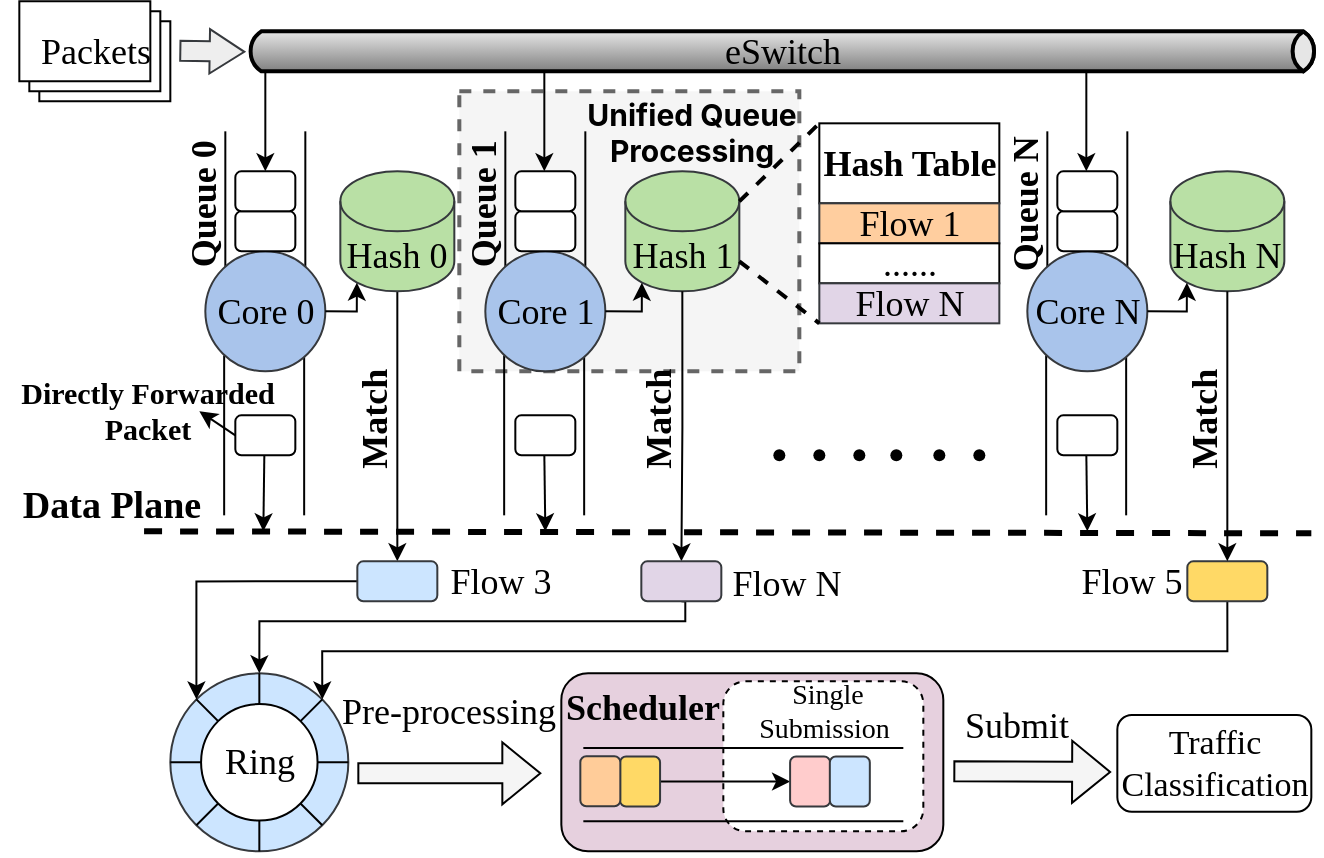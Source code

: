 <mxfile version="26.0.15" pages="17">
  <diagram id="zUP_Fx5a56Ai_3BsRDEW" name="第 1 页">
    <mxGraphModel dx="2500" dy="558" grid="1" gridSize="10" guides="1" tooltips="1" connect="1" arrows="1" fold="1" page="1" pageScale="1" pageWidth="827" pageHeight="1169" math="0" shadow="0">
      <root>
        <mxCell id="0" />
        <mxCell id="1" parent="0" />
        <mxCell id="go0N05m5vmgyFis3Mdyq-1" value="&lt;b&gt;Scheduler&lt;/b&gt;" style="rounded=1;whiteSpace=wrap;html=1;align=left;verticalAlign=top;fontStyle=0;fontFamily=Times New Roman;fontSize=18;fillColor=#E6D0DE;" parent="1" vertex="1">
          <mxGeometry x="-997.333" y="723.667" width="191" height="89" as="geometry" />
        </mxCell>
        <mxCell id="go0N05m5vmgyFis3Mdyq-2" value="" style="rounded=1;whiteSpace=wrap;html=1;dashed=1;fontFamily=Times New Roman;fontSize=18;" parent="1" vertex="1">
          <mxGeometry x="-916.333" y="727.667" width="100" height="75" as="geometry" />
        </mxCell>
        <mxCell id="go0N05m5vmgyFis3Mdyq-3" value="" style="rounded=0;whiteSpace=wrap;html=1;fontFamily=Times New Roman;fontSize=18;strokeWidth=2;fillColor=#f5f5f5;strokeColor=#666666;fontColor=#333333;dashed=1;" parent="1" vertex="1">
          <mxGeometry x="-1048.333" y="432.667" width="170" height="140" as="geometry" />
        </mxCell>
        <mxCell id="go0N05m5vmgyFis3Mdyq-4" value="Match" style="edgeStyle=orthogonalEdgeStyle;rounded=0;orthogonalLoop=1;jettySize=auto;html=1;exitX=0.5;exitY=1;exitDx=0;exitDy=0;exitPerimeter=0;entryX=0.5;entryY=0;entryDx=0;entryDy=0;labelBackgroundColor=none;fontStyle=1;horizontal=0;verticalAlign=bottom;fontFamily=Times New Roman;fontSize=18;" parent="1" source="go0N05m5vmgyFis3Mdyq-5" target="go0N05m5vmgyFis3Mdyq-21" edge="1">
          <mxGeometry relative="1" as="geometry" />
        </mxCell>
        <mxCell id="go0N05m5vmgyFis3Mdyq-5" value="Hash 0" style="shape=cylinder3;whiteSpace=wrap;html=1;boundedLbl=1;backgroundOutline=1;size=15;fillColor=#B9E0A5;strokeColor=#36393d;labelBackgroundColor=none;fontFamily=Times New Roman;fontSize=18;" parent="1" vertex="1">
          <mxGeometry x="-1107.833" y="472.667" width="57" height="60" as="geometry" />
        </mxCell>
        <mxCell id="go0N05m5vmgyFis3Mdyq-6" value="Queue 0" style="endArrow=none;html=1;rounded=0;horizontal=0;verticalAlign=bottom;fontStyle=1;labelBackgroundColor=none;strokeColor=#000000;fontFamily=Times New Roman;fontSize=18;" parent="1" edge="1">
          <mxGeometry width="50" height="50" relative="1" as="geometry">
            <mxPoint x="-1165.333" y="532.667" as="sourcePoint" />
            <mxPoint x="-1165.333" y="452.667" as="targetPoint" />
          </mxGeometry>
        </mxCell>
        <mxCell id="go0N05m5vmgyFis3Mdyq-7" value="" style="endArrow=none;html=1;rounded=0;labelBackgroundColor=none;strokeColor=#000000;fontFamily=Times New Roman;fontSize=18;" parent="1" edge="1">
          <mxGeometry width="50" height="50" relative="1" as="geometry">
            <mxPoint x="-1125.333" y="532.667" as="sourcePoint" />
            <mxPoint x="-1125.333" y="452.667" as="targetPoint" />
          </mxGeometry>
        </mxCell>
        <mxCell id="go0N05m5vmgyFis3Mdyq-8" value="" style="endArrow=none;html=1;rounded=0;labelBackgroundColor=none;strokeColor=#000000;fontFamily=Times New Roman;fontSize=18;" parent="1" edge="1">
          <mxGeometry width="50" height="50" relative="1" as="geometry">
            <mxPoint x="-1165.923" y="644.667" as="sourcePoint" />
            <mxPoint x="-1165.923" y="564.667" as="targetPoint" />
          </mxGeometry>
        </mxCell>
        <mxCell id="go0N05m5vmgyFis3Mdyq-9" value="" style="endArrow=none;html=1;rounded=0;labelBackgroundColor=none;strokeColor=#000000;fontFamily=Times New Roman;fontSize=18;" parent="1" edge="1">
          <mxGeometry width="50" height="50" relative="1" as="geometry">
            <mxPoint x="-1125.923" y="644.667" as="sourcePoint" />
            <mxPoint x="-1125.923" y="564.667" as="targetPoint" />
          </mxGeometry>
        </mxCell>
        <mxCell id="go0N05m5vmgyFis3Mdyq-10" value="Core 0" style="ellipse;whiteSpace=wrap;html=1;aspect=fixed;fillColor=#A9C4EB;strokeColor=#36393d;labelBackgroundColor=none;fontFamily=Times New Roman;fontSize=18;" parent="1" vertex="1">
          <mxGeometry x="-1175.333" y="512.667" width="60" height="60" as="geometry" />
        </mxCell>
        <mxCell id="go0N05m5vmgyFis3Mdyq-11" value="" style="rounded=1;whiteSpace=wrap;html=1;labelBackgroundColor=none;fontFamily=Times New Roman;fontSize=18;" parent="1" vertex="1">
          <mxGeometry x="-1160.333" y="594.667" width="30" height="20" as="geometry" />
        </mxCell>
        <mxCell id="go0N05m5vmgyFis3Mdyq-12" value="" style="rounded=1;whiteSpace=wrap;html=1;labelBackgroundColor=none;fontFamily=Times New Roman;fontSize=18;" parent="1" vertex="1">
          <mxGeometry x="-1160.333" y="492.667" width="30" height="20" as="geometry" />
        </mxCell>
        <mxCell id="go0N05m5vmgyFis3Mdyq-13" value="" style="rounded=1;whiteSpace=wrap;html=1;labelBackgroundColor=none;fontFamily=Times New Roman;fontSize=18;" parent="1" vertex="1">
          <mxGeometry x="-1160.333" y="472.667" width="30" height="20" as="geometry" />
        </mxCell>
        <mxCell id="go0N05m5vmgyFis3Mdyq-14" style="edgeStyle=orthogonalEdgeStyle;rounded=0;orthogonalLoop=1;jettySize=auto;html=1;exitX=1;exitY=0.5;exitDx=0;exitDy=0;entryX=0.145;entryY=1;entryDx=0;entryDy=-4.35;entryPerimeter=0;labelBackgroundColor=none;strokeColor=#000000;fontFamily=Times New Roman;fontSize=18;" parent="1" source="go0N05m5vmgyFis3Mdyq-10" target="go0N05m5vmgyFis3Mdyq-5" edge="1">
          <mxGeometry relative="1" as="geometry">
            <mxPoint x="-1119.333" y="542.667" as="sourcePoint" />
          </mxGeometry>
        </mxCell>
        <mxCell id="go0N05m5vmgyFis3Mdyq-15" value="" style="ellipse;whiteSpace=wrap;html=1;aspect=fixed;fillColor=#cce5ff;strokeColor=#36393d;labelBackgroundColor=none;fontFamily=Times New Roman;fontSize=18;" parent="1" vertex="1">
          <mxGeometry x="-1192.833" y="723.667" width="89" height="89" as="geometry" />
        </mxCell>
        <mxCell id="go0N05m5vmgyFis3Mdyq-16" value="" style="endArrow=none;html=1;rounded=0;exitX=0;exitY=0;exitDx=0;exitDy=0;entryX=1;entryY=1;entryDx=0;entryDy=0;labelBackgroundColor=none;strokeColor=default;fontFamily=Times New Roman;fontSize=18;" parent="1" source="go0N05m5vmgyFis3Mdyq-81" target="go0N05m5vmgyFis3Mdyq-15" edge="1">
          <mxGeometry width="50" height="50" relative="1" as="geometry">
            <mxPoint x="-1031.333" y="613.667" as="sourcePoint" />
            <mxPoint x="-981.333" y="563.667" as="targetPoint" />
          </mxGeometry>
        </mxCell>
        <mxCell id="go0N05m5vmgyFis3Mdyq-17" value="" style="endArrow=none;html=1;rounded=0;exitX=0;exitY=0.5;exitDx=0;exitDy=0;entryX=1;entryY=0.5;entryDx=0;entryDy=0;labelBackgroundColor=none;strokeColor=default;fontFamily=Times New Roman;fontSize=18;" parent="1" source="go0N05m5vmgyFis3Mdyq-15" target="go0N05m5vmgyFis3Mdyq-15" edge="1">
          <mxGeometry width="50" height="50" relative="1" as="geometry">
            <mxPoint x="-1021.333" y="623.667" as="sourcePoint" />
            <mxPoint x="-971.333" y="573.667" as="targetPoint" />
          </mxGeometry>
        </mxCell>
        <mxCell id="go0N05m5vmgyFis3Mdyq-18" value="" style="endArrow=none;html=1;rounded=0;exitX=0.5;exitY=0;exitDx=0;exitDy=0;entryX=0.5;entryY=1;entryDx=0;entryDy=0;labelBackgroundColor=none;strokeColor=default;fontFamily=Times New Roman;fontSize=18;" parent="1" source="go0N05m5vmgyFis3Mdyq-15" target="go0N05m5vmgyFis3Mdyq-15" edge="1">
          <mxGeometry width="50" height="50" relative="1" as="geometry">
            <mxPoint x="-1021.333" y="623.667" as="sourcePoint" />
            <mxPoint x="-971.333" y="573.667" as="targetPoint" />
          </mxGeometry>
        </mxCell>
        <mxCell id="go0N05m5vmgyFis3Mdyq-19" value="" style="endArrow=none;html=1;rounded=0;exitX=1;exitY=0;exitDx=0;exitDy=0;entryX=0;entryY=1;entryDx=0;entryDy=0;labelBackgroundColor=none;strokeColor=default;fontFamily=Times New Roman;fontSize=18;" parent="1" source="go0N05m5vmgyFis3Mdyq-81" target="go0N05m5vmgyFis3Mdyq-15" edge="1">
          <mxGeometry width="50" height="50" relative="1" as="geometry">
            <mxPoint x="-1011.333" y="633.667" as="sourcePoint" />
            <mxPoint x="-961.333" y="583.667" as="targetPoint" />
          </mxGeometry>
        </mxCell>
        <mxCell id="go0N05m5vmgyFis3Mdyq-20" style="edgeStyle=orthogonalEdgeStyle;rounded=0;orthogonalLoop=1;jettySize=auto;html=1;exitX=0;exitY=0.5;exitDx=0;exitDy=0;entryX=0;entryY=0;entryDx=0;entryDy=0;fontFamily=Times New Roman;fontSize=18;" parent="1" source="go0N05m5vmgyFis3Mdyq-21" target="go0N05m5vmgyFis3Mdyq-15" edge="1">
          <mxGeometry relative="1" as="geometry" />
        </mxCell>
        <mxCell id="go0N05m5vmgyFis3Mdyq-21" value="" style="rounded=1;whiteSpace=wrap;html=1;fillColor=#cce5ff;strokeColor=#36393d;labelBackgroundColor=none;verticalAlign=top;labelPosition=center;verticalLabelPosition=bottom;align=center;fontFamily=Times New Roman;fontSize=18;" parent="1" vertex="1">
          <mxGeometry x="-1099.333" y="667.667" width="40" height="20" as="geometry" />
        </mxCell>
        <mxCell id="go0N05m5vmgyFis3Mdyq-22" style="edgeStyle=orthogonalEdgeStyle;rounded=0;orthogonalLoop=1;jettySize=auto;html=1;exitX=0.5;exitY=1;exitDx=0;exitDy=0;exitPerimeter=0;labelBackgroundColor=none;fontFamily=Times New Roman;fontSize=18;" parent="1" edge="1">
          <mxGeometry relative="1" as="geometry">
            <mxPoint x="-837.333" y="713.377" as="targetPoint" />
            <mxPoint x="-837.333" y="713.377" as="sourcePoint" />
          </mxGeometry>
        </mxCell>
        <mxCell id="go0N05m5vmgyFis3Mdyq-23" value="Hash 1" style="shape=cylinder3;whiteSpace=wrap;html=1;boundedLbl=1;backgroundOutline=1;size=15;fillColor=#B9E0A5;strokeColor=#36393d;labelBackgroundColor=none;fontFamily=Times New Roman;fontSize=18;" parent="1" vertex="1">
          <mxGeometry x="-965.333" y="472.667" width="57" height="60" as="geometry" />
        </mxCell>
        <mxCell id="go0N05m5vmgyFis3Mdyq-24" value="&lt;span style=&quot;color: rgb(0, 0, 0); font-variant-ligatures: normal; font-variant-caps: normal; letter-spacing: normal; orphans: 2; text-align: center; text-indent: 0px; text-transform: none; widows: 2; word-spacing: 0px; -webkit-text-stroke-width: 0px; white-space: nowrap; text-decoration-thickness: initial; text-decoration-style: initial; text-decoration-color: initial; float: none; display: inline !important;&quot;&gt;Queue 1&lt;/span&gt;" style="endArrow=none;html=1;rounded=0;horizontal=0;labelBackgroundColor=none;fontStyle=1;verticalAlign=bottom;strokeColor=#000000;fontFamily=Times New Roman;fontSize=18;" parent="1" edge="1">
          <mxGeometry width="50" height="50" relative="1" as="geometry">
            <mxPoint x="-1025.333" y="532.667" as="sourcePoint" />
            <mxPoint x="-1025.333" y="452.667" as="targetPoint" />
          </mxGeometry>
        </mxCell>
        <mxCell id="go0N05m5vmgyFis3Mdyq-25" value="" style="endArrow=none;html=1;rounded=0;labelBackgroundColor=none;strokeColor=#000000;fontFamily=Times New Roman;fontSize=18;" parent="1" edge="1">
          <mxGeometry width="50" height="50" relative="1" as="geometry">
            <mxPoint x="-985.333" y="532.667" as="sourcePoint" />
            <mxPoint x="-985.333" y="452.667" as="targetPoint" />
          </mxGeometry>
        </mxCell>
        <mxCell id="go0N05m5vmgyFis3Mdyq-26" value="" style="endArrow=none;html=1;rounded=0;labelBackgroundColor=none;strokeColor=#000000;fontFamily=Times New Roman;fontSize=18;" parent="1" edge="1">
          <mxGeometry width="50" height="50" relative="1" as="geometry">
            <mxPoint x="-1025.923" y="644.667" as="sourcePoint" />
            <mxPoint x="-1025.923" y="564.667" as="targetPoint" />
          </mxGeometry>
        </mxCell>
        <mxCell id="go0N05m5vmgyFis3Mdyq-27" value="" style="endArrow=none;html=1;rounded=0;labelBackgroundColor=none;strokeColor=#000000;fontFamily=Times New Roman;fontSize=18;" parent="1" edge="1">
          <mxGeometry width="50" height="50" relative="1" as="geometry">
            <mxPoint x="-985.923" y="644.667" as="sourcePoint" />
            <mxPoint x="-985.923" y="564.667" as="targetPoint" />
          </mxGeometry>
        </mxCell>
        <mxCell id="go0N05m5vmgyFis3Mdyq-28" value="Core 1" style="ellipse;whiteSpace=wrap;html=1;aspect=fixed;fillColor=#A9C4EB;strokeColor=#36393d;labelBackgroundColor=none;fontFamily=Times New Roman;fontSize=18;" parent="1" vertex="1">
          <mxGeometry x="-1035.333" y="512.667" width="60" height="60" as="geometry" />
        </mxCell>
        <mxCell id="go0N05m5vmgyFis3Mdyq-29" value="" style="rounded=1;whiteSpace=wrap;html=1;labelBackgroundColor=none;fontFamily=Times New Roman;fontSize=18;" parent="1" vertex="1">
          <mxGeometry x="-1020.333" y="594.667" width="30" height="20" as="geometry" />
        </mxCell>
        <mxCell id="go0N05m5vmgyFis3Mdyq-30" value="" style="rounded=1;whiteSpace=wrap;html=1;labelBackgroundColor=none;fontFamily=Times New Roman;fontSize=18;" parent="1" vertex="1">
          <mxGeometry x="-1020.333" y="492.667" width="30" height="20" as="geometry" />
        </mxCell>
        <mxCell id="go0N05m5vmgyFis3Mdyq-31" value="" style="rounded=1;whiteSpace=wrap;html=1;labelBackgroundColor=none;fontFamily=Times New Roman;fontSize=18;" parent="1" vertex="1">
          <mxGeometry x="-1020.333" y="472.667" width="30" height="20" as="geometry" />
        </mxCell>
        <mxCell id="go0N05m5vmgyFis3Mdyq-32" style="edgeStyle=orthogonalEdgeStyle;rounded=0;orthogonalLoop=1;jettySize=auto;html=1;exitX=1;exitY=0.5;exitDx=0;exitDy=0;entryX=0.145;entryY=1;entryDx=0;entryDy=-4.35;entryPerimeter=0;labelBackgroundColor=none;strokeColor=#000000;fontFamily=Times New Roman;fontSize=18;" parent="1" source="go0N05m5vmgyFis3Mdyq-28" target="go0N05m5vmgyFis3Mdyq-23" edge="1">
          <mxGeometry relative="1" as="geometry" />
        </mxCell>
        <mxCell id="go0N05m5vmgyFis3Mdyq-33" value="Hash N" style="shape=cylinder3;whiteSpace=wrap;html=1;boundedLbl=1;backgroundOutline=1;size=15;fillColor=#B9E0A5;strokeColor=#36393d;labelBackgroundColor=none;fontFamily=Times New Roman;fontSize=18;" parent="1" vertex="1">
          <mxGeometry x="-692.833" y="472.667" width="57" height="60" as="geometry" />
        </mxCell>
        <mxCell id="go0N05m5vmgyFis3Mdyq-34" value="&lt;span style=&quot;color: rgb(0, 0, 0); font-style: normal; font-variant-ligatures: normal; font-variant-caps: normal; letter-spacing: normal; orphans: 2; text-align: center; text-indent: 0px; text-transform: none; widows: 2; word-spacing: 0px; -webkit-text-stroke-width: 0px; white-space: nowrap; text-decoration-thickness: initial; text-decoration-style: initial; text-decoration-color: initial; float: none; display: inline !important;&quot;&gt;Queue N&lt;/span&gt;" style="endArrow=none;html=1;rounded=0;horizontal=0;fontStyle=1;verticalAlign=bottom;labelBackgroundColor=none;strokeColor=#000000;fontFamily=Times New Roman;fontSize=18;" parent="1" edge="1">
          <mxGeometry width="50" height="50" relative="1" as="geometry">
            <mxPoint x="-754.333" y="532.667" as="sourcePoint" />
            <mxPoint x="-754.333" y="452.667" as="targetPoint" />
          </mxGeometry>
        </mxCell>
        <mxCell id="go0N05m5vmgyFis3Mdyq-35" value="" style="endArrow=none;html=1;rounded=0;labelBackgroundColor=none;strokeColor=#000000;fontFamily=Times New Roman;fontSize=18;" parent="1" edge="1">
          <mxGeometry width="50" height="50" relative="1" as="geometry">
            <mxPoint x="-714.333" y="532.667" as="sourcePoint" />
            <mxPoint x="-714.333" y="452.667" as="targetPoint" />
          </mxGeometry>
        </mxCell>
        <mxCell id="go0N05m5vmgyFis3Mdyq-36" value="" style="endArrow=none;html=1;rounded=0;labelBackgroundColor=none;strokeColor=#000000;fontFamily=Times New Roman;fontSize=18;" parent="1" edge="1">
          <mxGeometry width="50" height="50" relative="1" as="geometry">
            <mxPoint x="-754.923" y="644.667" as="sourcePoint" />
            <mxPoint x="-754.923" y="564.667" as="targetPoint" />
          </mxGeometry>
        </mxCell>
        <mxCell id="go0N05m5vmgyFis3Mdyq-37" value="" style="endArrow=none;html=1;rounded=0;labelBackgroundColor=none;strokeColor=#000000;fontFamily=Times New Roman;fontSize=18;" parent="1" edge="1">
          <mxGeometry width="50" height="50" relative="1" as="geometry">
            <mxPoint x="-714.923" y="644.667" as="sourcePoint" />
            <mxPoint x="-714.923" y="564.667" as="targetPoint" />
          </mxGeometry>
        </mxCell>
        <mxCell id="go0N05m5vmgyFis3Mdyq-38" value="Core N" style="ellipse;whiteSpace=wrap;html=1;aspect=fixed;fillColor=#A9C4EB;strokeColor=#36393d;labelBackgroundColor=none;fontFamily=Times New Roman;fontSize=18;" parent="1" vertex="1">
          <mxGeometry x="-764.333" y="512.667" width="60" height="60" as="geometry" />
        </mxCell>
        <mxCell id="go0N05m5vmgyFis3Mdyq-39" value="" style="rounded=1;whiteSpace=wrap;html=1;labelBackgroundColor=none;fontFamily=Times New Roman;fontSize=18;" parent="1" vertex="1">
          <mxGeometry x="-749.333" y="594.667" width="30" height="20" as="geometry" />
        </mxCell>
        <mxCell id="go0N05m5vmgyFis3Mdyq-40" value="" style="rounded=1;whiteSpace=wrap;html=1;labelBackgroundColor=none;fontFamily=Times New Roman;fontSize=18;" parent="1" vertex="1">
          <mxGeometry x="-749.333" y="492.667" width="30" height="20" as="geometry" />
        </mxCell>
        <mxCell id="go0N05m5vmgyFis3Mdyq-41" value="" style="rounded=1;whiteSpace=wrap;html=1;labelBackgroundColor=none;fontFamily=Times New Roman;fontSize=18;" parent="1" vertex="1">
          <mxGeometry x="-749.333" y="472.667" width="30" height="20" as="geometry" />
        </mxCell>
        <mxCell id="go0N05m5vmgyFis3Mdyq-42" style="edgeStyle=orthogonalEdgeStyle;rounded=0;orthogonalLoop=1;jettySize=auto;html=1;exitX=1;exitY=0.5;exitDx=0;exitDy=0;entryX=0.145;entryY=1;entryDx=0;entryDy=-4.35;entryPerimeter=0;labelBackgroundColor=none;strokeColor=#000000;fontFamily=Times New Roman;fontSize=18;" parent="1" source="go0N05m5vmgyFis3Mdyq-38" target="go0N05m5vmgyFis3Mdyq-33" edge="1">
          <mxGeometry relative="1" as="geometry" />
        </mxCell>
        <mxCell id="go0N05m5vmgyFis3Mdyq-43" value="" style="group;labelBackgroundColor=none;strokeColor=none;fontFamily=Times New Roman;fontSize=18;" parent="1" vertex="1" connectable="0">
          <mxGeometry x="-898.333" y="604.667" width="120" height="20" as="geometry" />
        </mxCell>
        <mxCell id="go0N05m5vmgyFis3Mdyq-44" value="" style="shape=waypoint;sketch=0;fillStyle=solid;size=6;pointerEvents=1;points=[];fillColor=none;resizable=0;rotatable=0;perimeter=centerPerimeter;snapToPoint=1;labelBackgroundColor=none;strokeColor=#000000;fontFamily=Times New Roman;fontSize=18;" parent="go0N05m5vmgyFis3Mdyq-43" vertex="1">
          <mxGeometry x="20" width="20" height="20" as="geometry" />
        </mxCell>
        <mxCell id="go0N05m5vmgyFis3Mdyq-45" value="" style="shape=waypoint;sketch=0;fillStyle=solid;size=6;pointerEvents=1;points=[];fillColor=none;resizable=0;rotatable=0;perimeter=centerPerimeter;snapToPoint=1;labelBackgroundColor=none;strokeColor=#000000;fontFamily=Times New Roman;fontSize=18;" parent="go0N05m5vmgyFis3Mdyq-43" vertex="1">
          <mxGeometry x="40" width="20" height="20" as="geometry" />
        </mxCell>
        <mxCell id="go0N05m5vmgyFis3Mdyq-46" value="" style="shape=waypoint;sketch=0;fillStyle=solid;size=6;pointerEvents=1;points=[];fillColor=none;resizable=0;rotatable=0;perimeter=centerPerimeter;snapToPoint=1;labelBackgroundColor=none;strokeColor=#000000;fontFamily=Times New Roman;fontSize=18;" parent="go0N05m5vmgyFis3Mdyq-43" vertex="1">
          <mxGeometry x="58.5" width="20" height="20" as="geometry" />
        </mxCell>
        <mxCell id="go0N05m5vmgyFis3Mdyq-47" value="" style="shape=waypoint;sketch=0;fillStyle=solid;size=6;pointerEvents=1;points=[];fillColor=none;resizable=0;rotatable=0;perimeter=centerPerimeter;snapToPoint=1;labelBackgroundColor=none;strokeColor=#000000;fontFamily=Times New Roman;fontSize=18;" parent="go0N05m5vmgyFis3Mdyq-43" vertex="1">
          <mxGeometry x="80" width="20" height="20" as="geometry" />
        </mxCell>
        <mxCell id="go0N05m5vmgyFis3Mdyq-48" value="" style="shape=waypoint;sketch=0;fillStyle=solid;size=6;pointerEvents=1;points=[];fillColor=none;resizable=0;rotatable=0;perimeter=centerPerimeter;snapToPoint=1;labelBackgroundColor=none;strokeColor=#000000;fontFamily=Times New Roman;fontSize=18;" parent="go0N05m5vmgyFis3Mdyq-43" vertex="1">
          <mxGeometry x="100" width="20" height="20" as="geometry" />
        </mxCell>
        <mxCell id="go0N05m5vmgyFis3Mdyq-49" value="" style="shape=waypoint;sketch=0;fillStyle=solid;size=6;pointerEvents=1;points=[];fillColor=none;resizable=0;rotatable=0;perimeter=centerPerimeter;snapToPoint=1;labelBackgroundColor=none;strokeColor=#000000;fontFamily=Times New Roman;fontSize=18;" parent="go0N05m5vmgyFis3Mdyq-43" vertex="1">
          <mxGeometry width="20" height="20" as="geometry" />
        </mxCell>
        <mxCell id="go0N05m5vmgyFis3Mdyq-50" value="" style="endArrow=classic;html=1;rounded=0;entryX=0.5;entryY=0;entryDx=0;entryDy=0;labelBackgroundColor=none;fontFamily=Times New Roman;fontSize=18;" parent="1" target="go0N05m5vmgyFis3Mdyq-13" edge="1">
          <mxGeometry width="50" height="50" relative="1" as="geometry">
            <mxPoint x="-1145.333" y="422.667" as="sourcePoint" />
            <mxPoint x="-798.333" y="542.667" as="targetPoint" />
          </mxGeometry>
        </mxCell>
        <mxCell id="go0N05m5vmgyFis3Mdyq-51" value="" style="endArrow=classic;html=1;rounded=0;entryX=0.5;entryY=0;entryDx=0;entryDy=0;labelBackgroundColor=none;fontFamily=Times New Roman;fontSize=18;" parent="1" edge="1">
          <mxGeometry width="50" height="50" relative="1" as="geometry">
            <mxPoint x="-1005.833" y="422.667" as="sourcePoint" />
            <mxPoint x="-1005.833" y="472.667" as="targetPoint" />
          </mxGeometry>
        </mxCell>
        <mxCell id="go0N05m5vmgyFis3Mdyq-52" value="" style="endArrow=classic;html=1;rounded=0;entryX=0.5;entryY=0;entryDx=0;entryDy=0;labelBackgroundColor=none;fontFamily=Times New Roman;fontSize=18;" parent="1" edge="1">
          <mxGeometry width="50" height="50" relative="1" as="geometry">
            <mxPoint x="-734.833" y="422.667" as="sourcePoint" />
            <mxPoint x="-734.833" y="472.667" as="targetPoint" />
          </mxGeometry>
        </mxCell>
        <mxCell id="go0N05m5vmgyFis3Mdyq-53" value="" style="endArrow=classic;html=1;rounded=0;labelBackgroundColor=none;fontFamily=Times New Roman;fontSize=18;" parent="1" edge="1">
          <mxGeometry width="50" height="50" relative="1" as="geometry">
            <mxPoint x="-1145.833" y="614.667" as="sourcePoint" />
            <mxPoint x="-1146.333" y="652.667" as="targetPoint" />
          </mxGeometry>
        </mxCell>
        <mxCell id="go0N05m5vmgyFis3Mdyq-54" value="" style="endArrow=classic;html=1;rounded=0;labelBackgroundColor=none;fontFamily=Times New Roman;fontSize=18;" parent="1" edge="1">
          <mxGeometry width="50" height="50" relative="1" as="geometry">
            <mxPoint x="-1005.833" y="614.667" as="sourcePoint" />
            <mxPoint x="-1005.333" y="652.667" as="targetPoint" />
          </mxGeometry>
        </mxCell>
        <mxCell id="go0N05m5vmgyFis3Mdyq-55" value="" style="endArrow=classic;html=1;rounded=0;labelBackgroundColor=none;fontFamily=Times New Roman;fontSize=18;" parent="1" edge="1">
          <mxGeometry width="50" height="50" relative="1" as="geometry">
            <mxPoint x="-734.833" y="614.667" as="sourcePoint" />
            <mxPoint x="-734.333" y="652.667" as="targetPoint" />
          </mxGeometry>
        </mxCell>
        <mxCell id="go0N05m5vmgyFis3Mdyq-56" value="Match" style="edgeStyle=orthogonalEdgeStyle;rounded=0;orthogonalLoop=1;jettySize=auto;html=1;exitX=0.5;exitY=1;exitDx=0;exitDy=0;exitPerimeter=0;labelBackgroundColor=none;fontStyle=1;horizontal=0;verticalAlign=bottom;fontFamily=Times New Roman;fontSize=18;" parent="1" source="go0N05m5vmgyFis3Mdyq-23" target="go0N05m5vmgyFis3Mdyq-58" edge="1">
          <mxGeometry relative="1" as="geometry">
            <mxPoint x="-937.333" y="692.667" as="targetPoint" />
            <mxPoint x="-937.333" y="532.667" as="sourcePoint" />
          </mxGeometry>
        </mxCell>
        <mxCell id="go0N05m5vmgyFis3Mdyq-57" style="edgeStyle=orthogonalEdgeStyle;rounded=0;orthogonalLoop=1;jettySize=auto;html=1;exitX=0.5;exitY=1;exitDx=0;exitDy=0;entryX=0.5;entryY=0;entryDx=0;entryDy=0;fontFamily=Times New Roman;fontSize=18;" parent="1" source="go0N05m5vmgyFis3Mdyq-58" target="go0N05m5vmgyFis3Mdyq-15" edge="1">
          <mxGeometry relative="1" as="geometry">
            <Array as="points">
              <mxPoint x="-935.333" y="697.667" />
              <mxPoint x="-1148.333" y="697.667" />
            </Array>
          </mxGeometry>
        </mxCell>
        <mxCell id="go0N05m5vmgyFis3Mdyq-58" value="" style="rounded=1;whiteSpace=wrap;html=1;fillColor=#E1D5E7;strokeColor=#36393d;labelBackgroundColor=none;labelPosition=center;verticalLabelPosition=bottom;align=center;verticalAlign=top;fontFamily=Times New Roman;fontSize=18;" parent="1" vertex="1">
          <mxGeometry x="-957.333" y="667.667" width="40" height="20" as="geometry" />
        </mxCell>
        <mxCell id="go0N05m5vmgyFis3Mdyq-59" value="" style="endArrow=none;html=1;rounded=0;labelBackgroundColor=none;fontFamily=Times New Roman;fontSize=18;" parent="1" edge="1">
          <mxGeometry width="50" height="50" relative="1" as="geometry">
            <mxPoint x="-986.333" y="760.947" as="sourcePoint" />
            <mxPoint x="-826.333" y="760.947" as="targetPoint" />
          </mxGeometry>
        </mxCell>
        <mxCell id="go0N05m5vmgyFis3Mdyq-60" value="" style="endArrow=none;html=1;rounded=0;labelBackgroundColor=none;fontFamily=Times New Roman;fontSize=18;" parent="1" edge="1">
          <mxGeometry width="50" height="50" relative="1" as="geometry">
            <mxPoint x="-986.333" y="797.667" as="sourcePoint" />
            <mxPoint x="-826.333" y="797.667" as="targetPoint" />
          </mxGeometry>
        </mxCell>
        <mxCell id="go0N05m5vmgyFis3Mdyq-61" value="" style="edgeStyle=orthogonalEdgeStyle;rounded=0;orthogonalLoop=1;jettySize=auto;html=1;entryX=0.5;entryY=1;entryDx=0;entryDy=0;fontSize=18;fontFamily=Times New Roman;" parent="1" source="go0N05m5vmgyFis3Mdyq-62" target="go0N05m5vmgyFis3Mdyq-77" edge="1">
          <mxGeometry relative="1" as="geometry">
            <mxPoint x="-878.328" y="775.527" as="targetPoint" />
          </mxGeometry>
        </mxCell>
        <mxCell id="go0N05m5vmgyFis3Mdyq-62" value="" style="rounded=1;whiteSpace=wrap;html=1;rotation=90;labelBackgroundColor=none;fontFamily=Times New Roman;fontSize=18;fillColor=#FFD966;strokeColor=#36393d;" parent="1" vertex="1">
          <mxGeometry x="-970.463" y="767.787" width="25" height="20" as="geometry" />
        </mxCell>
        <mxCell id="go0N05m5vmgyFis3Mdyq-63" value="" style="rounded=1;whiteSpace=wrap;html=1;rotation=90;labelBackgroundColor=none;fontFamily=Times New Roman;fontSize=18;fillColor=#ffcc99;strokeColor=#36393d;" parent="1" vertex="1">
          <mxGeometry x="-990.333" y="767.657" width="25" height="20" as="geometry" />
        </mxCell>
        <mxCell id="go0N05m5vmgyFis3Mdyq-64" value="eSwitch" style="strokeWidth=2;strokeColor=#000000;dashed=0;align=center;html=1;fontSize=18;shape=mxgraph.eip.messageChannel;fontStyle=0;labelBackgroundColor=none;fontFamily=Times New Roman;fillColor=#00994D;" parent="1" vertex="1">
          <mxGeometry x="-1155.333" y="402.667" width="537" height="20" as="geometry" />
        </mxCell>
        <mxCell id="go0N05m5vmgyFis3Mdyq-65" value="&lt;b&gt;Hash Table&lt;/b&gt;" style="rounded=0;whiteSpace=wrap;html=1;fontFamily=Times New Roman;fontSize=18;" parent="1" vertex="1">
          <mxGeometry x="-868.333" y="448.667" width="90" height="40" as="geometry" />
        </mxCell>
        <mxCell id="go0N05m5vmgyFis3Mdyq-66" value="Flow 1" style="rounded=0;whiteSpace=wrap;html=1;fillColor=#FFCE9F;strokeColor=#36393d;fontFamily=Times New Roman;fontSize=18;" parent="1" vertex="1">
          <mxGeometry x="-868.333" y="488.667" width="90" height="20" as="geometry" />
        </mxCell>
        <mxCell id="go0N05m5vmgyFis3Mdyq-67" value="......" style="rounded=0;whiteSpace=wrap;html=1;fontFamily=Times New Roman;fontSize=18;" parent="1" vertex="1">
          <mxGeometry x="-868.333" y="508.667" width="90" height="20" as="geometry" />
        </mxCell>
        <mxCell id="go0N05m5vmgyFis3Mdyq-68" value="Flow N" style="rounded=0;whiteSpace=wrap;html=1;fontFamily=Times New Roman;fontSize=18;fillColor=#E1D5E7;strokeColor=#36393d;" parent="1" vertex="1">
          <mxGeometry x="-868.333" y="528.667" width="90" height="20" as="geometry" />
        </mxCell>
        <mxCell id="go0N05m5vmgyFis3Mdyq-69" style="edgeStyle=orthogonalEdgeStyle;rounded=0;orthogonalLoop=1;jettySize=auto;html=1;exitX=0.5;exitY=1;exitDx=0;exitDy=0;entryX=1;entryY=0;entryDx=0;entryDy=0;fontSize=18;fontFamily=Times New Roman;" parent="1" source="go0N05m5vmgyFis3Mdyq-70" target="go0N05m5vmgyFis3Mdyq-15" edge="1">
          <mxGeometry relative="1" as="geometry">
            <Array as="points">
              <mxPoint x="-664.333" y="712.667" />
              <mxPoint x="-1116.333" y="712.667" />
            </Array>
          </mxGeometry>
        </mxCell>
        <mxCell id="go0N05m5vmgyFis3Mdyq-70" value="" style="rounded=1;whiteSpace=wrap;html=1;fillColor=#FFD966;strokeColor=#36393d;labelBackgroundColor=none;labelPosition=center;verticalLabelPosition=bottom;align=center;verticalAlign=top;fontFamily=Times New Roman;fontSize=18;" parent="1" vertex="1">
          <mxGeometry x="-684.333" y="667.667" width="40" height="20" as="geometry" />
        </mxCell>
        <mxCell id="go0N05m5vmgyFis3Mdyq-71" value="Submit" style="shape=flexArrow;endArrow=classic;html=1;rounded=0;verticalAlign=top;labelBackgroundColor=none;fontStyle=0;fillColor=#f5f5f5;strokeColor=default;fontFamily=Times New Roman;fontSize=18;entryX=-0.032;entryY=0.589;entryDx=0;entryDy=0;entryPerimeter=0;" parent="1" target="go0N05m5vmgyFis3Mdyq-90" edge="1">
          <mxGeometry x="-0.212" y="40" width="50" height="50" relative="1" as="geometry">
            <mxPoint x="-801.333" y="772.667" as="sourcePoint" />
            <mxPoint x="-727.333" y="771.667" as="targetPoint" />
            <mxPoint as="offset" />
          </mxGeometry>
        </mxCell>
        <mxCell id="go0N05m5vmgyFis3Mdyq-72" value="" style="endArrow=none;html=1;rounded=0;dashed=1;fontFamily=Times New Roman;fontSize=18;strokeWidth=3;" parent="1" edge="1">
          <mxGeometry width="50" height="50" relative="1" as="geometry">
            <mxPoint x="-1205.963" y="652.667" as="sourcePoint" />
            <mxPoint x="-622.333" y="653.667" as="targetPoint" />
          </mxGeometry>
        </mxCell>
        <mxCell id="go0N05m5vmgyFis3Mdyq-73" value="Match" style="edgeStyle=orthogonalEdgeStyle;rounded=0;orthogonalLoop=1;jettySize=auto;html=1;exitX=0.5;exitY=1;exitDx=0;exitDy=0;exitPerimeter=0;labelBackgroundColor=none;fontStyle=1;horizontal=0;verticalAlign=bottom;fontFamily=Times New Roman;entryX=0.5;entryY=0;entryDx=0;entryDy=0;fontSize=18;" parent="1" source="go0N05m5vmgyFis3Mdyq-33" target="go0N05m5vmgyFis3Mdyq-70" edge="1">
          <mxGeometry relative="1" as="geometry">
            <mxPoint x="-934.333" y="702.667" as="targetPoint" />
            <mxPoint x="-934.333" y="542.667" as="sourcePoint" />
          </mxGeometry>
        </mxCell>
        <mxCell id="go0N05m5vmgyFis3Mdyq-74" value="&lt;div&gt;&lt;span style=&quot;text-wrap-mode: wrap; background-color: initial;&quot;&gt;&lt;br&gt;&lt;/span&gt;&lt;/div&gt;" style="shape=flexArrow;endArrow=classic;html=1;rounded=0;fillColor=#f5f5f5;strokeColor=#000000;verticalAlign=bottom;textShadow=0;labelBorderColor=none;labelBackgroundColor=none;labelPosition=center;verticalLabelPosition=top;align=center;fontSize=18;fontFamily=Times New Roman;" parent="1" edge="1">
          <mxGeometry x="0.022" y="-9" width="50" height="50" relative="1" as="geometry">
            <mxPoint x="-1099.333" y="773.667" as="sourcePoint" />
            <mxPoint x="-1007.333" y="773.667" as="targetPoint" />
            <mxPoint as="offset" />
          </mxGeometry>
        </mxCell>
        <mxCell id="go0N05m5vmgyFis3Mdyq-75" value="Packets" style="verticalLabelPosition=middle;verticalAlign=middle;html=1;shape=mxgraph.basic.layered_rect;dx=10;outlineConnect=0;whiteSpace=wrap;horizontal=1;fontStyle=0;labelPosition=center;align=center;fontFamily=Times New Roman;fontSize=18;" parent="1" vertex="1">
          <mxGeometry x="-1268.333" y="387.667" width="75.5" height="50" as="geometry" />
        </mxCell>
        <mxCell id="go0N05m5vmgyFis3Mdyq-76" value="" style="shape=flexArrow;endArrow=classic;html=1;rounded=0;entryX=0;entryY=0.5;entryDx=2.7;entryDy=0;entryPerimeter=0;fillColor=#eeeeee;strokeColor=#36393d;fontFamily=Times New Roman;fontSize=18;endWidth=11.233;endSize=5.441;" parent="1" edge="1">
          <mxGeometry width="50" height="50" relative="1" as="geometry">
            <mxPoint x="-1188.333" y="412.417" as="sourcePoint" />
            <mxPoint x="-1155.333" y="412.917" as="targetPoint" />
          </mxGeometry>
        </mxCell>
        <mxCell id="go0N05m5vmgyFis3Mdyq-77" value="" style="rounded=1;whiteSpace=wrap;html=1;rotation=90;fillColor=#ffcccc;strokeColor=#36393d;labelBackgroundColor=none;fontFamily=Times New Roman;fontSize=18;" parent="1" vertex="1">
          <mxGeometry x="-885.453" y="767.787" width="25" height="20" as="geometry" />
        </mxCell>
        <mxCell id="go0N05m5vmgyFis3Mdyq-78" value="" style="rounded=1;whiteSpace=wrap;html=1;rotation=90;fillColor=#cce5ff;strokeColor=#36393d;labelBackgroundColor=none;fontFamily=Times New Roman;fontSize=18;" parent="1" vertex="1">
          <mxGeometry x="-865.583" y="767.787" width="25" height="20" as="geometry" />
        </mxCell>
        <mxCell id="go0N05m5vmgyFis3Mdyq-79" value="" style="endArrow=none;html=1;rounded=0;exitX=1;exitY=0;exitDx=0;exitDy=0;entryX=0;entryY=1;entryDx=0;entryDy=0;labelBackgroundColor=none;strokeColor=default;fontFamily=Times New Roman;fontSize=18;" parent="1" source="go0N05m5vmgyFis3Mdyq-15" target="go0N05m5vmgyFis3Mdyq-81" edge="1">
          <mxGeometry width="50" height="50" relative="1" as="geometry">
            <mxPoint x="-1116.833" y="736.667" as="sourcePoint" />
            <mxPoint x="-1179.833" y="799.667" as="targetPoint" />
          </mxGeometry>
        </mxCell>
        <mxCell id="go0N05m5vmgyFis3Mdyq-80" value="" style="endArrow=none;html=1;rounded=0;exitX=0;exitY=0;exitDx=0;exitDy=0;entryX=1;entryY=1;entryDx=0;entryDy=0;labelBackgroundColor=none;strokeColor=default;fontFamily=Times New Roman;fontSize=18;" parent="1" source="go0N05m5vmgyFis3Mdyq-15" target="go0N05m5vmgyFis3Mdyq-81" edge="1">
          <mxGeometry width="50" height="50" relative="1" as="geometry">
            <mxPoint x="-1179.833" y="736.667" as="sourcePoint" />
            <mxPoint x="-1116.833" y="799.667" as="targetPoint" />
          </mxGeometry>
        </mxCell>
        <mxCell id="go0N05m5vmgyFis3Mdyq-81" value="Ring" style="ellipse;whiteSpace=wrap;html=1;aspect=fixed;labelBackgroundColor=none;fontStyle=0;fontFamily=Times New Roman;fontSize=18;" parent="1" vertex="1">
          <mxGeometry x="-1177.463" y="739.037" width="58.25" height="58.25" as="geometry" />
        </mxCell>
        <mxCell id="go0N05m5vmgyFis3Mdyq-82" style="rounded=0;orthogonalLoop=1;jettySize=auto;html=1;entryX=0;entryY=0;entryDx=0;entryDy=0;fontFamily=Times New Roman;fontSize=18;endSize=4;strokeWidth=2;exitX=1;exitY=0;exitDx=0;exitDy=15;exitPerimeter=0;endArrow=none;startFill=0;strokeColor=#000000;dashed=1;" parent="1" source="go0N05m5vmgyFis3Mdyq-23" target="go0N05m5vmgyFis3Mdyq-65" edge="1">
          <mxGeometry relative="1" as="geometry">
            <mxPoint x="-902.333" y="512.667" as="sourcePoint" />
            <mxPoint x="-883.333" y="512.667" as="targetPoint" />
            <Array as="points" />
          </mxGeometry>
        </mxCell>
        <mxCell id="go0N05m5vmgyFis3Mdyq-83" value="Single Submission&amp;nbsp;" style="text;html=1;align=center;verticalAlign=middle;whiteSpace=wrap;rounded=0;fontFamily=Times New Roman;fontSize=14;fontStyle=0" parent="1" vertex="1">
          <mxGeometry x="-913.333" y="727.667" width="98" height="30" as="geometry" />
        </mxCell>
        <mxCell id="go0N05m5vmgyFis3Mdyq-84" value="Directly Forwarded Packet" style="text;html=1;align=center;verticalAlign=middle;whiteSpace=wrap;rounded=0;fontFamily=Times New Roman;fontStyle=1;fontSize=15;" parent="1" vertex="1">
          <mxGeometry x="-1269.333" y="576.667" width="130" height="30" as="geometry" />
        </mxCell>
        <mxCell id="go0N05m5vmgyFis3Mdyq-85" value="Data Plane" style="text;html=1;align=center;verticalAlign=middle;whiteSpace=wrap;rounded=0;fontFamily=Times New Roman;fontSize=19;fontStyle=1" parent="1" vertex="1">
          <mxGeometry x="-1277.333" y="624.667" width="110" height="30" as="geometry" />
        </mxCell>
        <mxCell id="go0N05m5vmgyFis3Mdyq-86" value="&lt;strong style=&quot;font-family: Inter, system-ui, -apple-system, &amp;quot;system-ui&amp;quot;, &amp;quot;Segoe UI&amp;quot;, Roboto, &amp;quot;Noto Sans&amp;quot;, Ubuntu, Cantarell, &amp;quot;Helvetica Neue&amp;quot;, Oxygen, &amp;quot;Open Sans&amp;quot;, sans-serif; text-align: start;&quot;&gt;Unified Queue Processing&lt;/strong&gt;" style="text;html=1;align=center;verticalAlign=middle;whiteSpace=wrap;rounded=0;fontFamily=Times New Roman;fontSize=15;fontColor=#000000;" parent="1" vertex="1">
          <mxGeometry x="-986.333" y="437.667" width="108.07" height="30" as="geometry" />
        </mxCell>
        <mxCell id="go0N05m5vmgyFis3Mdyq-87" value="Flow 3" style="text;html=1;align=center;verticalAlign=middle;whiteSpace=wrap;rounded=0;fontFamily=Times New Roman;fontSize=18;" parent="1" vertex="1">
          <mxGeometry x="-1057.333" y="662.667" width="59" height="30" as="geometry" />
        </mxCell>
        <mxCell id="go0N05m5vmgyFis3Mdyq-88" value="Flow N" style="text;html=1;align=center;verticalAlign=middle;whiteSpace=wrap;rounded=0;fontFamily=Times New Roman;fontSize=18;" parent="1" vertex="1">
          <mxGeometry x="-913.333" y="661.667" width="57" height="34" as="geometry" />
        </mxCell>
        <mxCell id="go0N05m5vmgyFis3Mdyq-89" value="Flow 5" style="text;html=1;align=center;verticalAlign=middle;whiteSpace=wrap;rounded=0;fontFamily=Times New Roman;fontSize=18;" parent="1" vertex="1">
          <mxGeometry x="-739.333" y="662.667" width="54" height="30" as="geometry" />
        </mxCell>
        <mxCell id="go0N05m5vmgyFis3Mdyq-90" value="&lt;div&gt;Traffic Classification&lt;/div&gt;" style="rounded=1;whiteSpace=wrap;html=1;fontFamily=Times New Roman;fontSize=17;" parent="1" vertex="1">
          <mxGeometry x="-719.333" y="744.477" width="97" height="48.37" as="geometry" />
        </mxCell>
        <mxCell id="go0N05m5vmgyFis3Mdyq-91" style="rounded=0;orthogonalLoop=1;jettySize=auto;html=1;entryX=0;entryY=1;entryDx=0;entryDy=0;fontFamily=Times New Roman;fontSize=18;endSize=4;strokeWidth=2;exitX=1;exitY=1;exitDx=0;exitDy=-15;exitPerimeter=0;endArrow=none;startFill=0;strokeColor=#000000;dashed=1;" parent="1" source="go0N05m5vmgyFis3Mdyq-23" target="go0N05m5vmgyFis3Mdyq-68" edge="1">
          <mxGeometry relative="1" as="geometry">
            <mxPoint x="-906.333" y="486.667" as="sourcePoint" />
            <mxPoint x="-871.333" y="442.667" as="targetPoint" />
            <Array as="points" />
          </mxGeometry>
        </mxCell>
        <mxCell id="go0N05m5vmgyFis3Mdyq-92" style="rounded=0;orthogonalLoop=1;jettySize=auto;html=1;exitX=0;exitY=0.5;exitDx=0;exitDy=0;labelBackgroundColor=none;strokeColor=#000000;fontFamily=Times New Roman;fontSize=18;" parent="1" source="go0N05m5vmgyFis3Mdyq-11" edge="1">
          <mxGeometry relative="1" as="geometry">
            <mxPoint x="-1105.333" y="552.667" as="sourcePoint" />
            <mxPoint x="-1178.333" y="592.667" as="targetPoint" />
          </mxGeometry>
        </mxCell>
        <mxCell id="bZm5T1HAMGmAoe9563ab-2" value="&lt;span&gt;Pre-processing&lt;/span&gt;" style="text;html=1;align=center;verticalAlign=middle;rounded=0;fontFamily=Times New Roman;fontSize=18;" vertex="1" parent="1">
          <mxGeometry x="-1129.33" y="727.67" width="150.33" height="30" as="geometry" />
        </mxCell>
      </root>
    </mxGraphModel>
  </diagram>
  <diagram name="第 2 页" id="eVfFCQNVx1FZO8RYrFWK">
    <mxGraphModel dx="727" dy="410" grid="1" gridSize="10" guides="1" tooltips="1" connect="1" arrows="1" fold="1" page="1" pageScale="1" pageWidth="262" pageHeight="203" math="0" shadow="0">
      <root>
        <mxCell id="0" />
        <mxCell id="1" parent="0" />
        <mxCell id="PI4Ir8Enhc0RbVuxar_G-111" value="KVM" style="rounded=1;whiteSpace=wrap;html=1;fillColor=#d5e8d4;strokeColor=light-dark(#000000,#446E2C);fontFamily=Times New Roman;fontSize=14;" parent="1" vertex="1">
          <mxGeometry x="10" y="71" width="80" height="40" as="geometry" />
        </mxCell>
        <mxCell id="PI4Ir8Enhc0RbVuxar_G-118" value="APP" style="rounded=1;whiteSpace=wrap;html=1;fillColor=#d5e8d4;strokeColor=light-dark(#000000,#446E2C);fontFamily=Times New Roman;fontSize=14;" parent="1" vertex="1">
          <mxGeometry x="9" y="117" width="80" height="40" as="geometry" />
        </mxCell>
        <mxCell id="Mn9SW62wnk-o3-YoNddE-1" value="&lt;b&gt;OS&lt;/b&gt;" style="rounded=1;whiteSpace=wrap;html=1;align=right;fontFamily=Times New Roman;fontSize=14;" parent="1" vertex="1">
          <mxGeometry y="61" width="260" height="100" as="geometry" />
        </mxCell>
        <mxCell id="Mn9SW62wnk-o3-YoNddE-4" value="" style="rounded=1;whiteSpace=wrap;html=1;fillColor=#FFF4C3;strokeColor=#36393d;fontFamily=Times New Roman;fontSize=14;arcSize=11;" parent="1" vertex="1">
          <mxGeometry x="85" y="117" width="61" height="40" as="geometry" />
        </mxCell>
        <mxCell id="Mn9SW62wnk-o3-YoNddE-7" value="" style="rounded=1;whiteSpace=wrap;html=1;fillColor=#ffcc99;strokeColor=#36393d;fontFamily=Times New Roman;fontSize=14;" parent="1" vertex="1">
          <mxGeometry x="9" y="117" width="61" height="40" as="geometry" />
        </mxCell>
        <mxCell id="Mn9SW62wnk-o3-YoNddE-8" value="ML Traffic Classification" style="rounded=1;whiteSpace=wrap;html=1;fillColor=#cce5ff;strokeColor=#36393d;fontFamily=Times New Roman;fontSize=14;" parent="1" vertex="1">
          <mxGeometry x="10" y="66" width="230" height="25" as="geometry" />
        </mxCell>
        <mxCell id="Mn9SW62wnk-o3-YoNddE-9" value="" style="rounded=1;whiteSpace=wrap;html=1;align=right;fontFamily=Times New Roman;fontSize=14;" parent="1" vertex="1">
          <mxGeometry x="1" y="161" width="259" height="40" as="geometry" />
        </mxCell>
        <mxCell id="Mn9SW62wnk-o3-YoNddE-10" value="" style="rounded=0;whiteSpace=wrap;html=1;fontFamily=Times New Roman;fontSize=14;" parent="1" vertex="1">
          <mxGeometry x="100.5" y="163.5" width="79.5" height="35" as="geometry" />
        </mxCell>
        <mxCell id="Mn9SW62wnk-o3-YoNddE-11" value="" style="rounded=0;whiteSpace=wrap;html=1;fontFamily=Times New Roman;fontSize=14;" parent="1" vertex="1">
          <mxGeometry x="20" y="163.5" width="65" height="35" as="geometry" />
        </mxCell>
        <mxCell id="MtUpifhAkEaBw726BZgb-1" value="" style="verticalLabelPosition=middle;verticalAlign=middle;html=1;shape=mxgraph.basic.layered_rect;dx=10;outlineConnect=0;whiteSpace=wrap;horizontal=1;fontStyle=0;labelPosition=center;align=center;fontFamily=Times New Roman;fontSize=14;" parent="1" vertex="1">
          <mxGeometry x="90" y="1" width="70" height="40" as="geometry" />
        </mxCell>
        <mxCell id="GhteoqtnwDjk4i3ZWSK2-1" value="" style="shape=flexArrow;endArrow=classic;html=1;rounded=0;width=9;endSize=3.576;entryX=0.5;entryY=0;entryDx=0;entryDy=0;fontFamily=Times New Roman;fontSize=14;endWidth=7.727;" parent="1" source="MtUpifhAkEaBw726BZgb-1" target="Mn9SW62wnk-o3-YoNddE-8" edge="1">
          <mxGeometry width="50" height="50" relative="1" as="geometry">
            <mxPoint x="390" y="311" as="sourcePoint" />
            <mxPoint x="440" y="261" as="targetPoint" />
          </mxGeometry>
        </mxCell>
        <mxCell id="6b0nV1XUJ8UGRvgD-KaM-1" value="" style="rounded=0;whiteSpace=wrap;html=1;fillColor=#FFF4C3;strokeColor=none;fontFamily=Times New Roman;fontSize=14;" vertex="1" parent="1">
          <mxGeometry x="21" y="164" width="29" height="17" as="geometry" />
        </mxCell>
        <mxCell id="6b0nV1XUJ8UGRvgD-KaM-3" value="" style="rounded=0;whiteSpace=wrap;html=1;fillColor=#ffcc99;strokeColor=none;fontFamily=Times New Roman;fontSize=14;" vertex="1" parent="1">
          <mxGeometry x="101" y="164" width="70" height="17" as="geometry" />
        </mxCell>
        <mxCell id="6b0nV1XUJ8UGRvgD-KaM-5" value="" style="rounded=0;whiteSpace=wrap;html=1;fillColor=#ffcc99;strokeColor=none;fontFamily=Times New Roman;fontSize=14;" vertex="1" parent="1">
          <mxGeometry x="39" y="181" width="40" height="16.5" as="geometry" />
        </mxCell>
        <mxCell id="6b0nV1XUJ8UGRvgD-KaM-6" value="" style="rounded=0;whiteSpace=wrap;html=1;fillColor=#FFF4C3;strokeColor=none;fontFamily=Times New Roman;fontSize=14;" vertex="1" parent="1">
          <mxGeometry x="101" y="176" width="78" height="12.5" as="geometry" />
        </mxCell>
        <mxCell id="Mn9SW62wnk-o3-YoNddE-6" value="VM1" style="rounded=1;whiteSpace=wrap;html=1;fontFamily=Times New Roman;fontSize=14;" parent="1" vertex="1">
          <mxGeometry x="9" y="117" width="30" height="20" as="geometry" />
        </mxCell>
        <mxCell id="6b0nV1XUJ8UGRvgD-KaM-9" value="VM2" style="rounded=1;whiteSpace=wrap;html=1;fontFamily=Times New Roman;fontSize=14;" vertex="1" parent="1">
          <mxGeometry x="85" y="117" width="30" height="20" as="geometry" />
        </mxCell>
        <mxCell id="6b0nV1XUJ8UGRvgD-KaM-10" value="HPC" style="text;html=1;align=center;verticalAlign=middle;whiteSpace=wrap;rounded=1;fontFamily=Times New Roman;fontSize=14;" vertex="1" parent="1">
          <mxGeometry x="10" y="130" width="60" height="30" as="geometry" />
        </mxCell>
        <mxCell id="6b0nV1XUJ8UGRvgD-KaM-12" value="SQL" style="text;html=1;align=center;verticalAlign=middle;whiteSpace=wrap;rounded=1;fontFamily=Times New Roman;fontSize=14;" vertex="1" parent="1">
          <mxGeometry x="89" y="131" width="60" height="30" as="geometry" />
        </mxCell>
        <mxCell id="6b0nV1XUJ8UGRvgD-KaM-13" value="" style="whiteSpace=wrap;html=1;fillColor=#cce5ff;strokeColor=none;fontFamily=Times New Roman;fontSize=14;" vertex="1" parent="1">
          <mxGeometry x="50" y="164" width="34" height="27" as="geometry" />
        </mxCell>
        <mxCell id="6b0nV1XUJ8UGRvgD-KaM-14" value="" style="rounded=0;whiteSpace=wrap;html=1;fillColor=#cce5ff;strokeColor=none;fontFamily=Times New Roman;fontSize=14;" vertex="1" parent="1">
          <mxGeometry x="128" y="188" width="51" height="7" as="geometry" />
        </mxCell>
        <mxCell id="6b0nV1XUJ8UGRvgD-KaM-16" value="" style="shape=flexArrow;endArrow=classic;html=1;rounded=0;width=9;endSize=2.945;entryX=0.5;entryY=0;entryDx=0;entryDy=0;fontFamily=Times New Roman;fontSize=14;endWidth=5.484;fillColor=#ffcc99;strokeColor=#36393d;" edge="1" parent="1">
          <mxGeometry width="50" height="50" relative="1" as="geometry">
            <mxPoint x="38.76" y="91" as="sourcePoint" />
            <mxPoint x="38.76" y="117" as="targetPoint" />
          </mxGeometry>
        </mxCell>
        <mxCell id="6b0nV1XUJ8UGRvgD-KaM-17" value="" style="shape=flexArrow;endArrow=classic;html=1;rounded=0;width=9;endSize=2.945;entryX=0.5;entryY=0;entryDx=0;entryDy=0;fontFamily=Times New Roman;fontSize=14;endWidth=5.484;fillColor=#FFF4C3;strokeColor=#36393d;" edge="1" parent="1">
          <mxGeometry width="50" height="50" relative="1" as="geometry">
            <mxPoint x="116.05" y="91" as="sourcePoint" />
            <mxPoint x="116.05" y="117" as="targetPoint" />
          </mxGeometry>
        </mxCell>
        <mxCell id="6b0nV1XUJ8UGRvgD-KaM-18" value="&lt;b style=&quot;forced-color-adjust: none; color: rgb(0, 0, 0); font-family: &amp;quot;Times New Roman&amp;quot;; font-size: 14px; font-style: normal; font-variant-ligatures: normal; font-variant-caps: normal; letter-spacing: normal; orphans: 2; text-indent: 0px; text-transform: none; widows: 2; word-spacing: 0px; -webkit-text-stroke-width: 0px; white-space: normal; text-decoration-thickness: initial; text-decoration-style: initial; text-decoration-color: initial; background-color: light-dark(#ffffff, var(--ge-dark-color, #121212));&quot;&gt;Hardware&lt;/b&gt;&lt;div style=&quot;forced-color-adjust: none; color: rgb(0, 0, 0); font-family: &amp;quot;Times New Roman&amp;quot;; font-size: 14px; font-style: normal; font-variant-ligatures: normal; font-variant-caps: normal; font-weight: 400; letter-spacing: normal; orphans: 2; text-indent: 0px; text-transform: none; widows: 2; word-spacing: 0px; -webkit-text-stroke-width: 0px; white-space: normal; text-decoration-thickness: initial; text-decoration-style: initial; text-decoration-color: initial;&quot;&gt;&lt;b style=&quot;forced-color-adjust: none; background-color: light-dark(#ffffff, var(--ge-dark-color, #121212));&quot;&gt;Resources&lt;/b&gt;&lt;/div&gt;" style="text;whiteSpace=wrap;html=1;align=center;" vertex="1" parent="1">
          <mxGeometry x="191" y="160" width="66" height="41" as="geometry" />
        </mxCell>
        <mxCell id="6b0nV1XUJ8UGRvgD-KaM-20" value="&lt;span style=&quot;color: rgb(0, 0, 0); font-family: &amp;quot;Times New Roman&amp;quot;; font-size: 14px; font-style: normal; font-variant-ligatures: normal; font-variant-caps: normal; font-weight: 400; letter-spacing: normal; orphans: 2; text-align: center; text-indent: 0px; text-transform: none; widows: 2; word-spacing: 0px; -webkit-text-stroke-width: 0px; white-space: normal; text-decoration-thickness: initial; text-decoration-style: initial; text-decoration-color: initial; float: none; display: inline !important;&quot;&gt;Flow 1&lt;/span&gt;" style="text;whiteSpace=wrap;html=1;" vertex="1" parent="1">
          <mxGeometry x="44" y="87" width="46" height="20" as="geometry" />
        </mxCell>
        <mxCell id="6b0nV1XUJ8UGRvgD-KaM-21" value="&lt;span style=&quot;color: rgb(0, 0, 0); font-family: &amp;quot;Times New Roman&amp;quot;; font-size: 14px; font-style: normal; font-variant-ligatures: normal; font-variant-caps: normal; font-weight: 400; letter-spacing: normal; orphans: 2; text-align: center; text-indent: 0px; text-transform: none; widows: 2; word-spacing: 0px; -webkit-text-stroke-width: 0px; white-space: normal; text-decoration-thickness: initial; text-decoration-style: initial; text-decoration-color: initial; float: none; display: inline !important;&quot;&gt;Flow 2&lt;/span&gt;" style="text;whiteSpace=wrap;html=1;" vertex="1" parent="1">
          <mxGeometry x="122" y="87" width="44" height="20" as="geometry" />
        </mxCell>
        <mxCell id="6b0nV1XUJ8UGRvgD-KaM-22" value="" style="rounded=1;whiteSpace=wrap;html=1;fillColor=#B9E0A5;strokeColor=#36393d;fontFamily=Times New Roman;fontSize=14;arcSize=11;" vertex="1" parent="1">
          <mxGeometry x="156" y="117" width="88" height="40" as="geometry" />
        </mxCell>
        <mxCell id="6b0nV1XUJ8UGRvgD-KaM-23" value="VM3" style="rounded=1;whiteSpace=wrap;html=1;fontFamily=Times New Roman;fontSize=14;" vertex="1" parent="1">
          <mxGeometry x="156" y="117" width="30" height="20" as="geometry" />
        </mxCell>
        <mxCell id="6b0nV1XUJ8UGRvgD-KaM-24" value="" style="shape=flexArrow;endArrow=classic;html=1;rounded=0;width=9;endSize=2.945;entryX=0.5;entryY=0;entryDx=0;entryDy=0;fontFamily=Times New Roman;fontSize=14;endWidth=5.484;fillColor=#B9E0A5;strokeColor=#36393d;" edge="1" parent="1">
          <mxGeometry width="50" height="50" relative="1" as="geometry">
            <mxPoint x="192.05" y="91" as="sourcePoint" />
            <mxPoint x="192.05" y="117" as="targetPoint" />
          </mxGeometry>
        </mxCell>
        <mxCell id="6b0nV1XUJ8UGRvgD-KaM-25" value="&lt;span style=&quot;color: rgb(0, 0, 0); font-family: &amp;quot;Times New Roman&amp;quot;; font-size: 14px; font-style: normal; font-variant-ligatures: normal; font-variant-caps: normal; font-weight: 400; letter-spacing: normal; orphans: 2; text-align: center; text-indent: 0px; text-transform: none; widows: 2; word-spacing: 0px; -webkit-text-stroke-width: 0px; white-space: normal; text-decoration-thickness: initial; text-decoration-style: initial; text-decoration-color: initial; float: none; display: inline !important;&quot;&gt;Flow 3&lt;/span&gt;" style="text;whiteSpace=wrap;html=1;" vertex="1" parent="1">
          <mxGeometry x="198" y="87" width="44" height="20" as="geometry" />
        </mxCell>
        <mxCell id="6b0nV1XUJ8UGRvgD-KaM-26" value="" style="rounded=0;whiteSpace=wrap;html=1;fillColor=#B9E0A5;strokeColor=none;fontFamily=Times New Roman;fontSize=14;shadow=0;" vertex="1" parent="1">
          <mxGeometry x="101" y="171" width="39" height="27" as="geometry" />
        </mxCell>
        <mxCell id="6b0nV1XUJ8UGRvgD-KaM-27" value="" style="rounded=0;whiteSpace=wrap;html=1;fillColor=#B9E0A5;strokeColor=none;fontFamily=Times New Roman;fontSize=14;shadow=0;" vertex="1" parent="1">
          <mxGeometry x="21" y="171" width="39" height="26.5" as="geometry" />
        </mxCell>
        <mxCell id="6b0nV1XUJ8UGRvgD-KaM-2" value="CPU" style="text;html=1;align=center;verticalAlign=middle;whiteSpace=wrap;rounded=1;fontFamily=Times New Roman;fontSize=14;" vertex="1" parent="1">
          <mxGeometry x="22.5" y="170.5" width="60" height="20" as="geometry" />
        </mxCell>
        <mxCell id="6b0nV1XUJ8UGRvgD-KaM-15" value="Memory" style="text;html=1;align=center;verticalAlign=middle;whiteSpace=wrap;rounded=1;fontFamily=Times New Roman;fontSize=14;" vertex="1" parent="1">
          <mxGeometry x="110.25" y="175.5" width="60" height="10" as="geometry" />
        </mxCell>
        <mxCell id="6b0nV1XUJ8UGRvgD-KaM-28" value="Megatron-LM" style="text;html=1;align=center;verticalAlign=middle;whiteSpace=wrap;rounded=1;fontFamily=Times New Roman;fontSize=14;" vertex="1" parent="1">
          <mxGeometry x="156" y="131" width="91" height="30" as="geometry" />
        </mxCell>
        <mxCell id="GTDnxhJJ0vYLUdqfxtkD-1" value="&lt;font style=&quot;font-size: 15px;&quot;&gt;Packets&lt;/font&gt;" style="text;html=1;align=center;verticalAlign=middle;whiteSpace=wrap;rounded=0;fontFamily=Times New Roman;" vertex="1" parent="1">
          <mxGeometry x="91" y="1" width="60" height="30" as="geometry" />
        </mxCell>
      </root>
    </mxGraphModel>
  </diagram>
  <diagram name="第 3 页" id="5JLGtT-AVbapWJeueRVR">
    <mxGraphModel dx="846" dy="558" grid="1" gridSize="10" guides="1" tooltips="1" connect="1" arrows="1" fold="1" page="1" pageScale="1" pageWidth="298" pageHeight="298" math="0" shadow="0">
      <root>
        <mxCell id="0" />
        <mxCell id="1" parent="0" />
        <mxCell id="14ieLgRQUngQ6r4_s1jU-2" value="" style="endArrow=none;dashed=1;html=1;strokeWidth=2;rounded=0;align=left;fontSize=12;labelPosition=left;verticalLabelPosition=top;verticalAlign=bottom;horizontal=1;fontFamily=Times New Roman;" parent="1" edge="1">
          <mxGeometry width="50" height="50" relative="1" as="geometry">
            <mxPoint x="10" y="126" as="sourcePoint" />
            <mxPoint x="280" y="126" as="targetPoint" />
          </mxGeometry>
        </mxCell>
        <mxCell id="14ieLgRQUngQ6r4_s1jU-3" value="KVM" style="rounded=1;whiteSpace=wrap;html=1;fillColor=#d5e8d4;strokeColor=light-dark(#000000,#446E2C);fontFamily=Times New Roman;container=0;" parent="1" vertex="1">
          <mxGeometry x="20" y="7" width="80" height="40" as="geometry" />
        </mxCell>
        <mxCell id="14ieLgRQUngQ6r4_s1jU-4" value="&lt;b&gt;&lt;font style=&quot;font-size: 15px;&quot;&gt;Host&lt;/font&gt;&lt;/b&gt;" style="rounded=1;whiteSpace=wrap;html=1;align=right;fontFamily=Times New Roman;container=0;" parent="1" vertex="1">
          <mxGeometry y="2" width="298" height="101" as="geometry" />
        </mxCell>
        <mxCell id="14ieLgRQUngQ6r4_s1jU-5" value="HPC" style="rounded=1;whiteSpace=wrap;html=1;fillColor=#ffcc99;strokeColor=#36393d;fontFamily=Times New Roman;fontSize=14;container=0;" parent="1" vertex="1">
          <mxGeometry x="29.56" y="7" width="90" height="25" as="geometry" />
        </mxCell>
        <mxCell id="14ieLgRQUngQ6r4_s1jU-6" value="SQL" style="rounded=1;whiteSpace=wrap;html=1;fillColor=#FFF4C3;strokeColor=light-dark(#000000,#446E2C);fontFamily=Times New Roman;fontSize=14;container=0;" parent="1" vertex="1">
          <mxGeometry x="29.56" y="40" width="90" height="25" as="geometry" />
        </mxCell>
        <mxCell id="14ieLgRQUngQ6r4_s1jU-7" value="&lt;font&gt;Traffic Classification&lt;/font&gt;" style="rounded=1;whiteSpace=wrap;html=1;fillColor=#cce5ff;strokeColor=#36393d;fontFamily=Times New Roman;container=0;fontSize=13;" parent="1" vertex="1">
          <mxGeometry x="130" y="6" width="110" height="81" as="geometry" />
        </mxCell>
        <mxCell id="14ieLgRQUngQ6r4_s1jU-8" value="&lt;b style=&quot;&quot;&gt;&lt;font style=&quot;font-size: 15px;&quot;&gt;SmartNIC&lt;/font&gt;&lt;/b&gt;" style="rounded=1;whiteSpace=wrap;html=1;align=right;fontFamily=Times New Roman;container=0;" parent="1" vertex="1">
          <mxGeometry y="136" width="298" height="100" as="geometry" />
        </mxCell>
        <mxCell id="14ieLgRQUngQ6r4_s1jU-9" style="rounded=0;orthogonalLoop=1;jettySize=auto;html=1;entryX=0.5;entryY=1;entryDx=0;entryDy=0;fontFamily=Times New Roman;strokeWidth=2;" parent="1" source="14ieLgRQUngQ6r4_s1jU-10" target="14ieLgRQUngQ6r4_s1jU-16" edge="1">
          <mxGeometry relative="1" as="geometry" />
        </mxCell>
        <mxCell id="14ieLgRQUngQ6r4_s1jU-10" value="" style="verticalLabelPosition=middle;verticalAlign=middle;html=1;shape=mxgraph.basic.layered_rect;dx=10;outlineConnect=0;whiteSpace=wrap;horizontal=1;fontStyle=0;labelPosition=center;align=center;fontFamily=Times New Roman;fontSize=12;container=0;" parent="1" vertex="1">
          <mxGeometry x="23.36" y="253" width="73.28" height="41" as="geometry" />
        </mxCell>
        <mxCell id="14ieLgRQUngQ6r4_s1jU-11" style="edgeStyle=orthogonalEdgeStyle;rounded=0;orthogonalLoop=1;jettySize=auto;html=1;exitX=1;exitY=0.5;exitDx=0;exitDy=0;entryX=0;entryY=0.5;entryDx=0;entryDy=0;strokeWidth=2;" parent="1" source="14ieLgRQUngQ6r4_s1jU-12" target="14ieLgRQUngQ6r4_s1jU-13" edge="1">
          <mxGeometry relative="1" as="geometry" />
        </mxCell>
        <mxCell id="14ieLgRQUngQ6r4_s1jU-12" value="&lt;div style=&quot;text-align: left;&quot;&gt;Analysis&lt;/div&gt;" style="rounded=1;whiteSpace=wrap;html=1;fillColor=#f9f7ed;strokeColor=#36393d;fontFamily=Times New Roman;fontSize=13;container=0;" parent="1" vertex="1">
          <mxGeometry x="20" y="146" width="80" height="32.5" as="geometry" />
        </mxCell>
        <mxCell id="14ieLgRQUngQ6r4_s1jU-13" value="&lt;div style=&quot;text-align: left;&quot;&gt;Pre-processing&lt;/div&gt;" style="rounded=1;whiteSpace=wrap;html=1;fillColor=#f9f7ed;strokeColor=#36393d;fontFamily=Times New Roman;fontSize=13;container=0;" parent="1" vertex="1">
          <mxGeometry x="145" y="149" width="80" height="80" as="geometry" />
        </mxCell>
        <mxCell id="14ieLgRQUngQ6r4_s1jU-14" value="&lt;div style=&quot;text-align: left;&quot;&gt;Scheduler&lt;/div&gt;" style="rounded=1;whiteSpace=wrap;html=1;fillColor=#ffff88;strokeColor=#36393d;fontFamily=Times New Roman;fontSize=13;container=0;" parent="1" vertex="1">
          <mxGeometry x="155" y="149" width="60" height="29.5" as="geometry" />
        </mxCell>
        <mxCell id="14ieLgRQUngQ6r4_s1jU-15" style="edgeStyle=orthogonalEdgeStyle;rounded=0;orthogonalLoop=1;jettySize=auto;html=1;exitX=0.5;exitY=0;exitDx=0;exitDy=0;entryX=0.5;entryY=1;entryDx=0;entryDy=0;fontFamily=Times New Roman;strokeWidth=2;" parent="1" source="14ieLgRQUngQ6r4_s1jU-16" target="14ieLgRQUngQ6r4_s1jU-12" edge="1">
          <mxGeometry relative="1" as="geometry" />
        </mxCell>
        <mxCell id="14ieLgRQUngQ6r4_s1jU-16" value="&lt;div&gt;Packet Capturing&lt;/div&gt;" style="rounded=1;whiteSpace=wrap;html=1;fillColor=#f9f7ed;strokeColor=#36393d;align=center;fontFamily=Times New Roman;fontSize=13;container=0;" parent="1" vertex="1">
          <mxGeometry x="20" y="196" width="80" height="32.5" as="geometry" />
        </mxCell>
        <mxCell id="14ieLgRQUngQ6r4_s1jU-17" style="rounded=0;orthogonalLoop=1;jettySize=auto;html=1;fontFamily=Times New Roman;strokeWidth=2;" parent="1" edge="1">
          <mxGeometry relative="1" as="geometry">
            <mxPoint x="160" y="256" as="sourcePoint" />
            <mxPoint x="120" y="256" as="targetPoint" />
          </mxGeometry>
        </mxCell>
        <mxCell id="14ieLgRQUngQ6r4_s1jU-18" style="rounded=0;orthogonalLoop=1;jettySize=auto;html=1;fontFamily=Times New Roman;fillColor=#ffcc99;strokeColor=#36393d;shape=flexArrow;endWidth=9.383;endSize=4.037;width=6.667;" parent="1" edge="1">
          <mxGeometry relative="1" as="geometry">
            <mxPoint x="159.56" y="286" as="sourcePoint" />
            <mxPoint x="119.56" y="286" as="targetPoint" />
          </mxGeometry>
        </mxCell>
        <mxCell id="14ieLgRQUngQ6r4_s1jU-19" value="Packet Forwarding" style="text;whiteSpace=wrap;verticalAlign=middle;fontSize=13;fontStyle=0;fontFamily=Times New Roman;container=0;" parent="1" vertex="1">
          <mxGeometry x="168" y="246" width="112" height="20" as="geometry" />
        </mxCell>
        <mxCell id="14ieLgRQUngQ6r4_s1jU-20" value="Traffic Steering" style="text;whiteSpace=wrap;verticalAlign=middle;fontSize=13;fontStyle=0;fontFamily=Times New Roman;container=0;" parent="1" vertex="1">
          <mxGeometry x="167.56" y="276" width="112" height="20" as="geometry" />
        </mxCell>
        <mxCell id="14ieLgRQUngQ6r4_s1jU-21" value="&lt;font style=&quot;font-size: 15px;&quot;&gt;Packets&lt;/font&gt;" style="text;html=1;align=center;verticalAlign=middle;whiteSpace=wrap;rounded=0;fontFamily=Times New Roman;container=0;" parent="1" vertex="1">
          <mxGeometry x="26.56" y="253" width="60" height="30" as="geometry" />
        </mxCell>
        <mxCell id="14ieLgRQUngQ6r4_s1jU-22" value="&amp;nbsp;Megatron-LM" style="rounded=1;whiteSpace=wrap;html=1;fillColor=#B9E0A5;strokeColor=#36393d;fontFamily=Times New Roman;fontSize=14;arcSize=11;container=0;" parent="1" vertex="1">
          <mxGeometry x="29.56" y="74.5" width="90" height="25" as="geometry" />
        </mxCell>
        <mxCell id="14ieLgRQUngQ6r4_s1jU-23" style="edgeStyle=orthogonalEdgeStyle;rounded=0;orthogonalLoop=1;jettySize=auto;html=1;exitX=0;exitY=0.5;exitDx=0;exitDy=0;entryX=0;entryY=0.5;entryDx=0;entryDy=0;fontFamily=Times New Roman;strokeWidth=1;shape=flexArrow;endSize=2.17;width=3.601;startSize=1;endWidth=6.154;fillColor=#B9E0A5;" parent="1" source="14ieLgRQUngQ6r4_s1jU-12" target="14ieLgRQUngQ6r4_s1jU-22" edge="1">
          <mxGeometry relative="1" as="geometry">
            <mxPoint x="30" y="172" as="sourcePoint" />
            <mxPoint x="40" y="52" as="targetPoint" />
            <Array as="points">
              <mxPoint x="10" y="162" />
              <mxPoint x="10" y="87" />
            </Array>
          </mxGeometry>
        </mxCell>
        <mxCell id="14ieLgRQUngQ6r4_s1jU-24" style="edgeStyle=orthogonalEdgeStyle;rounded=0;orthogonalLoop=1;jettySize=auto;html=1;exitX=0;exitY=0.5;exitDx=0;exitDy=0;entryX=0;entryY=0.5;entryDx=0;entryDy=0;fontFamily=Times New Roman;strokeWidth=1;shape=flexArrow;endSize=2.17;width=3.601;startSize=1;endWidth=6.154;fillColor=#FFF2CC;" parent="1" source="14ieLgRQUngQ6r4_s1jU-12" target="14ieLgRQUngQ6r4_s1jU-6" edge="1">
          <mxGeometry relative="1" as="geometry">
            <Array as="points">
              <mxPoint x="10" y="162" />
              <mxPoint x="10" y="53" />
            </Array>
          </mxGeometry>
        </mxCell>
        <mxCell id="14ieLgRQUngQ6r4_s1jU-25" style="edgeStyle=orthogonalEdgeStyle;rounded=0;orthogonalLoop=1;jettySize=auto;html=1;exitX=0;exitY=0.5;exitDx=0;exitDy=0;entryX=0;entryY=0.5;entryDx=0;entryDy=0;fontFamily=Times New Roman;strokeWidth=1;shape=flexArrow;endSize=2.17;width=3.601;startSize=1;endWidth=6.154;fillColor=#ffcc99;strokeColor=#36393d;" parent="1" source="14ieLgRQUngQ6r4_s1jU-12" target="14ieLgRQUngQ6r4_s1jU-5" edge="1">
          <mxGeometry relative="1" as="geometry">
            <mxPoint x="40" y="182" as="sourcePoint" />
            <mxPoint x="50" y="62" as="targetPoint" />
            <Array as="points">
              <mxPoint x="10" y="162" />
              <mxPoint x="10" y="20" />
            </Array>
          </mxGeometry>
        </mxCell>
        <mxCell id="14ieLgRQUngQ6r4_s1jU-26" value="" style="shape=partialRectangle;whiteSpace=wrap;html=1;top=0;bottom=0;fontFamily=Times New Roman;container=0;" parent="1" vertex="1">
          <mxGeometry x="175" y="78" width="10" height="75" as="geometry" />
        </mxCell>
        <mxCell id="14ieLgRQUngQ6r4_s1jU-27" value="" style="rounded=1;whiteSpace=wrap;html=1;arcSize=23;fillColor=#ffcc99;strokeColor=#36393d;fontFamily=Times New Roman;container=0;" parent="1" vertex="1">
          <mxGeometry x="175" y="98" width="10" height="15" as="geometry" />
        </mxCell>
        <mxCell id="14ieLgRQUngQ6r4_s1jU-28" value="" style="rounded=1;whiteSpace=wrap;html=1;arcSize=23;fillColor=#FFF4C3;strokeColor=#000000;fontFamily=Times New Roman;container=0;" parent="1" vertex="1">
          <mxGeometry x="175" y="113" width="10" height="15" as="geometry" />
        </mxCell>
        <mxCell id="14ieLgRQUngQ6r4_s1jU-29" value="" style="shape=partialRectangle;whiteSpace=wrap;html=1;top=0;bottom=0;fontFamily=Times New Roman;container=0;" parent="1" vertex="1">
          <mxGeometry x="185" y="78" width="10" height="75" as="geometry" />
        </mxCell>
        <mxCell id="14ieLgRQUngQ6r4_s1jU-30" value="" style="rounded=1;whiteSpace=wrap;html=1;arcSize=23;fillColor=#B9E0A5;strokeColor=#000000;fontFamily=Times New Roman;container=0;" parent="1" vertex="1">
          <mxGeometry x="185" y="123" width="10" height="15" as="geometry" />
        </mxCell>
        <mxCell id="14ieLgRQUngQ6r4_s1jU-31" value="&lt;font&gt;batch&lt;/font&gt;" style="text;html=1;align=center;verticalAlign=middle;whiteSpace=wrap;rounded=0;fontFamily=Times New Roman;fontSize=16;fontStyle=1;container=0;" parent="1" vertex="1">
          <mxGeometry x="107" y="99.75" width="30" height="27.5" as="geometry" />
        </mxCell>
        <mxCell id="14ieLgRQUngQ6r4_s1jU-32" value="" style="shape=partialRectangle;whiteSpace=wrap;html=1;top=0;bottom=0;fontFamily=Times New Roman;container=0;" parent="1" vertex="1">
          <mxGeometry x="195" y="78" width="10" height="75" as="geometry" />
        </mxCell>
        <mxCell id="14ieLgRQUngQ6r4_s1jU-33" value="" style="rounded=1;whiteSpace=wrap;html=1;arcSize=23;fillColor=#ffcc99;strokeColor=#36393d;fontFamily=Times New Roman;container=0;" parent="1" vertex="1">
          <mxGeometry x="175" y="83" width="10" height="15" as="geometry" />
        </mxCell>
        <mxCell id="14ieLgRQUngQ6r4_s1jU-34" value="" style="rounded=1;whiteSpace=wrap;html=1;arcSize=23;fillColor=#FFF4C3;strokeColor=#000000;fontFamily=Times New Roman;container=0;" parent="1" vertex="1">
          <mxGeometry x="195" y="78" width="10" height="15" as="geometry" />
        </mxCell>
        <mxCell id="14ieLgRQUngQ6r4_s1jU-35" value="" style="shape=partialRectangle;whiteSpace=wrap;html=1;top=0;bottom=0;fontFamily=Times New Roman;container=0;" parent="1" vertex="1">
          <mxGeometry x="165" y="78" width="10" height="75" as="geometry" />
        </mxCell>
        <mxCell id="14ieLgRQUngQ6r4_s1jU-36" value="" style="rounded=1;whiteSpace=wrap;html=1;arcSize=23;fillColor=#B9E0A5;strokeColor=#000000;fontFamily=Times New Roman;container=0;" parent="1" vertex="1">
          <mxGeometry x="165" y="106" width="10" height="15" as="geometry" />
        </mxCell>
        <mxCell id="14ieLgRQUngQ6r4_s1jU-37" value="" style="rounded=1;whiteSpace=wrap;html=1;arcSize=23;fillColor=#ffcc99;strokeColor=#36393d;fontFamily=Times New Roman;container=0;" parent="1" vertex="1">
          <mxGeometry x="165" y="121" width="10" height="15" as="geometry" />
        </mxCell>
        <mxCell id="14ieLgRQUngQ6r4_s1jU-38" value="" style="rounded=1;whiteSpace=wrap;html=1;arcSize=23;fillColor=#B9E0A5;strokeColor=#000000;fontFamily=Times New Roman;container=0;" parent="1" vertex="1">
          <mxGeometry x="165" y="91" width="10" height="15" as="geometry" />
        </mxCell>
        <mxCell id="14ieLgRQUngQ6r4_s1jU-39" style="rounded=0;orthogonalLoop=1;jettySize=auto;html=1;exitX=0;exitY=0.5;exitDx=0;exitDy=0;entryX=1;entryY=0.5;entryDx=0;entryDy=0;endSize=3;strokeWidth=2;" parent="1" source="14ieLgRQUngQ6r4_s1jU-40" target="14ieLgRQUngQ6r4_s1jU-31" edge="1">
          <mxGeometry relative="1" as="geometry" />
        </mxCell>
        <mxCell id="14ieLgRQUngQ6r4_s1jU-40" value="" style="rounded=0;whiteSpace=wrap;html=1;fillColor=none;horizontal=0;verticalAlign=middle;labelPosition=center;verticalLabelPosition=middle;align=center;strokeWidth=2;dashed=1;container=0;" parent="1" vertex="1">
          <mxGeometry x="160" y="87" width="20" height="52" as="geometry" />
        </mxCell>
        <mxCell id="14ieLgRQUngQ6r4_s1jU-41" value="PCIe" style="text;html=1;align=center;verticalAlign=middle;whiteSpace=wrap;rounded=0;fontFamily=Times New Roman;fontSize=16;fontStyle=1;container=0;" parent="1" vertex="1">
          <mxGeometry x="250" y="101.75" width="30" height="27.5" as="geometry" />
        </mxCell>
      </root>
    </mxGraphModel>
  </diagram>
  <diagram name="第 4 页" id="NvxdMcSdBpMGRZ8-ehmX">
    <mxGraphModel dx="1213" dy="776" grid="1" gridSize="10" guides="1" tooltips="1" connect="1" arrows="1" fold="1" page="1" pageScale="1" pageWidth="512" pageHeight="210" math="0" shadow="0">
      <root>
        <mxCell id="0" />
        <mxCell id="1" parent="0" />
        <mxCell id="9NsF8_A0v04jYic0vNLm-7" value="" style="rounded=1;whiteSpace=wrap;html=1;fontFamily=Times New Roman;fontSize=14;verticalAlign=top;labelPosition=center;verticalLabelPosition=bottom;align=center;" parent="1" vertex="1">
          <mxGeometry x="42" y="7.09" width="120" height="90" as="geometry" />
        </mxCell>
        <mxCell id="9NsF8_A0v04jYic0vNLm-6" value="" style="rounded=1;whiteSpace=wrap;html=1;fontFamily=Times New Roman;fontSize=14;labelPosition=center;verticalLabelPosition=bottom;align=center;verticalAlign=top;" parent="1" vertex="1">
          <mxGeometry x="362" y="8.09" width="120" height="90" as="geometry" />
        </mxCell>
        <mxCell id="9NsF8_A0v04jYic0vNLm-1" value="" style="shape=partialRectangle;whiteSpace=wrap;html=1;left=0;right=0;verticalAlign=top;labelPosition=center;verticalLabelPosition=bottom;align=center;fontFamily=Times New Roman;fontSize=14;fillColor=#eeeeee;strokeColor=#36393d;" parent="1" vertex="1">
          <mxGeometry x="142" y="31.09" width="240" height="60" as="geometry" />
        </mxCell>
        <mxCell id="9NsF8_A0v04jYic0vNLm-4" value="batch" style="rounded=0;whiteSpace=wrap;html=1;fontFamily=Times New Roman;fontSize=14;fillColor=#B9E0A5;strokeColor=light-dark(#000000,#5C79A3);" parent="1" vertex="1">
          <mxGeometry x="292" y="43.91" width="39.82" height="35.18" as="geometry" />
        </mxCell>
        <mxCell id="9NsF8_A0v04jYic0vNLm-5" value="Metadata" style="rounded=0;whiteSpace=wrap;html=1;horizontal=0;rotation=-180;fontSize=14;fontFamily=Times New Roman;fillColor=#FFF4C3;strokeColor=#36393d;" parent="1" vertex="1">
          <mxGeometry x="331.91" y="33.09" width="20" height="55.09" as="geometry" />
        </mxCell>
        <mxCell id="9NsF8_A0v04jYic0vNLm-8" value="batch" style="rounded=0;whiteSpace=wrap;html=1;fontFamily=Times New Roman;fontSize=14;fillColor=#B9E0A5;strokeColor=light-dark(#000000,#5C79A3);" parent="1" vertex="1">
          <mxGeometry x="162" y="43.55" width="66" height="35.09" as="geometry" />
        </mxCell>
        <mxCell id="9NsF8_A0v04jYic0vNLm-10" style="edgeStyle=orthogonalEdgeStyle;rounded=0;orthogonalLoop=1;jettySize=auto;html=1;exitX=0;exitY=0.5;exitDx=0;exitDy=0;entryX=0;entryY=0.5;entryDx=0;entryDy=0;fontFamily=Times New Roman;fontSize=14;strokeColor=light-dark(#000000,#5C79A3);" parent="1" source="9NsF8_A0v04jYic0vNLm-9" target="9NsF8_A0v04jYic0vNLm-4" edge="1">
          <mxGeometry relative="1" as="geometry" />
        </mxCell>
        <mxCell id="9NsF8_A0v04jYic0vNLm-9" value="Metadata" style="rounded=0;whiteSpace=wrap;html=1;horizontal=0;rotation=-180;fontSize=14;fontFamily=Times New Roman;fillColor=#FFF4C3;strokeColor=#36393d;" parent="1" vertex="1">
          <mxGeometry x="228" y="34" width="20.09" height="55" as="geometry" />
        </mxCell>
        <mxCell id="9NsF8_A0v04jYic0vNLm-15" style="rounded=0;orthogonalLoop=1;jettySize=auto;html=1;exitX=1;exitY=0.497;exitDx=0;exitDy=0;fontFamily=Times New Roman;fontSize=14;strokeColor=light-dark(#000000,#5C79A3);exitPerimeter=0;entryX=0;entryY=0.5;entryDx=0;entryDy=0;" parent="1" source="9NsF8_A0v04jYic0vNLm-13" target="9NsF8_A0v04jYic0vNLm-8" edge="1">
          <mxGeometry relative="1" as="geometry">
            <mxPoint x="172" y="62" as="targetPoint" />
          </mxGeometry>
        </mxCell>
        <mxCell id="9NsF8_A0v04jYic0vNLm-13" value="Pre-processing" style="rounded=1;whiteSpace=wrap;html=1;fillColor=#cce5ff;strokeColor=#36393d;fontFamily=Times New Roman;fontSize=14;" parent="1" vertex="1">
          <mxGeometry x="50" y="31.18" width="90" height="60" as="geometry" />
        </mxCell>
        <mxCell id="9NsF8_A0v04jYic0vNLm-16" value="Classification" style="rounded=1;whiteSpace=wrap;html=1;fillColor=#cce5ff;strokeColor=#36393d;fontFamily=Times New Roman;fontSize=14;" parent="1" vertex="1">
          <mxGeometry x="390" y="31" width="82" height="60" as="geometry" />
        </mxCell>
        <mxCell id="9NsF8_A0v04jYic0vNLm-19" style="edgeStyle=orthogonalEdgeStyle;rounded=0;orthogonalLoop=1;jettySize=auto;html=1;exitX=0;exitY=0.5;exitDx=0;exitDy=0;entryX=0;entryY=0.5;entryDx=0;entryDy=0;fontFamily=Times New Roman;fontSize=14;" parent="1" source="9NsF8_A0v04jYic0vNLm-5" target="9NsF8_A0v04jYic0vNLm-16" edge="1">
          <mxGeometry relative="1" as="geometry" />
        </mxCell>
        <mxCell id="yzN7syaL2NpGn7USwOIf-7" value="Pre-processing" style="rounded=0;whiteSpace=wrap;html=1;fillColor=#cce5ff;strokeColor=#36393d;fontFamily=Times New Roman;fontSize=14;" parent="1" vertex="1">
          <mxGeometry x="2" y="106" width="88" height="50" as="geometry" />
        </mxCell>
        <mxCell id="yzN7syaL2NpGn7USwOIf-10" value="Classification" style="rounded=0;whiteSpace=wrap;html=1;fillColor=#cce5ff;strokeColor=#36393d;fontFamily=Times New Roman;fontSize=14;" parent="1" vertex="1">
          <mxGeometry x="2" y="156" width="88" height="50" as="geometry" />
        </mxCell>
        <mxCell id="yzN7syaL2NpGn7USwOIf-11" value="batch 0" style="rounded=0;whiteSpace=wrap;html=1;fontFamily=Times New Roman;fontSize=14;fillColor=#B9E0A5;strokeColor=light-dark(#000000,#5C79A3);" parent="1" vertex="1">
          <mxGeometry x="122" y="113" width="50" height="30" as="geometry" />
        </mxCell>
        <mxCell id="yzN7syaL2NpGn7USwOIf-13" value="batch 1" style="rounded=0;whiteSpace=wrap;html=1;fontFamily=Times New Roman;fontSize=14;fillColor=#B9E0A5;strokeColor=light-dark(#000000,#5C79A3);" parent="1" vertex="1">
          <mxGeometry x="202" y="113" width="80" height="30" as="geometry" />
        </mxCell>
        <mxCell id="yzN7syaL2NpGn7USwOIf-14" value="batch 2" style="rounded=0;whiteSpace=wrap;html=1;fontFamily=Times New Roman;fontSize=14;fillColor=#B9E0A5;strokeColor=light-dark(#000000,#5C79A3);" parent="1" vertex="1">
          <mxGeometry x="302" y="113" width="115" height="30" as="geometry" />
        </mxCell>
        <mxCell id="yzN7syaL2NpGn7USwOIf-15" value="batch 3" style="rounded=0;whiteSpace=wrap;html=1;fontFamily=Times New Roman;fontSize=14;fillColor=#B9E0A5;strokeColor=light-dark(#000000,#5C79A3);" parent="1" vertex="1">
          <mxGeometry x="427" y="113" width="60" height="30" as="geometry" />
        </mxCell>
        <mxCell id="yzN7syaL2NpGn7USwOIf-17" value="classification 0" style="rounded=0;whiteSpace=wrap;html=1;fontFamily=Times New Roman;fontSize=14;fillColor=#f5f5f5;strokeColor=#666666;fontColor=#333333;" parent="1" vertex="1">
          <mxGeometry x="142" y="163" width="90" height="40" as="geometry" />
        </mxCell>
        <mxCell id="yzN7syaL2NpGn7USwOIf-18" value="classification 1" style="rounded=0;whiteSpace=wrap;html=1;fontFamily=Times New Roman;fontSize=14;fillColor=#f5f5f5;strokeColor=#666666;fontColor=#333333;" parent="1" vertex="1">
          <mxGeometry x="232" y="163" width="90" height="40" as="geometry" />
        </mxCell>
        <mxCell id="yzN7syaL2NpGn7USwOIf-19" value="classification 2" style="rounded=0;whiteSpace=wrap;html=1;fontFamily=Times New Roman;fontSize=14;fillColor=#f5f5f5;strokeColor=#666666;fontColor=#333333;" parent="1" vertex="1">
          <mxGeometry x="322" y="163" width="90" height="40" as="geometry" />
        </mxCell>
        <mxCell id="yzN7syaL2NpGn7USwOIf-20" value="classification 3" style="rounded=0;whiteSpace=wrap;html=1;fontFamily=Times New Roman;fontSize=14;fillColor=#f5f5f5;strokeColor=#666666;fontColor=#333333;" parent="1" vertex="1">
          <mxGeometry x="412" y="163" width="90" height="40" as="geometry" />
        </mxCell>
        <mxCell id="yzN7syaL2NpGn7USwOIf-22" value="" style="endArrow=classic;html=1;rounded=0;exitX=0.5;exitY=1;exitDx=0;exitDy=0;entryX=0.5;entryY=0;entryDx=0;entryDy=0;fontFamily=Times New Roman;fontSize=14;" parent="1" source="yzN7syaL2NpGn7USwOIf-11" target="yzN7syaL2NpGn7USwOIf-17" edge="1">
          <mxGeometry width="50" height="50" relative="1" as="geometry">
            <mxPoint x="272" y="156" as="sourcePoint" />
            <mxPoint x="322" y="106" as="targetPoint" />
          </mxGeometry>
        </mxCell>
        <mxCell id="yzN7syaL2NpGn7USwOIf-23" value="" style="endArrow=classic;html=1;rounded=0;exitX=0.5;exitY=1;exitDx=0;exitDy=0;entryX=0.5;entryY=0;entryDx=0;entryDy=0;fontFamily=Times New Roman;fontSize=14;" parent="1" source="yzN7syaL2NpGn7USwOIf-13" target="yzN7syaL2NpGn7USwOIf-18" edge="1">
          <mxGeometry width="50" height="50" relative="1" as="geometry">
            <mxPoint x="157" y="156" as="sourcePoint" />
            <mxPoint x="197" y="176" as="targetPoint" />
          </mxGeometry>
        </mxCell>
        <mxCell id="yzN7syaL2NpGn7USwOIf-24" value="" style="endArrow=classic;html=1;rounded=0;exitX=0.5;exitY=1;exitDx=0;exitDy=0;entryX=0.5;entryY=0;entryDx=0;entryDy=0;fontFamily=Times New Roman;fontSize=14;" parent="1" source="yzN7syaL2NpGn7USwOIf-14" target="yzN7syaL2NpGn7USwOIf-19" edge="1">
          <mxGeometry width="50" height="50" relative="1" as="geometry">
            <mxPoint x="167" y="166" as="sourcePoint" />
            <mxPoint x="207" y="186" as="targetPoint" />
          </mxGeometry>
        </mxCell>
        <mxCell id="yzN7syaL2NpGn7USwOIf-25" value="" style="endArrow=classic;html=1;rounded=0;exitX=0.5;exitY=1;exitDx=0;exitDy=0;entryX=0.5;entryY=0;entryDx=0;entryDy=0;fontFamily=Times New Roman;fontSize=14;" parent="1" source="yzN7syaL2NpGn7USwOIf-15" target="yzN7syaL2NpGn7USwOIf-20" edge="1">
          <mxGeometry width="50" height="50" relative="1" as="geometry">
            <mxPoint x="177" y="176" as="sourcePoint" />
            <mxPoint x="217" y="196" as="targetPoint" />
          </mxGeometry>
        </mxCell>
        <mxCell id="yzN7syaL2NpGn7USwOIf-2" value="" style="endArrow=none;html=1;rounded=0;fontFamily=Times New Roman;fontSize=14;" parent="1" edge="1">
          <mxGeometry width="50" height="50" relative="1" as="geometry">
            <mxPoint x="2" y="156" as="sourcePoint" />
            <mxPoint x="510" y="156" as="targetPoint" />
          </mxGeometry>
        </mxCell>
        <mxCell id="yzN7syaL2NpGn7USwOIf-1" value="" style="endArrow=none;html=1;rounded=0;fontFamily=Times New Roman;fontSize=14;" parent="1" edge="1">
          <mxGeometry width="50" height="50" relative="1" as="geometry">
            <mxPoint x="2" y="106" as="sourcePoint" />
            <mxPoint x="510" y="106" as="targetPoint" />
          </mxGeometry>
        </mxCell>
        <mxCell id="yzN7syaL2NpGn7USwOIf-3" value="" style="endArrow=none;html=1;rounded=0;fontFamily=Times New Roman;fontSize=14;" parent="1" edge="1">
          <mxGeometry width="50" height="50" relative="1" as="geometry">
            <mxPoint x="2" y="206" as="sourcePoint" />
            <mxPoint x="510" y="206" as="targetPoint" />
          </mxGeometry>
        </mxCell>
        <mxCell id="LArm0az362zw-JhP0GPY-1" value="SmartNIC" style="text;html=1;align=center;verticalAlign=middle;whiteSpace=wrap;rounded=0;fontFamily=Times New Roman;fontSize=14;" parent="1" vertex="1">
          <mxGeometry x="72" y="1" width="60" height="30" as="geometry" />
        </mxCell>
        <mxCell id="URsZVJmlBdo0wysseN1q-1" value="CPU" style="text;html=1;align=center;verticalAlign=middle;whiteSpace=wrap;rounded=0;fontFamily=Times New Roman;fontSize=14;" parent="1" vertex="1">
          <mxGeometry x="393" y="2.18" width="60" height="30" as="geometry" />
        </mxCell>
        <mxCell id="URsZVJmlBdo0wysseN1q-2" value="Buffer" style="text;html=1;align=center;verticalAlign=middle;whiteSpace=wrap;rounded=0;fontFamily=Times New Roman;fontSize=14;" parent="1" vertex="1">
          <mxGeometry x="232" y="6" width="60" height="30" as="geometry" />
        </mxCell>
      </root>
    </mxGraphModel>
  </diagram>
  <diagram name="第 5 页" id="Ectg8kruIWf4MMsyGkkz">
    <mxGraphModel dx="1213" dy="776" grid="1" gridSize="10" guides="1" tooltips="1" connect="1" arrows="1" fold="1" page="1" pageScale="1" pageWidth="895" pageHeight="256" math="0" shadow="0">
      <root>
        <mxCell id="0" />
        <mxCell id="1" parent="0" />
        <mxCell id="6bRIDWg5EmYUW4l3v_ag-1" value="" style="endArrow=none;dashed=1;html=1;strokeWidth=2;rounded=0;fontFamily=Times New Roman;fontSize=16;" parent="1" edge="1">
          <mxGeometry width="50" height="50" relative="1" as="geometry">
            <mxPoint x="353" y="252" as="sourcePoint" />
            <mxPoint x="354" y="1" as="targetPoint" />
          </mxGeometry>
        </mxCell>
        <mxCell id="6bRIDWg5EmYUW4l3v_ag-2" value="" style="endArrow=none;dashed=1;html=1;strokeWidth=2;rounded=0;fontFamily=Times New Roman;fontSize=16;" parent="1" edge="1">
          <mxGeometry width="50" height="50" relative="1" as="geometry">
            <mxPoint x="620" y="254.5" as="sourcePoint" />
            <mxPoint x="621" y="1" as="targetPoint" />
          </mxGeometry>
        </mxCell>
        <mxCell id="YPoUedS7VCXhMuRAOcU2-2" value="&lt;span style=&quot;font-family: &amp;quot;Times New Roman&amp;quot;; font-size: 19px; font-weight: 700; text-wrap-mode: nowrap;&quot;&gt;Sliding&lt;/span&gt;&lt;div style=&quot;font-family: &amp;quot;Times New Roman&amp;quot;; font-size: 19px; font-weight: 700; text-wrap-mode: nowrap;&quot;&gt;Window&lt;/div&gt;" style="text;html=1;align=center;verticalAlign=middle;whiteSpace=wrap;rounded=0;" parent="1" vertex="1">
          <mxGeometry x="24.5" y="109" width="45" height="23" as="geometry" />
        </mxCell>
        <mxCell id="Q84VVGSoqGMASzqERKgj-1" value="Ring Utilization" style="text;whiteSpace=wrap;html=1;fontSize=19;fontStyle=1;fontFamily=Times New Roman;align=center;" parent="1" vertex="1">
          <mxGeometry x="18.5" y="184" width="50" height="40" as="geometry" />
        </mxCell>
        <mxCell id="Q84VVGSoqGMASzqERKgj-6" value="Ring &lt;br&gt;DEqueue" style="text;whiteSpace=wrap;html=1;fontSize=19;fontStyle=1;fontFamily=Times New Roman;align=center;" parent="1" vertex="1">
          <mxGeometry x="22" y="16" width="50" height="40" as="geometry" />
        </mxCell>
        <mxCell id="qZIWHeys3XUK_ZWOstmC-136" value="200" style="rounded=0;whiteSpace=wrap;html=1;fontFamily=Times New Roman;fontSize=19;" vertex="1" parent="1">
          <mxGeometry x="106" y="106.5" width="40" height="40" as="geometry" />
        </mxCell>
        <mxCell id="qZIWHeys3XUK_ZWOstmC-137" value="2" style="rounded=0;whiteSpace=wrap;html=1;fontFamily=Times New Roman;fontSize=19;" vertex="1" parent="1">
          <mxGeometry x="146" y="106.5" width="40" height="40" as="geometry" />
        </mxCell>
        <mxCell id="qZIWHeys3XUK_ZWOstmC-138" value="18" style="rounded=0;whiteSpace=wrap;html=1;fontFamily=Times New Roman;fontSize=19;" vertex="1" parent="1">
          <mxGeometry x="186" y="106.5" width="40" height="40" as="geometry" />
        </mxCell>
        <mxCell id="qZIWHeys3XUK_ZWOstmC-139" value="2" style="rounded=0;whiteSpace=wrap;html=1;fontFamily=Times New Roman;fontSize=19;" vertex="1" parent="1">
          <mxGeometry x="226" y="106.5" width="40" height="40" as="geometry" />
        </mxCell>
        <mxCell id="qZIWHeys3XUK_ZWOstmC-140" style="edgeStyle=orthogonalEdgeStyle;rounded=0;orthogonalLoop=1;jettySize=auto;html=1;entryX=0.5;entryY=1;entryDx=0;entryDy=0;fontFamily=Times New Roman;fontSize=16;" edge="1" target="qZIWHeys3XUK_ZWOstmC-136" parent="1">
          <mxGeometry relative="1" as="geometry">
            <mxPoint x="126.059" y="165" as="sourcePoint" />
          </mxGeometry>
        </mxCell>
        <mxCell id="qZIWHeys3XUK_ZWOstmC-141" value="Count 200" style="text;html=1;align=center;verticalAlign=middle;resizable=0;points=[];autosize=1;strokeColor=none;fillColor=none;fontFamily=Times New Roman;fontSize=15;" vertex="1" parent="1">
          <mxGeometry x="80" y="161" width="90" height="30" as="geometry" />
        </mxCell>
        <mxCell id="qZIWHeys3XUK_ZWOstmC-142" style="rounded=0;orthogonalLoop=1;jettySize=auto;html=1;entryX=0.5;entryY=1;entryDx=0;entryDy=0;fontFamily=Times New Roman;fontSize=16;exitX=0.52;exitY=0.016;exitDx=0;exitDy=0;exitPerimeter=0;" edge="1" target="qZIWHeys3XUK_ZWOstmC-137" parent="1">
          <mxGeometry relative="1" as="geometry">
            <mxPoint x="191.2" y="165.48" as="sourcePoint" />
          </mxGeometry>
        </mxCell>
        <mxCell id="qZIWHeys3XUK_ZWOstmC-143" value="Count 2" style="text;html=1;align=center;verticalAlign=middle;resizable=0;points=[];autosize=1;strokeColor=none;fillColor=none;fontFamily=Times New Roman;fontSize=15;" vertex="1" parent="1">
          <mxGeometry x="155" y="161" width="70" height="30" as="geometry" />
        </mxCell>
        <mxCell id="qZIWHeys3XUK_ZWOstmC-144" style="rounded=0;orthogonalLoop=1;jettySize=auto;html=1;entryX=0.5;entryY=1;entryDx=0;entryDy=0;fontFamily=Times New Roman;fontSize=16;exitX=0.529;exitY=0.096;exitDx=0;exitDy=0;exitPerimeter=0;" edge="1" target="qZIWHeys3XUK_ZWOstmC-138" parent="1">
          <mxGeometry relative="1" as="geometry">
            <mxPoint x="256.03" y="167.88" as="sourcePoint" />
          </mxGeometry>
        </mxCell>
        <mxCell id="qZIWHeys3XUK_ZWOstmC-145" value="Count 18" style="text;html=1;align=center;verticalAlign=middle;resizable=0;points=[];autosize=1;strokeColor=none;fillColor=none;fontFamily=Times New Roman;fontSize=15;" vertex="1" parent="1">
          <mxGeometry x="214" y="161" width="80" height="30" as="geometry" />
        </mxCell>
        <mxCell id="qZIWHeys3XUK_ZWOstmC-146" style="rounded=0;orthogonalLoop=1;jettySize=auto;html=1;entryX=0.5;entryY=1;entryDx=0;entryDy=0;fontFamily=Times New Roman;fontSize=16;exitX=0.533;exitY=0.016;exitDx=0;exitDy=0;exitPerimeter=0;" edge="1" target="qZIWHeys3XUK_ZWOstmC-139" parent="1">
          <mxGeometry relative="1" as="geometry">
            <mxPoint x="320.98" y="165.48" as="sourcePoint" />
          </mxGeometry>
        </mxCell>
        <mxCell id="qZIWHeys3XUK_ZWOstmC-147" value="Count 2" style="text;html=1;align=center;verticalAlign=middle;resizable=0;points=[];autosize=1;strokeColor=none;fillColor=none;fontFamily=Times New Roman;fontSize=15;" vertex="1" parent="1">
          <mxGeometry x="284" y="161" width="70" height="30" as="geometry" />
        </mxCell>
        <mxCell id="qZIWHeys3XUK_ZWOstmC-148" style="edgeStyle=orthogonalEdgeStyle;rounded=0;orthogonalLoop=1;jettySize=auto;html=1;exitX=0.5;exitY=0;exitDx=0;exitDy=0;fontFamily=Times New Roman;fontSize=16;" edge="1" source="qZIWHeys3XUK_ZWOstmC-179" parent="1">
          <mxGeometry relative="1" as="geometry">
            <mxPoint x="126" y="80" as="targetPoint" />
          </mxGeometry>
        </mxCell>
        <mxCell id="qZIWHeys3XUK_ZWOstmC-149" value="" style="ellipse;whiteSpace=wrap;html=1;aspect=fixed;fillColor=#cce5ff;strokeColor=#36393d;labelBackgroundColor=none;fontFamily=Times New Roman;fontSize=16;" vertex="1" parent="1">
          <mxGeometry x="96" y="23" width="60" height="60" as="geometry" />
        </mxCell>
        <mxCell id="qZIWHeys3XUK_ZWOstmC-150" value="" style="endArrow=none;html=1;rounded=0;exitX=0;exitY=0;exitDx=0;exitDy=0;entryX=1;entryY=1;entryDx=0;entryDy=0;labelBackgroundColor=none;strokeColor=default;fontFamily=Times New Roman;fontSize=16;" edge="1" source="qZIWHeys3XUK_ZWOstmC-149" target="qZIWHeys3XUK_ZWOstmC-149" parent="1">
          <mxGeometry width="50" height="50" relative="1" as="geometry">
            <mxPoint x="176.75" y="-32" as="sourcePoint" />
            <mxPoint x="201.75" y="-57" as="targetPoint" />
          </mxGeometry>
        </mxCell>
        <mxCell id="qZIWHeys3XUK_ZWOstmC-151" value="" style="endArrow=none;html=1;rounded=0;exitX=0;exitY=0.5;exitDx=0;exitDy=0;entryX=1;entryY=0.5;entryDx=0;entryDy=0;labelBackgroundColor=none;strokeColor=default;fontFamily=Times New Roman;fontSize=16;" edge="1" source="qZIWHeys3XUK_ZWOstmC-149" target="qZIWHeys3XUK_ZWOstmC-149" parent="1">
          <mxGeometry width="50" height="50" relative="1" as="geometry">
            <mxPoint x="181.75" y="-27" as="sourcePoint" />
            <mxPoint x="206.75" y="-52" as="targetPoint" />
          </mxGeometry>
        </mxCell>
        <mxCell id="qZIWHeys3XUK_ZWOstmC-152" value="" style="endArrow=none;html=1;rounded=0;exitX=0.5;exitY=0;exitDx=0;exitDy=0;entryX=0.5;entryY=1;entryDx=0;entryDy=0;labelBackgroundColor=none;strokeColor=default;fontFamily=Times New Roman;fontSize=16;" edge="1" source="qZIWHeys3XUK_ZWOstmC-149" target="qZIWHeys3XUK_ZWOstmC-149" parent="1">
          <mxGeometry width="50" height="50" relative="1" as="geometry">
            <mxPoint x="181.75" y="-27" as="sourcePoint" />
            <mxPoint x="206.75" y="-52" as="targetPoint" />
          </mxGeometry>
        </mxCell>
        <mxCell id="qZIWHeys3XUK_ZWOstmC-153" value="" style="endArrow=none;html=1;rounded=0;exitX=1;exitY=0;exitDx=0;exitDy=0;entryX=0;entryY=1;entryDx=0;entryDy=0;labelBackgroundColor=none;strokeColor=default;fontFamily=Times New Roman;fontSize=16;" edge="1" source="qZIWHeys3XUK_ZWOstmC-149" target="qZIWHeys3XUK_ZWOstmC-149" parent="1">
          <mxGeometry width="50" height="50" relative="1" as="geometry">
            <mxPoint x="186.75" y="-22" as="sourcePoint" />
            <mxPoint x="211.75" y="-47" as="targetPoint" />
          </mxGeometry>
        </mxCell>
        <mxCell id="qZIWHeys3XUK_ZWOstmC-154" value="Ring" style="ellipse;whiteSpace=wrap;html=1;aspect=fixed;labelBackgroundColor=none;fontStyle=0;fontFamily=Times New Roman;fontSize=15;" vertex="1" parent="1">
          <mxGeometry x="106" y="33" width="40" height="40" as="geometry" />
        </mxCell>
        <mxCell id="qZIWHeys3XUK_ZWOstmC-155" value="" style="ellipse;whiteSpace=wrap;html=1;aspect=fixed;fillColor=#cce5ff;strokeColor=#36393d;labelBackgroundColor=none;fontFamily=Times New Roman;fontSize=16;" vertex="1" parent="1">
          <mxGeometry x="160" y="193" width="60" height="60" as="geometry" />
        </mxCell>
        <mxCell id="qZIWHeys3XUK_ZWOstmC-156" value="" style="endArrow=none;html=1;rounded=0;exitX=0;exitY=0;exitDx=0;exitDy=0;entryX=1;entryY=1;entryDx=0;entryDy=0;labelBackgroundColor=none;strokeColor=default;fontFamily=Times New Roman;fontSize=16;" edge="1" source="qZIWHeys3XUK_ZWOstmC-155" target="qZIWHeys3XUK_ZWOstmC-155" parent="1">
          <mxGeometry width="50" height="50" relative="1" as="geometry">
            <mxPoint x="240.75" y="138" as="sourcePoint" />
            <mxPoint x="265.75" y="113" as="targetPoint" />
          </mxGeometry>
        </mxCell>
        <mxCell id="qZIWHeys3XUK_ZWOstmC-157" value="" style="endArrow=none;html=1;rounded=0;exitX=0;exitY=0.5;exitDx=0;exitDy=0;entryX=1;entryY=0.5;entryDx=0;entryDy=0;labelBackgroundColor=none;strokeColor=default;fontFamily=Times New Roman;fontSize=16;" edge="1" source="qZIWHeys3XUK_ZWOstmC-155" target="qZIWHeys3XUK_ZWOstmC-155" parent="1">
          <mxGeometry width="50" height="50" relative="1" as="geometry">
            <mxPoint x="245.75" y="143" as="sourcePoint" />
            <mxPoint x="270.75" y="118" as="targetPoint" />
          </mxGeometry>
        </mxCell>
        <mxCell id="qZIWHeys3XUK_ZWOstmC-158" value="" style="endArrow=none;html=1;rounded=0;exitX=0.5;exitY=0;exitDx=0;exitDy=0;entryX=0.5;entryY=1;entryDx=0;entryDy=0;labelBackgroundColor=none;strokeColor=default;fontFamily=Times New Roman;fontSize=16;" edge="1" source="qZIWHeys3XUK_ZWOstmC-155" target="qZIWHeys3XUK_ZWOstmC-155" parent="1">
          <mxGeometry width="50" height="50" relative="1" as="geometry">
            <mxPoint x="245.75" y="143" as="sourcePoint" />
            <mxPoint x="270.75" y="118" as="targetPoint" />
          </mxGeometry>
        </mxCell>
        <mxCell id="qZIWHeys3XUK_ZWOstmC-159" value="" style="endArrow=none;html=1;rounded=0;exitX=1;exitY=0;exitDx=0;exitDy=0;entryX=0;entryY=1;entryDx=0;entryDy=0;labelBackgroundColor=none;strokeColor=default;fontFamily=Times New Roman;fontSize=16;" edge="1" source="qZIWHeys3XUK_ZWOstmC-155" target="qZIWHeys3XUK_ZWOstmC-155" parent="1">
          <mxGeometry width="50" height="50" relative="1" as="geometry">
            <mxPoint x="250.75" y="148" as="sourcePoint" />
            <mxPoint x="275.75" y="123" as="targetPoint" />
          </mxGeometry>
        </mxCell>
        <mxCell id="qZIWHeys3XUK_ZWOstmC-160" value="Ring" style="ellipse;whiteSpace=wrap;html=1;aspect=fixed;labelBackgroundColor=none;fontStyle=0;fontFamily=Times New Roman;fontSize=15;" vertex="1" parent="1">
          <mxGeometry x="170" y="203" width="40" height="40" as="geometry" />
        </mxCell>
        <mxCell id="qZIWHeys3XUK_ZWOstmC-161" value="" style="ellipse;whiteSpace=wrap;html=1;aspect=fixed;fillColor=#cce5ff;strokeColor=#36393d;labelBackgroundColor=none;fontFamily=Times New Roman;fontSize=16;" vertex="1" parent="1">
          <mxGeometry x="289" y="193" width="60" height="60" as="geometry" />
        </mxCell>
        <mxCell id="qZIWHeys3XUK_ZWOstmC-162" value="" style="endArrow=none;html=1;rounded=0;exitX=0;exitY=0;exitDx=0;exitDy=0;entryX=1;entryY=1;entryDx=0;entryDy=0;labelBackgroundColor=none;strokeColor=default;fontFamily=Times New Roman;fontSize=16;" edge="1" source="qZIWHeys3XUK_ZWOstmC-161" target="qZIWHeys3XUK_ZWOstmC-161" parent="1">
          <mxGeometry width="50" height="50" relative="1" as="geometry">
            <mxPoint x="369.75" y="138" as="sourcePoint" />
            <mxPoint x="394.75" y="113" as="targetPoint" />
          </mxGeometry>
        </mxCell>
        <mxCell id="qZIWHeys3XUK_ZWOstmC-163" value="" style="endArrow=none;html=1;rounded=0;exitX=0;exitY=0.5;exitDx=0;exitDy=0;entryX=1;entryY=0.5;entryDx=0;entryDy=0;labelBackgroundColor=none;strokeColor=default;fontFamily=Times New Roman;fontSize=16;" edge="1" source="qZIWHeys3XUK_ZWOstmC-161" target="qZIWHeys3XUK_ZWOstmC-161" parent="1">
          <mxGeometry width="50" height="50" relative="1" as="geometry">
            <mxPoint x="374.75" y="143" as="sourcePoint" />
            <mxPoint x="399.75" y="118" as="targetPoint" />
          </mxGeometry>
        </mxCell>
        <mxCell id="qZIWHeys3XUK_ZWOstmC-164" value="" style="endArrow=none;html=1;rounded=0;exitX=0.5;exitY=0;exitDx=0;exitDy=0;entryX=0.5;entryY=1;entryDx=0;entryDy=0;labelBackgroundColor=none;strokeColor=default;fontFamily=Times New Roman;fontSize=16;" edge="1" source="qZIWHeys3XUK_ZWOstmC-161" target="qZIWHeys3XUK_ZWOstmC-161" parent="1">
          <mxGeometry width="50" height="50" relative="1" as="geometry">
            <mxPoint x="374.75" y="143" as="sourcePoint" />
            <mxPoint x="399.75" y="118" as="targetPoint" />
          </mxGeometry>
        </mxCell>
        <mxCell id="qZIWHeys3XUK_ZWOstmC-165" value="" style="endArrow=none;html=1;rounded=0;exitX=1;exitY=0;exitDx=0;exitDy=0;entryX=0;entryY=1;entryDx=0;entryDy=0;labelBackgroundColor=none;strokeColor=default;fontFamily=Times New Roman;fontSize=16;" edge="1" source="qZIWHeys3XUK_ZWOstmC-161" target="qZIWHeys3XUK_ZWOstmC-161" parent="1">
          <mxGeometry width="50" height="50" relative="1" as="geometry">
            <mxPoint x="379.75" y="148" as="sourcePoint" />
            <mxPoint x="404.75" y="123" as="targetPoint" />
          </mxGeometry>
        </mxCell>
        <mxCell id="qZIWHeys3XUK_ZWOstmC-166" value="Ring" style="ellipse;whiteSpace=wrap;html=1;aspect=fixed;labelBackgroundColor=none;fontStyle=0;fontFamily=Times New Roman;fontSize=15;" vertex="1" parent="1">
          <mxGeometry x="299" y="203" width="40" height="40" as="geometry" />
        </mxCell>
        <mxCell id="qZIWHeys3XUK_ZWOstmC-167" value="" style="ellipse;whiteSpace=wrap;html=1;aspect=fixed;fillColor=#cce5ff;strokeColor=#36393d;labelBackgroundColor=none;fontFamily=Times New Roman;fontSize=16;" vertex="1" parent="1">
          <mxGeometry x="224" y="193" width="60" height="60" as="geometry" />
        </mxCell>
        <mxCell id="qZIWHeys3XUK_ZWOstmC-168" value="" style="endArrow=none;html=1;rounded=0;exitX=0;exitY=0;exitDx=0;exitDy=0;entryX=1;entryY=1;entryDx=0;entryDy=0;labelBackgroundColor=none;strokeColor=default;fontFamily=Times New Roman;fontSize=16;" edge="1" source="qZIWHeys3XUK_ZWOstmC-167" target="qZIWHeys3XUK_ZWOstmC-167" parent="1">
          <mxGeometry width="50" height="50" relative="1" as="geometry">
            <mxPoint x="304.75" y="138" as="sourcePoint" />
            <mxPoint x="329.75" y="113" as="targetPoint" />
          </mxGeometry>
        </mxCell>
        <mxCell id="qZIWHeys3XUK_ZWOstmC-169" value="" style="endArrow=none;html=1;rounded=0;exitX=0;exitY=0.5;exitDx=0;exitDy=0;entryX=1;entryY=0.5;entryDx=0;entryDy=0;labelBackgroundColor=none;strokeColor=default;fontFamily=Times New Roman;fontSize=16;" edge="1" source="qZIWHeys3XUK_ZWOstmC-167" target="qZIWHeys3XUK_ZWOstmC-167" parent="1">
          <mxGeometry width="50" height="50" relative="1" as="geometry">
            <mxPoint x="309.75" y="143" as="sourcePoint" />
            <mxPoint x="334.75" y="118" as="targetPoint" />
          </mxGeometry>
        </mxCell>
        <mxCell id="qZIWHeys3XUK_ZWOstmC-170" value="" style="endArrow=none;html=1;rounded=0;exitX=0.5;exitY=0;exitDx=0;exitDy=0;entryX=0.5;entryY=1;entryDx=0;entryDy=0;labelBackgroundColor=none;strokeColor=default;fontFamily=Times New Roman;fontSize=16;" edge="1" source="qZIWHeys3XUK_ZWOstmC-167" target="qZIWHeys3XUK_ZWOstmC-167" parent="1">
          <mxGeometry width="50" height="50" relative="1" as="geometry">
            <mxPoint x="309.75" y="143" as="sourcePoint" />
            <mxPoint x="334.75" y="118" as="targetPoint" />
          </mxGeometry>
        </mxCell>
        <mxCell id="qZIWHeys3XUK_ZWOstmC-171" value="" style="endArrow=none;html=1;rounded=0;exitX=1;exitY=0;exitDx=0;exitDy=0;entryX=0;entryY=1;entryDx=0;entryDy=0;labelBackgroundColor=none;strokeColor=default;fontFamily=Times New Roman;fontSize=16;" edge="1" source="qZIWHeys3XUK_ZWOstmC-167" target="qZIWHeys3XUK_ZWOstmC-167" parent="1">
          <mxGeometry width="50" height="50" relative="1" as="geometry">
            <mxPoint x="314.75" y="148" as="sourcePoint" />
            <mxPoint x="339.75" y="123" as="targetPoint" />
          </mxGeometry>
        </mxCell>
        <mxCell id="qZIWHeys3XUK_ZWOstmC-172" value="Ring" style="ellipse;whiteSpace=wrap;html=1;aspect=fixed;labelBackgroundColor=none;fontStyle=0;fontFamily=Times New Roman;fontSize=15;" vertex="1" parent="1">
          <mxGeometry x="234" y="203" width="40" height="40" as="geometry" />
        </mxCell>
        <mxCell id="qZIWHeys3XUK_ZWOstmC-173" value="" style="ellipse;whiteSpace=wrap;html=1;aspect=fixed;fillColor=#cce5ff;strokeColor=#36393d;labelBackgroundColor=none;fontFamily=Times New Roman;fontSize=16;" vertex="1" parent="1">
          <mxGeometry x="96" y="191" width="60" height="60" as="geometry" />
        </mxCell>
        <mxCell id="qZIWHeys3XUK_ZWOstmC-174" value="" style="endArrow=none;html=1;rounded=0;exitX=0;exitY=0;exitDx=0;exitDy=0;entryX=1;entryY=1;entryDx=0;entryDy=0;labelBackgroundColor=none;strokeColor=default;fontFamily=Times New Roman;fontSize=16;" edge="1" source="qZIWHeys3XUK_ZWOstmC-173" target="qZIWHeys3XUK_ZWOstmC-173" parent="1">
          <mxGeometry width="50" height="50" relative="1" as="geometry">
            <mxPoint x="176.75" y="136" as="sourcePoint" />
            <mxPoint x="201.75" y="111" as="targetPoint" />
          </mxGeometry>
        </mxCell>
        <mxCell id="qZIWHeys3XUK_ZWOstmC-175" value="" style="endArrow=none;html=1;rounded=0;exitX=0;exitY=0.5;exitDx=0;exitDy=0;entryX=1;entryY=0.5;entryDx=0;entryDy=0;labelBackgroundColor=none;strokeColor=default;fontFamily=Times New Roman;fontSize=16;" edge="1" source="qZIWHeys3XUK_ZWOstmC-173" target="qZIWHeys3XUK_ZWOstmC-173" parent="1">
          <mxGeometry width="50" height="50" relative="1" as="geometry">
            <mxPoint x="181.75" y="141" as="sourcePoint" />
            <mxPoint x="206.75" y="116" as="targetPoint" />
          </mxGeometry>
        </mxCell>
        <mxCell id="qZIWHeys3XUK_ZWOstmC-176" value="" style="endArrow=none;html=1;rounded=0;exitX=0.5;exitY=0;exitDx=0;exitDy=0;entryX=0.5;entryY=1;entryDx=0;entryDy=0;labelBackgroundColor=none;strokeColor=default;fontFamily=Times New Roman;fontSize=16;" edge="1" source="qZIWHeys3XUK_ZWOstmC-173" target="qZIWHeys3XUK_ZWOstmC-173" parent="1">
          <mxGeometry width="50" height="50" relative="1" as="geometry">
            <mxPoint x="181.75" y="141" as="sourcePoint" />
            <mxPoint x="206.75" y="116" as="targetPoint" />
          </mxGeometry>
        </mxCell>
        <mxCell id="qZIWHeys3XUK_ZWOstmC-177" value="" style="endArrow=none;html=1;rounded=0;exitX=1;exitY=0;exitDx=0;exitDy=0;entryX=0;entryY=1;entryDx=0;entryDy=0;labelBackgroundColor=none;strokeColor=default;fontFamily=Times New Roman;fontSize=16;" edge="1" source="qZIWHeys3XUK_ZWOstmC-173" target="qZIWHeys3XUK_ZWOstmC-173" parent="1">
          <mxGeometry width="50" height="50" relative="1" as="geometry">
            <mxPoint x="186.75" y="146" as="sourcePoint" />
            <mxPoint x="211.75" y="121" as="targetPoint" />
          </mxGeometry>
        </mxCell>
        <mxCell id="qZIWHeys3XUK_ZWOstmC-178" value="Ring" style="ellipse;whiteSpace=wrap;html=1;aspect=fixed;labelBackgroundColor=none;fontStyle=0;fontFamily=Times New Roman;fontSize=15;" vertex="1" parent="1">
          <mxGeometry x="106" y="201" width="40" height="40" as="geometry" />
        </mxCell>
        <mxCell id="qZIWHeys3XUK_ZWOstmC-179" value="" style="rounded=0;whiteSpace=wrap;html=1;fillColor=none;strokeColor=#00994D;strokeWidth=3;fontFamily=Times New Roman;fontSize=16;" vertex="1" parent="1">
          <mxGeometry x="106" y="101" width="40" height="50" as="geometry" />
        </mxCell>
        <mxCell id="qZIWHeys3XUK_ZWOstmC-180" value="&lt;font style=&quot;font-size: 16px;&quot; face=&quot;Times New Roman&quot;&gt;&lt;span style=&quot;text-wrap-mode: nowrap;&quot;&gt;&lt;span style=&quot;&quot;&gt;Dequeue 200&lt;/span&gt;&lt;/span&gt;&lt;/font&gt;" style="text;html=1;align=center;verticalAlign=middle;whiteSpace=wrap;rounded=0;fontStyle=0" vertex="1" parent="1">
          <mxGeometry x="80" y="4" width="111.5" height="14" as="geometry" />
        </mxCell>
        <mxCell id="qZIWHeys3XUK_ZWOstmC-181" value="4" style="rounded=0;whiteSpace=wrap;html=1;fontFamily=Times New Roman;fontSize=19;" vertex="1" parent="1">
          <mxGeometry x="371" y="106" width="40" height="40" as="geometry" />
        </mxCell>
        <mxCell id="qZIWHeys3XUK_ZWOstmC-182" value="4" style="rounded=0;whiteSpace=wrap;html=1;fontFamily=Times New Roman;fontSize=19;" vertex="1" parent="1">
          <mxGeometry x="411" y="106" width="40" height="40" as="geometry" />
        </mxCell>
        <mxCell id="qZIWHeys3XUK_ZWOstmC-183" value="18" style="rounded=0;whiteSpace=wrap;html=1;fontFamily=Times New Roman;fontSize=19;" vertex="1" parent="1">
          <mxGeometry x="451" y="106" width="40" height="40" as="geometry" />
        </mxCell>
        <mxCell id="qZIWHeys3XUK_ZWOstmC-184" value="2" style="rounded=0;whiteSpace=wrap;html=1;fontFamily=Times New Roman;fontSize=19;" vertex="1" parent="1">
          <mxGeometry x="491" y="106" width="40" height="40" as="geometry" />
        </mxCell>
        <mxCell id="qZIWHeys3XUK_ZWOstmC-185" style="edgeStyle=orthogonalEdgeStyle;rounded=0;orthogonalLoop=1;jettySize=auto;html=1;entryX=0.5;entryY=1;entryDx=0;entryDy=0;fontFamily=Times New Roman;fontSize=16;" edge="1" target="qZIWHeys3XUK_ZWOstmC-181" parent="1">
          <mxGeometry relative="1" as="geometry">
            <mxPoint x="390.941" y="164.5" as="sourcePoint" />
          </mxGeometry>
        </mxCell>
        <mxCell id="qZIWHeys3XUK_ZWOstmC-186" value="Count&amp;nbsp;4" style="text;html=1;align=center;verticalAlign=middle;resizable=0;points=[];autosize=1;strokeColor=none;fillColor=none;fontFamily=Times New Roman;fontSize=15;" vertex="1" parent="1">
          <mxGeometry x="354" y="160.5" width="70" height="30" as="geometry" />
        </mxCell>
        <mxCell id="qZIWHeys3XUK_ZWOstmC-187" style="rounded=0;orthogonalLoop=1;jettySize=auto;html=1;entryX=0.5;entryY=1;entryDx=0;entryDy=0;fontFamily=Times New Roman;fontSize=16;exitX=0.476;exitY=-0.002;exitDx=0;exitDy=0;exitPerimeter=0;" edge="1" target="qZIWHeys3XUK_ZWOstmC-182" parent="1">
          <mxGeometry relative="1" as="geometry">
            <mxPoint x="453.56" y="164.44" as="sourcePoint" />
          </mxGeometry>
        </mxCell>
        <mxCell id="qZIWHeys3XUK_ZWOstmC-188" value="Count&amp;nbsp;4" style="text;html=1;align=center;verticalAlign=middle;resizable=0;points=[];autosize=1;strokeColor=none;fillColor=none;fontFamily=Times New Roman;fontSize=15;" vertex="1" parent="1">
          <mxGeometry x="420" y="160.5" width="70" height="30" as="geometry" />
        </mxCell>
        <mxCell id="qZIWHeys3XUK_ZWOstmC-189" style="rounded=0;orthogonalLoop=1;jettySize=auto;html=1;entryX=0.5;entryY=1;entryDx=0;entryDy=0;fontFamily=Times New Roman;fontSize=16;exitX=0.487;exitY=-0.021;exitDx=0;exitDy=0;exitPerimeter=0;" edge="1" target="qZIWHeys3XUK_ZWOstmC-183" parent="1">
          <mxGeometry relative="1" as="geometry">
            <mxPoint x="518.09" y="163.87" as="sourcePoint" />
          </mxGeometry>
        </mxCell>
        <mxCell id="qZIWHeys3XUK_ZWOstmC-190" value="Count&amp;nbsp;18" style="text;html=1;align=center;verticalAlign=middle;resizable=0;points=[];autosize=1;strokeColor=none;fillColor=none;fontFamily=Times New Roman;fontSize=15;" vertex="1" parent="1">
          <mxGeometry x="479" y="160.5" width="80" height="30" as="geometry" />
        </mxCell>
        <mxCell id="qZIWHeys3XUK_ZWOstmC-191" style="rounded=0;orthogonalLoop=1;jettySize=auto;html=1;entryX=0.5;entryY=1;entryDx=0;entryDy=0;fontFamily=Times New Roman;fontSize=16;exitX=0.504;exitY=0.036;exitDx=0;exitDy=0;exitPerimeter=0;" edge="1" target="qZIWHeys3XUK_ZWOstmC-184" parent="1">
          <mxGeometry relative="1" as="geometry">
            <mxPoint x="584.24" y="165.58" as="sourcePoint" />
          </mxGeometry>
        </mxCell>
        <mxCell id="qZIWHeys3XUK_ZWOstmC-192" style="rounded=0;orthogonalLoop=1;jettySize=auto;html=1;entryX=0.5;entryY=1;entryDx=0;entryDy=0;fontFamily=Times New Roman;fontSize=16;exitX=0.75;exitY=0;exitDx=0;exitDy=0;" edge="1" source="qZIWHeys3XUK_ZWOstmC-223" target="qZIWHeys3XUK_ZWOstmC-199" parent="1">
          <mxGeometry relative="1" as="geometry">
            <mxPoint x="471.7" y="85.31" as="targetPoint" />
            <mxPoint x="472" y="98.5" as="sourcePoint" />
          </mxGeometry>
        </mxCell>
        <mxCell id="qZIWHeys3XUK_ZWOstmC-193" value="" style="ellipse;whiteSpace=wrap;html=1;aspect=fixed;fillColor=#cce5ff;strokeColor=#36393d;labelBackgroundColor=none;fontFamily=Times New Roman;fontSize=16;" vertex="1" parent="1">
          <mxGeometry x="489" y="192.5" width="60" height="60" as="geometry" />
        </mxCell>
        <mxCell id="qZIWHeys3XUK_ZWOstmC-194" value="" style="endArrow=none;html=1;rounded=0;exitX=0;exitY=0;exitDx=0;exitDy=0;entryX=1;entryY=1;entryDx=0;entryDy=0;labelBackgroundColor=none;strokeColor=default;fontFamily=Times New Roman;fontSize=16;" edge="1" source="qZIWHeys3XUK_ZWOstmC-193" target="qZIWHeys3XUK_ZWOstmC-193" parent="1">
          <mxGeometry width="50" height="50" relative="1" as="geometry">
            <mxPoint x="569.75" y="137.5" as="sourcePoint" />
            <mxPoint x="594.75" y="112.5" as="targetPoint" />
          </mxGeometry>
        </mxCell>
        <mxCell id="qZIWHeys3XUK_ZWOstmC-195" value="" style="endArrow=none;html=1;rounded=0;exitX=0;exitY=0.5;exitDx=0;exitDy=0;entryX=1;entryY=0.5;entryDx=0;entryDy=0;labelBackgroundColor=none;strokeColor=default;fontFamily=Times New Roman;fontSize=16;" edge="1" source="qZIWHeys3XUK_ZWOstmC-193" target="qZIWHeys3XUK_ZWOstmC-193" parent="1">
          <mxGeometry width="50" height="50" relative="1" as="geometry">
            <mxPoint x="574.75" y="142.5" as="sourcePoint" />
            <mxPoint x="599.75" y="117.5" as="targetPoint" />
          </mxGeometry>
        </mxCell>
        <mxCell id="qZIWHeys3XUK_ZWOstmC-196" value="" style="endArrow=none;html=1;rounded=0;exitX=0.5;exitY=0;exitDx=0;exitDy=0;entryX=0.5;entryY=1;entryDx=0;entryDy=0;labelBackgroundColor=none;strokeColor=default;fontFamily=Times New Roman;fontSize=16;" edge="1" source="qZIWHeys3XUK_ZWOstmC-193" target="qZIWHeys3XUK_ZWOstmC-193" parent="1">
          <mxGeometry width="50" height="50" relative="1" as="geometry">
            <mxPoint x="574.75" y="142.5" as="sourcePoint" />
            <mxPoint x="599.75" y="117.5" as="targetPoint" />
          </mxGeometry>
        </mxCell>
        <mxCell id="qZIWHeys3XUK_ZWOstmC-197" value="" style="endArrow=none;html=1;rounded=0;exitX=1;exitY=0;exitDx=0;exitDy=0;entryX=0;entryY=1;entryDx=0;entryDy=0;labelBackgroundColor=none;strokeColor=default;fontFamily=Times New Roman;fontSize=16;" edge="1" source="qZIWHeys3XUK_ZWOstmC-193" target="qZIWHeys3XUK_ZWOstmC-193" parent="1">
          <mxGeometry width="50" height="50" relative="1" as="geometry">
            <mxPoint x="579.75" y="147.5" as="sourcePoint" />
            <mxPoint x="604.75" y="122.5" as="targetPoint" />
          </mxGeometry>
        </mxCell>
        <mxCell id="qZIWHeys3XUK_ZWOstmC-198" value="Ring" style="ellipse;whiteSpace=wrap;html=1;aspect=fixed;labelBackgroundColor=none;fontStyle=0;fontFamily=Times New Roman;fontSize=15;" vertex="1" parent="1">
          <mxGeometry x="499" y="202.5" width="40" height="40" as="geometry" />
        </mxCell>
        <mxCell id="qZIWHeys3XUK_ZWOstmC-199" value="" style="ellipse;whiteSpace=wrap;html=1;aspect=fixed;fillColor=#cce5ff;strokeColor=#36393d;labelBackgroundColor=none;fontFamily=Times New Roman;fontSize=16;" vertex="1" parent="1">
          <mxGeometry x="441" y="22.5" width="60" height="60" as="geometry" />
        </mxCell>
        <mxCell id="qZIWHeys3XUK_ZWOstmC-200" value="" style="endArrow=none;html=1;rounded=0;exitX=0;exitY=0;exitDx=0;exitDy=0;entryX=1;entryY=1;entryDx=0;entryDy=0;labelBackgroundColor=none;strokeColor=default;fontFamily=Times New Roman;fontSize=16;" edge="1" source="qZIWHeys3XUK_ZWOstmC-199" target="qZIWHeys3XUK_ZWOstmC-199" parent="1">
          <mxGeometry width="50" height="50" relative="1" as="geometry">
            <mxPoint x="521.75" y="-32.5" as="sourcePoint" />
            <mxPoint x="546.75" y="-57.5" as="targetPoint" />
          </mxGeometry>
        </mxCell>
        <mxCell id="qZIWHeys3XUK_ZWOstmC-201" value="" style="endArrow=none;html=1;rounded=0;exitX=0;exitY=0.5;exitDx=0;exitDy=0;entryX=1;entryY=0.5;entryDx=0;entryDy=0;labelBackgroundColor=none;strokeColor=default;fontFamily=Times New Roman;fontSize=16;" edge="1" source="qZIWHeys3XUK_ZWOstmC-199" target="qZIWHeys3XUK_ZWOstmC-199" parent="1">
          <mxGeometry width="50" height="50" relative="1" as="geometry">
            <mxPoint x="526.75" y="-27.5" as="sourcePoint" />
            <mxPoint x="551.75" y="-52.5" as="targetPoint" />
          </mxGeometry>
        </mxCell>
        <mxCell id="qZIWHeys3XUK_ZWOstmC-202" value="" style="endArrow=none;html=1;rounded=0;exitX=0.5;exitY=0;exitDx=0;exitDy=0;entryX=0.5;entryY=1;entryDx=0;entryDy=0;labelBackgroundColor=none;strokeColor=default;fontFamily=Times New Roman;fontSize=16;" edge="1" source="qZIWHeys3XUK_ZWOstmC-199" target="qZIWHeys3XUK_ZWOstmC-199" parent="1">
          <mxGeometry width="50" height="50" relative="1" as="geometry">
            <mxPoint x="526.75" y="-27.5" as="sourcePoint" />
            <mxPoint x="551.75" y="-52.5" as="targetPoint" />
          </mxGeometry>
        </mxCell>
        <mxCell id="qZIWHeys3XUK_ZWOstmC-203" value="" style="endArrow=none;html=1;rounded=0;exitX=1;exitY=0;exitDx=0;exitDy=0;entryX=0;entryY=1;entryDx=0;entryDy=0;labelBackgroundColor=none;strokeColor=default;fontFamily=Times New Roman;fontSize=16;" edge="1" source="qZIWHeys3XUK_ZWOstmC-199" target="qZIWHeys3XUK_ZWOstmC-199" parent="1">
          <mxGeometry width="50" height="50" relative="1" as="geometry">
            <mxPoint x="531.75" y="-22.5" as="sourcePoint" />
            <mxPoint x="556.75" y="-47.5" as="targetPoint" />
          </mxGeometry>
        </mxCell>
        <mxCell id="qZIWHeys3XUK_ZWOstmC-204" value="Ring" style="ellipse;whiteSpace=wrap;html=1;aspect=fixed;labelBackgroundColor=none;fontStyle=0;fontFamily=Times New Roman;fontSize=15;" vertex="1" parent="1">
          <mxGeometry x="451" y="32.5" width="40" height="40" as="geometry" />
        </mxCell>
        <mxCell id="qZIWHeys3XUK_ZWOstmC-205" value="" style="ellipse;whiteSpace=wrap;html=1;aspect=fixed;fillColor=#cce5ff;strokeColor=#36393d;labelBackgroundColor=none;fontFamily=Times New Roman;fontSize=16;" vertex="1" parent="1">
          <mxGeometry x="554" y="192.5" width="60" height="60" as="geometry" />
        </mxCell>
        <mxCell id="qZIWHeys3XUK_ZWOstmC-206" value="" style="endArrow=none;html=1;rounded=0;exitX=0;exitY=0;exitDx=0;exitDy=0;entryX=1;entryY=1;entryDx=0;entryDy=0;labelBackgroundColor=none;strokeColor=default;fontFamily=Times New Roman;fontSize=16;" edge="1" source="qZIWHeys3XUK_ZWOstmC-205" target="qZIWHeys3XUK_ZWOstmC-205" parent="1">
          <mxGeometry width="50" height="50" relative="1" as="geometry">
            <mxPoint x="634.75" y="137.5" as="sourcePoint" />
            <mxPoint x="659.75" y="112.5" as="targetPoint" />
          </mxGeometry>
        </mxCell>
        <mxCell id="qZIWHeys3XUK_ZWOstmC-207" value="" style="endArrow=none;html=1;rounded=0;exitX=0;exitY=0.5;exitDx=0;exitDy=0;entryX=1;entryY=0.5;entryDx=0;entryDy=0;labelBackgroundColor=none;strokeColor=default;fontFamily=Times New Roman;fontSize=16;" edge="1" source="qZIWHeys3XUK_ZWOstmC-205" target="qZIWHeys3XUK_ZWOstmC-205" parent="1">
          <mxGeometry width="50" height="50" relative="1" as="geometry">
            <mxPoint x="639.75" y="142.5" as="sourcePoint" />
            <mxPoint x="664.75" y="117.5" as="targetPoint" />
          </mxGeometry>
        </mxCell>
        <mxCell id="qZIWHeys3XUK_ZWOstmC-208" value="" style="endArrow=none;html=1;rounded=0;exitX=0.5;exitY=0;exitDx=0;exitDy=0;entryX=0.5;entryY=1;entryDx=0;entryDy=0;labelBackgroundColor=none;strokeColor=default;fontFamily=Times New Roman;fontSize=16;" edge="1" source="qZIWHeys3XUK_ZWOstmC-205" target="qZIWHeys3XUK_ZWOstmC-205" parent="1">
          <mxGeometry width="50" height="50" relative="1" as="geometry">
            <mxPoint x="639.75" y="142.5" as="sourcePoint" />
            <mxPoint x="664.75" y="117.5" as="targetPoint" />
          </mxGeometry>
        </mxCell>
        <mxCell id="qZIWHeys3XUK_ZWOstmC-209" value="" style="endArrow=none;html=1;rounded=0;exitX=1;exitY=0;exitDx=0;exitDy=0;entryX=0;entryY=1;entryDx=0;entryDy=0;labelBackgroundColor=none;strokeColor=default;fontFamily=Times New Roman;fontSize=16;" edge="1" source="qZIWHeys3XUK_ZWOstmC-205" target="qZIWHeys3XUK_ZWOstmC-205" parent="1">
          <mxGeometry width="50" height="50" relative="1" as="geometry">
            <mxPoint x="644.75" y="147.5" as="sourcePoint" />
            <mxPoint x="669.75" y="122.5" as="targetPoint" />
          </mxGeometry>
        </mxCell>
        <mxCell id="qZIWHeys3XUK_ZWOstmC-210" value="Ring" style="ellipse;whiteSpace=wrap;html=1;aspect=fixed;labelBackgroundColor=none;fontStyle=0;fontFamily=Times New Roman;fontSize=15;" vertex="1" parent="1">
          <mxGeometry x="564" y="202.5" width="40" height="40" as="geometry" />
        </mxCell>
        <mxCell id="qZIWHeys3XUK_ZWOstmC-211" value="" style="ellipse;whiteSpace=wrap;html=1;aspect=fixed;fillColor=#cce5ff;strokeColor=#36393d;labelBackgroundColor=none;fontFamily=Times New Roman;fontSize=16;" vertex="1" parent="1">
          <mxGeometry x="425" y="192.5" width="60" height="60" as="geometry" />
        </mxCell>
        <mxCell id="qZIWHeys3XUK_ZWOstmC-212" value="" style="endArrow=none;html=1;rounded=0;exitX=0;exitY=0;exitDx=0;exitDy=0;entryX=1;entryY=1;entryDx=0;entryDy=0;labelBackgroundColor=none;strokeColor=default;fontFamily=Times New Roman;fontSize=16;" edge="1" source="qZIWHeys3XUK_ZWOstmC-211" target="qZIWHeys3XUK_ZWOstmC-211" parent="1">
          <mxGeometry width="50" height="50" relative="1" as="geometry">
            <mxPoint x="505.75" y="137.5" as="sourcePoint" />
            <mxPoint x="530.75" y="112.5" as="targetPoint" />
          </mxGeometry>
        </mxCell>
        <mxCell id="qZIWHeys3XUK_ZWOstmC-213" value="" style="endArrow=none;html=1;rounded=0;exitX=0;exitY=0.5;exitDx=0;exitDy=0;entryX=1;entryY=0.5;entryDx=0;entryDy=0;labelBackgroundColor=none;strokeColor=default;fontFamily=Times New Roman;fontSize=16;" edge="1" source="qZIWHeys3XUK_ZWOstmC-211" target="qZIWHeys3XUK_ZWOstmC-211" parent="1">
          <mxGeometry width="50" height="50" relative="1" as="geometry">
            <mxPoint x="510.75" y="142.5" as="sourcePoint" />
            <mxPoint x="535.75" y="117.5" as="targetPoint" />
          </mxGeometry>
        </mxCell>
        <mxCell id="qZIWHeys3XUK_ZWOstmC-214" value="" style="endArrow=none;html=1;rounded=0;exitX=0.5;exitY=0;exitDx=0;exitDy=0;entryX=0.5;entryY=1;entryDx=0;entryDy=0;labelBackgroundColor=none;strokeColor=default;fontFamily=Times New Roman;fontSize=16;" edge="1" source="qZIWHeys3XUK_ZWOstmC-211" target="qZIWHeys3XUK_ZWOstmC-211" parent="1">
          <mxGeometry width="50" height="50" relative="1" as="geometry">
            <mxPoint x="510.75" y="142.5" as="sourcePoint" />
            <mxPoint x="535.75" y="117.5" as="targetPoint" />
          </mxGeometry>
        </mxCell>
        <mxCell id="qZIWHeys3XUK_ZWOstmC-215" value="" style="endArrow=none;html=1;rounded=0;exitX=1;exitY=0;exitDx=0;exitDy=0;entryX=0;entryY=1;entryDx=0;entryDy=0;labelBackgroundColor=none;strokeColor=default;fontFamily=Times New Roman;fontSize=16;" edge="1" source="qZIWHeys3XUK_ZWOstmC-211" target="qZIWHeys3XUK_ZWOstmC-211" parent="1">
          <mxGeometry width="50" height="50" relative="1" as="geometry">
            <mxPoint x="515.75" y="147.5" as="sourcePoint" />
            <mxPoint x="540.75" y="122.5" as="targetPoint" />
          </mxGeometry>
        </mxCell>
        <mxCell id="qZIWHeys3XUK_ZWOstmC-216" value="Ring" style="ellipse;whiteSpace=wrap;html=1;aspect=fixed;labelBackgroundColor=none;fontStyle=0;fontFamily=Times New Roman;fontSize=15;" vertex="1" parent="1">
          <mxGeometry x="435" y="202.5" width="40" height="40" as="geometry" />
        </mxCell>
        <mxCell id="qZIWHeys3XUK_ZWOstmC-217" value="" style="ellipse;whiteSpace=wrap;html=1;aspect=fixed;fillColor=#cce5ff;strokeColor=#36393d;labelBackgroundColor=none;fontFamily=Times New Roman;fontSize=16;" vertex="1" parent="1">
          <mxGeometry x="361" y="190.5" width="60" height="60" as="geometry" />
        </mxCell>
        <mxCell id="qZIWHeys3XUK_ZWOstmC-218" value="" style="endArrow=none;html=1;rounded=0;exitX=0;exitY=0;exitDx=0;exitDy=0;entryX=1;entryY=1;entryDx=0;entryDy=0;labelBackgroundColor=none;strokeColor=default;fontFamily=Times New Roman;fontSize=16;" edge="1" source="qZIWHeys3XUK_ZWOstmC-217" target="qZIWHeys3XUK_ZWOstmC-217" parent="1">
          <mxGeometry width="50" height="50" relative="1" as="geometry">
            <mxPoint x="441.75" y="135.5" as="sourcePoint" />
            <mxPoint x="466.75" y="110.5" as="targetPoint" />
          </mxGeometry>
        </mxCell>
        <mxCell id="qZIWHeys3XUK_ZWOstmC-219" value="" style="endArrow=none;html=1;rounded=0;exitX=0;exitY=0.5;exitDx=0;exitDy=0;entryX=1;entryY=0.5;entryDx=0;entryDy=0;labelBackgroundColor=none;strokeColor=default;fontFamily=Times New Roman;fontSize=16;" edge="1" source="qZIWHeys3XUK_ZWOstmC-217" target="qZIWHeys3XUK_ZWOstmC-217" parent="1">
          <mxGeometry width="50" height="50" relative="1" as="geometry">
            <mxPoint x="446.75" y="140.5" as="sourcePoint" />
            <mxPoint x="471.75" y="115.5" as="targetPoint" />
          </mxGeometry>
        </mxCell>
        <mxCell id="qZIWHeys3XUK_ZWOstmC-220" value="" style="endArrow=none;html=1;rounded=0;exitX=0.5;exitY=0;exitDx=0;exitDy=0;entryX=0.5;entryY=1;entryDx=0;entryDy=0;labelBackgroundColor=none;strokeColor=default;fontFamily=Times New Roman;fontSize=16;" edge="1" source="qZIWHeys3XUK_ZWOstmC-217" target="qZIWHeys3XUK_ZWOstmC-217" parent="1">
          <mxGeometry width="50" height="50" relative="1" as="geometry">
            <mxPoint x="446.75" y="140.5" as="sourcePoint" />
            <mxPoint x="471.75" y="115.5" as="targetPoint" />
          </mxGeometry>
        </mxCell>
        <mxCell id="qZIWHeys3XUK_ZWOstmC-221" value="" style="endArrow=none;html=1;rounded=0;exitX=1;exitY=0;exitDx=0;exitDy=0;entryX=0;entryY=1;entryDx=0;entryDy=0;labelBackgroundColor=none;strokeColor=default;fontFamily=Times New Roman;fontSize=16;" edge="1" source="qZIWHeys3XUK_ZWOstmC-217" target="qZIWHeys3XUK_ZWOstmC-217" parent="1">
          <mxGeometry width="50" height="50" relative="1" as="geometry">
            <mxPoint x="451.75" y="145.5" as="sourcePoint" />
            <mxPoint x="476.75" y="120.5" as="targetPoint" />
          </mxGeometry>
        </mxCell>
        <mxCell id="qZIWHeys3XUK_ZWOstmC-222" value="Ring" style="ellipse;whiteSpace=wrap;html=1;aspect=fixed;labelBackgroundColor=none;fontStyle=0;fontFamily=Times New Roman;fontSize=15;" vertex="1" parent="1">
          <mxGeometry x="371" y="200.5" width="40" height="40" as="geometry" />
        </mxCell>
        <mxCell id="qZIWHeys3XUK_ZWOstmC-223" value="" style="rounded=0;whiteSpace=wrap;html=1;fillColor=none;strokeColor=#00994D;strokeWidth=3;fontFamily=Times New Roman;fontSize=16;" vertex="1" parent="1">
          <mxGeometry x="371" y="98.5" width="80" height="55" as="geometry" />
        </mxCell>
        <mxCell id="qZIWHeys3XUK_ZWOstmC-224" value="&lt;span style=&quot;font-family: &amp;quot;Times New Roman&amp;quot;; font-size: 15px; text-wrap-mode: nowrap;&quot;&gt;Count&lt;/span&gt;&lt;span style=&quot;font-family: &amp;quot;Times New Roman&amp;quot;; font-size: 15px; text-wrap-mode: nowrap;&quot;&gt;&amp;nbsp;2&lt;/span&gt;" style="text;html=1;align=center;verticalAlign=middle;whiteSpace=wrap;rounded=0;" vertex="1" parent="1">
          <mxGeometry x="560.5" y="163.5" width="45" height="23" as="geometry" />
        </mxCell>
        <mxCell id="qZIWHeys3XUK_ZWOstmC-225" value="&lt;font style=&quot;font-size: 16px;&quot; face=&quot;Times New Roman&quot;&gt;&lt;span style=&quot;text-wrap-mode: nowrap;&quot;&gt;&lt;span style=&quot;&quot;&gt;Dequeue 8&lt;/span&gt;&lt;/span&gt;&lt;/font&gt;" style="text;html=1;align=center;verticalAlign=middle;whiteSpace=wrap;rounded=0;fontStyle=0" vertex="1" parent="1">
          <mxGeometry x="419.5" y="3.5" width="103" height="14" as="geometry" />
        </mxCell>
        <mxCell id="qZIWHeys3XUK_ZWOstmC-226" value="4" style="rounded=0;whiteSpace=wrap;html=1;fontFamily=Times New Roman;fontSize=19;" vertex="1" parent="1">
          <mxGeometry x="644" y="106.5" width="40" height="40" as="geometry" />
        </mxCell>
        <mxCell id="qZIWHeys3XUK_ZWOstmC-227" value="104" style="rounded=0;whiteSpace=wrap;html=1;fontFamily=Times New Roman;fontSize=19;" vertex="1" parent="1">
          <mxGeometry x="684" y="106.5" width="40" height="40" as="geometry" />
        </mxCell>
        <mxCell id="qZIWHeys3XUK_ZWOstmC-228" value="18" style="rounded=0;whiteSpace=wrap;html=1;fontFamily=Times New Roman;fontSize=19;" vertex="1" parent="1">
          <mxGeometry x="724" y="106.5" width="40" height="40" as="geometry" />
        </mxCell>
        <mxCell id="qZIWHeys3XUK_ZWOstmC-229" value="2" style="rounded=0;whiteSpace=wrap;html=1;fontFamily=Times New Roman;fontSize=19;" vertex="1" parent="1">
          <mxGeometry x="764" y="106.5" width="40" height="40" as="geometry" />
        </mxCell>
        <mxCell id="qZIWHeys3XUK_ZWOstmC-230" style="rounded=0;orthogonalLoop=1;jettySize=auto;html=1;entryX=0.5;entryY=1;entryDx=0;entryDy=0;fontFamily=Times New Roman;fontSize=16;" edge="1" source="qZIWHeys3XUK_ZWOstmC-231" target="qZIWHeys3XUK_ZWOstmC-226" parent="1">
          <mxGeometry relative="1" as="geometry" />
        </mxCell>
        <mxCell id="qZIWHeys3XUK_ZWOstmC-231" value="Count 4" style="text;html=1;align=center;verticalAlign=middle;resizable=0;points=[];autosize=1;strokeColor=none;fillColor=none;fontFamily=Times New Roman;fontSize=15;" vertex="1" parent="1">
          <mxGeometry x="629" y="165" width="70" height="30" as="geometry" />
        </mxCell>
        <mxCell id="qZIWHeys3XUK_ZWOstmC-232" style="rounded=0;orthogonalLoop=1;jettySize=auto;html=1;entryX=0.5;entryY=1;entryDx=0;entryDy=0;fontFamily=Times New Roman;fontSize=16;exitX=0.486;exitY=0.046;exitDx=0;exitDy=0;exitPerimeter=0;" edge="1" source="qZIWHeys3XUK_ZWOstmC-233" target="qZIWHeys3XUK_ZWOstmC-227" parent="1">
          <mxGeometry relative="1" as="geometry" />
        </mxCell>
        <mxCell id="qZIWHeys3XUK_ZWOstmC-233" value="Count 104" style="text;html=1;align=center;verticalAlign=middle;resizable=0;points=[];autosize=1;strokeColor=none;fillColor=none;fontFamily=Times New Roman;fontSize=15;" vertex="1" parent="1">
          <mxGeometry x="684" y="165" width="90" height="30" as="geometry" />
        </mxCell>
        <mxCell id="qZIWHeys3XUK_ZWOstmC-234" style="rounded=0;orthogonalLoop=1;jettySize=auto;html=1;entryX=0.5;entryY=1;entryDx=0;entryDy=0;fontFamily=Times New Roman;fontSize=16;exitX=0.496;exitY=0.032;exitDx=0;exitDy=0;exitPerimeter=0;" edge="1" source="qZIWHeys3XUK_ZWOstmC-235" target="qZIWHeys3XUK_ZWOstmC-228" parent="1">
          <mxGeometry relative="1" as="geometry" />
        </mxCell>
        <mxCell id="qZIWHeys3XUK_ZWOstmC-235" value="Count 18" style="text;html=1;align=center;verticalAlign=middle;resizable=0;points=[];autosize=1;strokeColor=none;fillColor=none;fontFamily=Times New Roman;fontSize=15;" vertex="1" parent="1">
          <mxGeometry x="757" y="165" width="80" height="30" as="geometry" />
        </mxCell>
        <mxCell id="qZIWHeys3XUK_ZWOstmC-236" style="rounded=0;orthogonalLoop=1;jettySize=auto;html=1;entryX=0.5;entryY=1;entryDx=0;entryDy=0;fontFamily=Times New Roman;fontSize=16;exitX=0.511;exitY=0.048;exitDx=0;exitDy=0;exitPerimeter=0;" edge="1" source="qZIWHeys3XUK_ZWOstmC-237" target="qZIWHeys3XUK_ZWOstmC-229" parent="1">
          <mxGeometry relative="1" as="geometry" />
        </mxCell>
        <mxCell id="qZIWHeys3XUK_ZWOstmC-237" value="Count 2" style="text;html=1;align=center;verticalAlign=middle;resizable=0;points=[];autosize=1;strokeColor=none;fillColor=none;fontFamily=Times New Roman;fontSize=15;" vertex="1" parent="1">
          <mxGeometry x="823" y="165" width="70" height="30" as="geometry" />
        </mxCell>
        <mxCell id="qZIWHeys3XUK_ZWOstmC-238" value="" style="ellipse;whiteSpace=wrap;html=1;aspect=fixed;fillColor=#cce5ff;strokeColor=#36393d;labelBackgroundColor=none;fontFamily=Times New Roman;fontSize=16;" vertex="1" parent="1">
          <mxGeometry x="713" y="28" width="60" height="60" as="geometry" />
        </mxCell>
        <mxCell id="qZIWHeys3XUK_ZWOstmC-239" value="" style="endArrow=none;html=1;rounded=0;exitX=0;exitY=0;exitDx=0;exitDy=0;entryX=1;entryY=1;entryDx=0;entryDy=0;labelBackgroundColor=none;strokeColor=default;fontFamily=Times New Roman;fontSize=16;" edge="1" source="qZIWHeys3XUK_ZWOstmC-238" target="qZIWHeys3XUK_ZWOstmC-238" parent="1">
          <mxGeometry width="50" height="50" relative="1" as="geometry">
            <mxPoint x="793.75" y="-27" as="sourcePoint" />
            <mxPoint x="818.75" y="-52" as="targetPoint" />
          </mxGeometry>
        </mxCell>
        <mxCell id="qZIWHeys3XUK_ZWOstmC-240" value="" style="endArrow=none;html=1;rounded=0;exitX=0;exitY=0.5;exitDx=0;exitDy=0;entryX=1;entryY=0.5;entryDx=0;entryDy=0;labelBackgroundColor=none;strokeColor=default;fontFamily=Times New Roman;fontSize=16;" edge="1" source="qZIWHeys3XUK_ZWOstmC-238" target="qZIWHeys3XUK_ZWOstmC-238" parent="1">
          <mxGeometry width="50" height="50" relative="1" as="geometry">
            <mxPoint x="798.75" y="-22" as="sourcePoint" />
            <mxPoint x="823.75" y="-47" as="targetPoint" />
          </mxGeometry>
        </mxCell>
        <mxCell id="qZIWHeys3XUK_ZWOstmC-241" value="" style="endArrow=none;html=1;rounded=0;exitX=0.5;exitY=0;exitDx=0;exitDy=0;entryX=0.5;entryY=1;entryDx=0;entryDy=0;labelBackgroundColor=none;strokeColor=default;fontFamily=Times New Roman;fontSize=16;" edge="1" source="qZIWHeys3XUK_ZWOstmC-238" target="qZIWHeys3XUK_ZWOstmC-238" parent="1">
          <mxGeometry width="50" height="50" relative="1" as="geometry">
            <mxPoint x="798.75" y="-22" as="sourcePoint" />
            <mxPoint x="823.75" y="-47" as="targetPoint" />
          </mxGeometry>
        </mxCell>
        <mxCell id="qZIWHeys3XUK_ZWOstmC-242" value="" style="endArrow=none;html=1;rounded=0;exitX=1;exitY=0;exitDx=0;exitDy=0;entryX=0;entryY=1;entryDx=0;entryDy=0;labelBackgroundColor=none;strokeColor=default;fontFamily=Times New Roman;fontSize=16;" edge="1" source="qZIWHeys3XUK_ZWOstmC-238" target="qZIWHeys3XUK_ZWOstmC-238" parent="1">
          <mxGeometry width="50" height="50" relative="1" as="geometry">
            <mxPoint x="803.75" y="-17" as="sourcePoint" />
            <mxPoint x="828.75" y="-42" as="targetPoint" />
          </mxGeometry>
        </mxCell>
        <mxCell id="qZIWHeys3XUK_ZWOstmC-243" value="Ring" style="ellipse;whiteSpace=wrap;html=1;aspect=fixed;labelBackgroundColor=none;fontStyle=0;fontFamily=Times New Roman;fontSize=15;" vertex="1" parent="1">
          <mxGeometry x="723" y="38" width="40" height="40" as="geometry" />
        </mxCell>
        <mxCell id="qZIWHeys3XUK_ZWOstmC-244" value="" style="ellipse;whiteSpace=wrap;html=1;aspect=fixed;fillColor=#cce5ff;strokeColor=#36393d;labelBackgroundColor=none;fontFamily=Times New Roman;fontSize=16;" vertex="1" parent="1">
          <mxGeometry x="634" y="191" width="60" height="60" as="geometry" />
        </mxCell>
        <mxCell id="qZIWHeys3XUK_ZWOstmC-245" value="" style="endArrow=none;html=1;rounded=0;exitX=0;exitY=0;exitDx=0;exitDy=0;entryX=1;entryY=1;entryDx=0;entryDy=0;labelBackgroundColor=none;strokeColor=default;fontFamily=Times New Roman;fontSize=16;" edge="1" source="qZIWHeys3XUK_ZWOstmC-244" target="qZIWHeys3XUK_ZWOstmC-244" parent="1">
          <mxGeometry width="50" height="50" relative="1" as="geometry">
            <mxPoint x="714.75" y="136" as="sourcePoint" />
            <mxPoint x="739.75" y="111" as="targetPoint" />
          </mxGeometry>
        </mxCell>
        <mxCell id="qZIWHeys3XUK_ZWOstmC-246" value="" style="endArrow=none;html=1;rounded=0;exitX=0;exitY=0.5;exitDx=0;exitDy=0;entryX=1;entryY=0.5;entryDx=0;entryDy=0;labelBackgroundColor=none;strokeColor=default;fontFamily=Times New Roman;fontSize=16;" edge="1" source="qZIWHeys3XUK_ZWOstmC-244" target="qZIWHeys3XUK_ZWOstmC-244" parent="1">
          <mxGeometry width="50" height="50" relative="1" as="geometry">
            <mxPoint x="719.75" y="141" as="sourcePoint" />
            <mxPoint x="744.75" y="116" as="targetPoint" />
          </mxGeometry>
        </mxCell>
        <mxCell id="qZIWHeys3XUK_ZWOstmC-247" value="" style="endArrow=none;html=1;rounded=0;exitX=0.5;exitY=0;exitDx=0;exitDy=0;entryX=0.5;entryY=1;entryDx=0;entryDy=0;labelBackgroundColor=none;strokeColor=default;fontFamily=Times New Roman;fontSize=16;" edge="1" source="qZIWHeys3XUK_ZWOstmC-244" target="qZIWHeys3XUK_ZWOstmC-244" parent="1">
          <mxGeometry width="50" height="50" relative="1" as="geometry">
            <mxPoint x="719.75" y="141" as="sourcePoint" />
            <mxPoint x="744.75" y="116" as="targetPoint" />
          </mxGeometry>
        </mxCell>
        <mxCell id="qZIWHeys3XUK_ZWOstmC-248" value="" style="endArrow=none;html=1;rounded=0;exitX=1;exitY=0;exitDx=0;exitDy=0;entryX=0;entryY=1;entryDx=0;entryDy=0;labelBackgroundColor=none;strokeColor=default;fontFamily=Times New Roman;fontSize=16;" edge="1" source="qZIWHeys3XUK_ZWOstmC-244" target="qZIWHeys3XUK_ZWOstmC-244" parent="1">
          <mxGeometry width="50" height="50" relative="1" as="geometry">
            <mxPoint x="724.75" y="146" as="sourcePoint" />
            <mxPoint x="749.75" y="121" as="targetPoint" />
          </mxGeometry>
        </mxCell>
        <mxCell id="qZIWHeys3XUK_ZWOstmC-249" value="Ring" style="ellipse;whiteSpace=wrap;html=1;aspect=fixed;labelBackgroundColor=none;fontStyle=0;fontFamily=Times New Roman;fontSize=15;" vertex="1" parent="1">
          <mxGeometry x="644" y="201" width="40" height="40" as="geometry" />
        </mxCell>
        <mxCell id="qZIWHeys3XUK_ZWOstmC-250" value="" style="ellipse;whiteSpace=wrap;html=1;aspect=fixed;fillColor=#cce5ff;strokeColor=#36393d;labelBackgroundColor=none;fontFamily=Times New Roman;fontSize=16;" vertex="1" parent="1">
          <mxGeometry x="828" y="193" width="60" height="60" as="geometry" />
        </mxCell>
        <mxCell id="qZIWHeys3XUK_ZWOstmC-251" value="" style="endArrow=none;html=1;rounded=0;exitX=0;exitY=0;exitDx=0;exitDy=0;entryX=1;entryY=1;entryDx=0;entryDy=0;labelBackgroundColor=none;strokeColor=default;fontFamily=Times New Roman;fontSize=16;" edge="1" source="qZIWHeys3XUK_ZWOstmC-250" target="qZIWHeys3XUK_ZWOstmC-250" parent="1">
          <mxGeometry width="50" height="50" relative="1" as="geometry">
            <mxPoint x="908.75" y="138" as="sourcePoint" />
            <mxPoint x="933.75" y="113" as="targetPoint" />
          </mxGeometry>
        </mxCell>
        <mxCell id="qZIWHeys3XUK_ZWOstmC-252" value="" style="endArrow=none;html=1;rounded=0;exitX=0;exitY=0.5;exitDx=0;exitDy=0;entryX=1;entryY=0.5;entryDx=0;entryDy=0;labelBackgroundColor=none;strokeColor=default;fontFamily=Times New Roman;fontSize=16;" edge="1" source="qZIWHeys3XUK_ZWOstmC-250" target="qZIWHeys3XUK_ZWOstmC-250" parent="1">
          <mxGeometry width="50" height="50" relative="1" as="geometry">
            <mxPoint x="913.75" y="143" as="sourcePoint" />
            <mxPoint x="938.75" y="118" as="targetPoint" />
          </mxGeometry>
        </mxCell>
        <mxCell id="qZIWHeys3XUK_ZWOstmC-253" value="" style="endArrow=none;html=1;rounded=0;exitX=0.5;exitY=0;exitDx=0;exitDy=0;entryX=0.5;entryY=1;entryDx=0;entryDy=0;labelBackgroundColor=none;strokeColor=default;fontFamily=Times New Roman;fontSize=16;" edge="1" source="qZIWHeys3XUK_ZWOstmC-250" target="qZIWHeys3XUK_ZWOstmC-250" parent="1">
          <mxGeometry width="50" height="50" relative="1" as="geometry">
            <mxPoint x="913.75" y="143" as="sourcePoint" />
            <mxPoint x="938.75" y="118" as="targetPoint" />
          </mxGeometry>
        </mxCell>
        <mxCell id="qZIWHeys3XUK_ZWOstmC-254" value="" style="endArrow=none;html=1;rounded=0;exitX=1;exitY=0;exitDx=0;exitDy=0;entryX=0;entryY=1;entryDx=0;entryDy=0;labelBackgroundColor=none;strokeColor=default;fontFamily=Times New Roman;fontSize=16;" edge="1" source="qZIWHeys3XUK_ZWOstmC-250" target="qZIWHeys3XUK_ZWOstmC-250" parent="1">
          <mxGeometry width="50" height="50" relative="1" as="geometry">
            <mxPoint x="918.75" y="148" as="sourcePoint" />
            <mxPoint x="943.75" y="123" as="targetPoint" />
          </mxGeometry>
        </mxCell>
        <mxCell id="qZIWHeys3XUK_ZWOstmC-255" value="Ring" style="ellipse;whiteSpace=wrap;html=1;aspect=fixed;labelBackgroundColor=none;fontStyle=0;fontFamily=Times New Roman;fontSize=15;" vertex="1" parent="1">
          <mxGeometry x="838" y="203" width="40" height="40" as="geometry" />
        </mxCell>
        <mxCell id="qZIWHeys3XUK_ZWOstmC-256" value="" style="ellipse;whiteSpace=wrap;html=1;aspect=fixed;fillColor=#cce5ff;strokeColor=#36393d;labelBackgroundColor=none;fontFamily=Times New Roman;fontSize=16;" vertex="1" parent="1">
          <mxGeometry x="763" y="193" width="60" height="60" as="geometry" />
        </mxCell>
        <mxCell id="qZIWHeys3XUK_ZWOstmC-257" value="" style="endArrow=none;html=1;rounded=0;exitX=0;exitY=0;exitDx=0;exitDy=0;entryX=1;entryY=1;entryDx=0;entryDy=0;labelBackgroundColor=none;strokeColor=default;fontFamily=Times New Roman;fontSize=16;" edge="1" source="qZIWHeys3XUK_ZWOstmC-256" target="qZIWHeys3XUK_ZWOstmC-256" parent="1">
          <mxGeometry width="50" height="50" relative="1" as="geometry">
            <mxPoint x="843.75" y="138" as="sourcePoint" />
            <mxPoint x="868.75" y="113" as="targetPoint" />
          </mxGeometry>
        </mxCell>
        <mxCell id="qZIWHeys3XUK_ZWOstmC-258" value="" style="endArrow=none;html=1;rounded=0;exitX=0;exitY=0.5;exitDx=0;exitDy=0;entryX=1;entryY=0.5;entryDx=0;entryDy=0;labelBackgroundColor=none;strokeColor=default;fontFamily=Times New Roman;fontSize=16;" edge="1" source="qZIWHeys3XUK_ZWOstmC-256" target="qZIWHeys3XUK_ZWOstmC-256" parent="1">
          <mxGeometry width="50" height="50" relative="1" as="geometry">
            <mxPoint x="848.75" y="143" as="sourcePoint" />
            <mxPoint x="873.75" y="118" as="targetPoint" />
          </mxGeometry>
        </mxCell>
        <mxCell id="qZIWHeys3XUK_ZWOstmC-259" value="" style="endArrow=none;html=1;rounded=0;exitX=0.5;exitY=0;exitDx=0;exitDy=0;entryX=0.5;entryY=1;entryDx=0;entryDy=0;labelBackgroundColor=none;strokeColor=default;fontFamily=Times New Roman;fontSize=16;" edge="1" source="qZIWHeys3XUK_ZWOstmC-256" target="qZIWHeys3XUK_ZWOstmC-256" parent="1">
          <mxGeometry width="50" height="50" relative="1" as="geometry">
            <mxPoint x="848.75" y="143" as="sourcePoint" />
            <mxPoint x="873.75" y="118" as="targetPoint" />
          </mxGeometry>
        </mxCell>
        <mxCell id="qZIWHeys3XUK_ZWOstmC-260" value="" style="endArrow=none;html=1;rounded=0;exitX=1;exitY=0;exitDx=0;exitDy=0;entryX=0;entryY=1;entryDx=0;entryDy=0;labelBackgroundColor=none;strokeColor=default;fontFamily=Times New Roman;fontSize=16;" edge="1" source="qZIWHeys3XUK_ZWOstmC-256" target="qZIWHeys3XUK_ZWOstmC-256" parent="1">
          <mxGeometry width="50" height="50" relative="1" as="geometry">
            <mxPoint x="853.75" y="148" as="sourcePoint" />
            <mxPoint x="878.75" y="123" as="targetPoint" />
          </mxGeometry>
        </mxCell>
        <mxCell id="qZIWHeys3XUK_ZWOstmC-261" value="Ring" style="ellipse;whiteSpace=wrap;html=1;aspect=fixed;labelBackgroundColor=none;fontStyle=0;fontFamily=Times New Roman;fontSize=15;" vertex="1" parent="1">
          <mxGeometry x="773" y="203" width="40" height="40" as="geometry" />
        </mxCell>
        <mxCell id="qZIWHeys3XUK_ZWOstmC-262" value="" style="ellipse;whiteSpace=wrap;html=1;aspect=fixed;fillColor=#cce5ff;strokeColor=#36393d;labelBackgroundColor=none;fontFamily=Times New Roman;fontSize=16;" vertex="1" parent="1">
          <mxGeometry x="699" y="193" width="60" height="60" as="geometry" />
        </mxCell>
        <mxCell id="qZIWHeys3XUK_ZWOstmC-263" value="" style="endArrow=none;html=1;rounded=0;exitX=0;exitY=0;exitDx=0;exitDy=0;entryX=1;entryY=1;entryDx=0;entryDy=0;labelBackgroundColor=none;strokeColor=default;fontFamily=Times New Roman;fontSize=16;" edge="1" source="qZIWHeys3XUK_ZWOstmC-262" target="qZIWHeys3XUK_ZWOstmC-262" parent="1">
          <mxGeometry width="50" height="50" relative="1" as="geometry">
            <mxPoint x="779.75" y="138" as="sourcePoint" />
            <mxPoint x="804.75" y="113" as="targetPoint" />
          </mxGeometry>
        </mxCell>
        <mxCell id="qZIWHeys3XUK_ZWOstmC-264" value="" style="endArrow=none;html=1;rounded=0;exitX=0;exitY=0.5;exitDx=0;exitDy=0;entryX=1;entryY=0.5;entryDx=0;entryDy=0;labelBackgroundColor=none;strokeColor=default;fontFamily=Times New Roman;fontSize=16;" edge="1" source="qZIWHeys3XUK_ZWOstmC-262" target="qZIWHeys3XUK_ZWOstmC-262" parent="1">
          <mxGeometry width="50" height="50" relative="1" as="geometry">
            <mxPoint x="784.75" y="143" as="sourcePoint" />
            <mxPoint x="809.75" y="118" as="targetPoint" />
          </mxGeometry>
        </mxCell>
        <mxCell id="qZIWHeys3XUK_ZWOstmC-265" value="" style="endArrow=none;html=1;rounded=0;exitX=0.5;exitY=0;exitDx=0;exitDy=0;entryX=0.5;entryY=1;entryDx=0;entryDy=0;labelBackgroundColor=none;strokeColor=default;fontFamily=Times New Roman;fontSize=16;" edge="1" source="qZIWHeys3XUK_ZWOstmC-262" target="qZIWHeys3XUK_ZWOstmC-262" parent="1">
          <mxGeometry width="50" height="50" relative="1" as="geometry">
            <mxPoint x="784.75" y="143" as="sourcePoint" />
            <mxPoint x="809.75" y="118" as="targetPoint" />
          </mxGeometry>
        </mxCell>
        <mxCell id="qZIWHeys3XUK_ZWOstmC-266" value="" style="endArrow=none;html=1;rounded=0;exitX=1;exitY=0;exitDx=0;exitDy=0;entryX=0;entryY=1;entryDx=0;entryDy=0;labelBackgroundColor=none;strokeColor=default;fontFamily=Times New Roman;fontSize=16;" edge="1" source="qZIWHeys3XUK_ZWOstmC-262" target="qZIWHeys3XUK_ZWOstmC-262" parent="1">
          <mxGeometry width="50" height="50" relative="1" as="geometry">
            <mxPoint x="789.75" y="148" as="sourcePoint" />
            <mxPoint x="814.75" y="123" as="targetPoint" />
          </mxGeometry>
        </mxCell>
        <mxCell id="qZIWHeys3XUK_ZWOstmC-267" value="Ring" style="ellipse;whiteSpace=wrap;html=1;aspect=fixed;labelBackgroundColor=none;fontStyle=0;fontFamily=Times New Roman;fontSize=15;" vertex="1" parent="1">
          <mxGeometry x="709" y="203" width="40" height="40" as="geometry" />
        </mxCell>
        <mxCell id="qZIWHeys3XUK_ZWOstmC-268" style="rounded=0;orthogonalLoop=1;jettySize=auto;html=1;entryX=0.468;entryY=1.005;entryDx=0;entryDy=0;entryPerimeter=0;fontFamily=Times New Roman;fontSize=16;exitX=0.75;exitY=0;exitDx=0;exitDy=0;" edge="1" source="qZIWHeys3XUK_ZWOstmC-269" parent="1">
          <mxGeometry relative="1" as="geometry">
            <mxPoint x="741.12" y="85.15" as="targetPoint" />
            <mxPoint x="1289" y="114" as="sourcePoint" />
          </mxGeometry>
        </mxCell>
        <mxCell id="qZIWHeys3XUK_ZWOstmC-269" value="" style="rounded=0;whiteSpace=wrap;html=1;fillColor=none;strokeColor=#00994D;strokeWidth=3;fontFamily=Times New Roman;fontSize=16;" vertex="1" parent="1">
          <mxGeometry x="644" y="99.5" width="80" height="52.5" as="geometry" />
        </mxCell>
        <mxCell id="qZIWHeys3XUK_ZWOstmC-270" value="&lt;font style=&quot;font-size: 16px;&quot; face=&quot;Times New Roman&quot;&gt;&lt;span style=&quot;text-wrap-mode: nowrap;&quot;&gt;&lt;span style=&quot;&quot;&gt;Dequeue 108&lt;/span&gt;&lt;/span&gt;&lt;/font&gt;" style="text;html=1;align=center;verticalAlign=middle;whiteSpace=wrap;rounded=0;fontStyle=0" vertex="1" parent="1">
          <mxGeometry x="689" y="9" width="108" height="14" as="geometry" />
        </mxCell>
      </root>
    </mxGraphModel>
  </diagram>
  <diagram name="第 6 页" id="UKjmyrWSxOc8WPlwde7T">
    <mxGraphModel dx="693" dy="443" grid="1" gridSize="10" guides="1" tooltips="1" connect="1" arrows="1" fold="1" page="1" pageScale="1" pageWidth="307" pageHeight="213" math="0" shadow="0">
      <root>
        <mxCell id="0" />
        <mxCell id="1" parent="0" />
        <mxCell id="xP7cv4r889qd4yVgHw09-1" value="" style="rounded=0;whiteSpace=wrap;html=1;container=0;fontFamily=Times New Roman;" parent="1" vertex="1">
          <mxGeometry x="3" y="50" width="300" height="142" as="geometry" />
        </mxCell>
        <mxCell id="iglyDxRZfnVRwTWU5ohg-8" value="PCIe&lt;div&gt;Switch&lt;/div&gt;" style="rounded=0;whiteSpace=wrap;html=1;fillColor=#f9f7ed;strokeColor=#36393d;container=0;fontFamily=Times New Roman;" parent="1" vertex="1">
          <mxGeometry x="15" y="74.5" width="40" height="100" as="geometry" />
        </mxCell>
        <mxCell id="xP7cv4r889qd4yVgHw09-2" value="" style="edgeStyle=orthogonalEdgeStyle;rounded=0;orthogonalLoop=1;jettySize=auto;html=1;fontFamily=Times New Roman;" parent="1" source="xP7cv4r889qd4yVgHw09-3" edge="1">
          <mxGeometry relative="1" as="geometry">
            <mxPoint x="157" y="114" as="targetPoint" />
          </mxGeometry>
        </mxCell>
        <mxCell id="xP7cv4r889qd4yVgHw09-3" value="eSwitch" style="rounded=0;whiteSpace=wrap;html=1;fillColor=#cce5ff;strokeColor=#36393d;container=0;fontFamily=Times New Roman;" parent="1" vertex="1">
          <mxGeometry x="63" y="132" width="231.25" height="50" as="geometry" />
        </mxCell>
        <mxCell id="xP7cv4r889qd4yVgHw09-4" value="ARM" style="rounded=0;whiteSpace=wrap;html=1;horizontal=1;verticalAlign=top;fillColor=#B9E0A5;strokeColor=#36393d;container=0;fontFamily=Times New Roman;" parent="1" vertex="1">
          <mxGeometry x="72" y="62" width="121" height="60" as="geometry" />
        </mxCell>
        <mxCell id="xP7cv4r889qd4yVgHw09-5" value="RAM" style="rounded=0;whiteSpace=wrap;html=1;fillColor=#FFF2CC;strokeColor=#080808;container=0;fontFamily=Times New Roman;" parent="1" vertex="1">
          <mxGeometry x="213" y="62" width="81.25" height="30" as="geometry" />
        </mxCell>
        <mxCell id="xP7cv4r889qd4yVgHw09-6" value="Accelerator&amp;nbsp;" style="rounded=0;whiteSpace=wrap;html=1;fillColor=#FFF2CC;strokeColor=#080808;container=0;fontFamily=Times New Roman;" parent="1" vertex="1">
          <mxGeometry x="213" y="92" width="81.25" height="30" as="geometry" />
        </mxCell>
        <mxCell id="xP7cv4r889qd4yVgHw09-8" value="Core" style="rounded=0;whiteSpace=wrap;html=1;fontSize=8;labelBackgroundColor=none;strokeColor=#080808;fillColor=#dae8fc;container=0;fontFamily=Times New Roman;" parent="1" vertex="1">
          <mxGeometry x="93" y="92" width="20" height="20" as="geometry" />
        </mxCell>
        <mxCell id="xP7cv4r889qd4yVgHw09-11" value="HOST" style="rounded=0;whiteSpace=wrap;html=1;container=0;fontFamily=Times New Roman;" parent="1" vertex="1">
          <mxGeometry x="3" width="300" height="30" as="geometry" />
        </mxCell>
        <mxCell id="xP7cv4r889qd4yVgHw09-12" value="" style="shape=flexArrow;endArrow=classic;startArrow=classic;html=1;rounded=0;startWidth=8.571;startSize=2.954;endWidth=8.571;endSize=2.954;width=4.762;fillColor=default;fontFamily=Times New Roman;" parent="1" edge="1">
          <mxGeometry width="100" height="100" relative="1" as="geometry">
            <mxPoint x="182" y="91.76" as="sourcePoint" />
            <mxPoint x="222" y="91.76" as="targetPoint" />
          </mxGeometry>
        </mxCell>
        <mxCell id="xP7cv4r889qd4yVgHw09-13" value="" style="shape=flexArrow;endArrow=classic;startArrow=classic;html=1;rounded=0;startWidth=8.571;startSize=2.954;endWidth=8.571;endSize=2.954;width=4.762;fillColor=default;fontFamily=Times New Roman;" parent="1" edge="1">
          <mxGeometry width="100" height="100" relative="1" as="geometry">
            <mxPoint x="43" y="92" as="sourcePoint" />
            <mxPoint x="83" y="92" as="targetPoint" />
          </mxGeometry>
        </mxCell>
        <mxCell id="xP7cv4r889qd4yVgHw09-14" value="Receive Side Scaling (RSS)&amp;nbsp;" style="rounded=0;whiteSpace=wrap;html=1;fillColor=#99CCFF;strokeColor=#080808;container=0;fontFamily=Times New Roman;" parent="1" vertex="1">
          <mxGeometry x="203" y="139.5" width="91.25" height="35" as="geometry" />
        </mxCell>
        <mxCell id="xP7cv4r889qd4yVgHw09-15" value="" style="shape=flexArrow;endArrow=classic;startArrow=classic;html=1;rounded=0;startWidth=8.571;startSize=2.954;endWidth=8.571;endSize=2.954;width=4.762;fillColor=default;fontFamily=Times New Roman;" parent="1" edge="1">
          <mxGeometry width="100" height="100" relative="1" as="geometry">
            <mxPoint x="178" y="112" as="sourcePoint" />
            <mxPoint x="178" y="142" as="targetPoint" />
          </mxGeometry>
        </mxCell>
        <mxCell id="iglyDxRZfnVRwTWU5ohg-1" value="Core" style="rounded=0;whiteSpace=wrap;html=1;fontSize=8;labelBackgroundColor=none;strokeColor=#080808;fillColor=#dae8fc;container=0;fontFamily=Times New Roman;" parent="1" vertex="1">
          <mxGeometry x="113" y="92" width="20" height="20" as="geometry" />
        </mxCell>
        <mxCell id="iglyDxRZfnVRwTWU5ohg-2" value="..." style="rounded=0;whiteSpace=wrap;html=1;fontSize=8;labelBackgroundColor=none;strokeColor=#080808;fillColor=#dae8fc;container=0;fontFamily=Times New Roman;" parent="1" vertex="1">
          <mxGeometry x="133" y="92" width="20" height="20" as="geometry" />
        </mxCell>
        <mxCell id="iglyDxRZfnVRwTWU5ohg-3" value="Core" style="rounded=0;whiteSpace=wrap;html=1;fontSize=8;labelBackgroundColor=none;strokeColor=#080808;fillColor=#dae8fc;container=0;fontFamily=Times New Roman;" parent="1" vertex="1">
          <mxGeometry x="153" y="92" width="20" height="20" as="geometry" />
        </mxCell>
        <mxCell id="iglyDxRZfnVRwTWU5ohg-4" value="" style="shape=flexArrow;endArrow=classic;startArrow=classic;html=1;rounded=0;startWidth=8.571;startSize=2.954;endWidth=8.571;endSize=2.954;width=4.762;fillColor=default;fontFamily=Times New Roman;" parent="1" edge="1">
          <mxGeometry width="100" height="100" relative="1" as="geometry">
            <mxPoint x="233" y="182" as="sourcePoint" />
            <mxPoint x="233" y="212" as="targetPoint" />
          </mxGeometry>
        </mxCell>
        <mxCell id="iglyDxRZfnVRwTWU5ohg-5" value="" style="shape=flexArrow;endArrow=classic;startArrow=classic;html=1;rounded=0;startWidth=8.571;startSize=2.954;endWidth=8.571;endSize=2.954;width=4.762;fillColor=default;fontFamily=Times New Roman;" parent="1" edge="1">
          <mxGeometry width="100" height="100" relative="1" as="geometry">
            <mxPoint x="123" y="182" as="sourcePoint" />
            <mxPoint x="123" y="212" as="targetPoint" />
          </mxGeometry>
        </mxCell>
        <mxCell id="iglyDxRZfnVRwTWU5ohg-6" value="&lt;span style=&quot;color: rgb(0, 0, 0); font-family: &amp;quot;Times New Roman&amp;quot;; font-size: 12px; font-style: normal; font-variant-ligatures: normal; font-variant-caps: normal; font-weight: 400; letter-spacing: normal; orphans: 2; text-align: center; text-indent: 0px; text-transform: none; widows: 2; word-spacing: 0px; -webkit-text-stroke-width: 0px; white-space: normal; background-color: rgb(251, 251, 251); text-decoration-thickness: initial; text-decoration-style: initial; text-decoration-color: initial; float: none; display: inline !important;&quot;&gt;RX/TX Ports&lt;/span&gt;" style="text;whiteSpace=wrap;html=1;" parent="1" vertex="1">
          <mxGeometry x="157" y="192" width="70" height="20" as="geometry" />
        </mxCell>
        <mxCell id="iglyDxRZfnVRwTWU5ohg-7" value="" style="shape=flexArrow;endArrow=classic;startArrow=classic;html=1;rounded=0;startWidth=8.571;startSize=2.954;endWidth=8.571;endSize=2.954;width=4.762;fillColor=default;fontFamily=Times New Roman;" parent="1" edge="1">
          <mxGeometry width="100" height="100" relative="1" as="geometry">
            <mxPoint x="43" y="156.88" as="sourcePoint" />
            <mxPoint x="83" y="156.88" as="targetPoint" />
          </mxGeometry>
        </mxCell>
        <mxCell id="iglyDxRZfnVRwTWU5ohg-9" value="" style="shape=flexArrow;endArrow=classic;startArrow=classic;html=1;rounded=0;startWidth=8.571;startSize=2.954;endWidth=8.571;endSize=2.954;width=4.762;fillColor=default;fontFamily=Times New Roman;exitX=0.5;exitY=0;exitDx=0;exitDy=0;" parent="1" source="iglyDxRZfnVRwTWU5ohg-8" edge="1">
          <mxGeometry width="100" height="100" relative="1" as="geometry">
            <mxPoint x="53" y="102" as="sourcePoint" />
            <mxPoint x="35" y="33" as="targetPoint" />
          </mxGeometry>
        </mxCell>
      </root>
    </mxGraphModel>
  </diagram>
  <diagram name="第 7 页" id="eYH5j2gfhrx8Ze5CdTB5">
    <mxGraphModel dx="844" dy="476" grid="1" gridSize="10" guides="1" tooltips="1" connect="1" arrows="1" fold="1" page="1" pageScale="1" pageWidth="352" pageHeight="263" math="0" shadow="0">
      <root>
        <mxCell id="0" />
        <mxCell id="1" parent="0" />
        <mxCell id="dvAAOt9Y04fch9Fybu0v-1" value="KVM" style="rounded=1;whiteSpace=wrap;html=1;fillColor=#d5e8d4;strokeColor=light-dark(#000000,#446E2C);fontFamily=Times New Roman;fontSize=14;" vertex="1" parent="1">
          <mxGeometry x="93" y="123" width="80" height="40" as="geometry" />
        </mxCell>
        <mxCell id="dvAAOt9Y04fch9Fybu0v-2" value="APP" style="rounded=1;whiteSpace=wrap;html=1;fillColor=#d5e8d4;strokeColor=light-dark(#000000,#446E2C);fontFamily=Times New Roman;fontSize=14;" vertex="1" parent="1">
          <mxGeometry x="92" y="169" width="80" height="40" as="geometry" />
        </mxCell>
        <mxCell id="dvAAOt9Y04fch9Fybu0v-3" value="&lt;b&gt;OS&lt;/b&gt;" style="rounded=1;whiteSpace=wrap;html=1;align=right;fontFamily=Times New Roman;fontSize=14;arcSize=6;" vertex="1" parent="1">
          <mxGeometry x="79" y="2" width="269" height="211" as="geometry" />
        </mxCell>
        <mxCell id="dvAAOt9Y04fch9Fybu0v-4" value="" style="rounded=1;whiteSpace=wrap;html=1;fillColor=#FFF4C3;strokeColor=#36393d;fontFamily=Times New Roman;fontSize=14;arcSize=11;" vertex="1" parent="1">
          <mxGeometry x="168" y="169" width="61" height="40" as="geometry" />
        </mxCell>
        <mxCell id="dvAAOt9Y04fch9Fybu0v-5" value="" style="rounded=1;whiteSpace=wrap;html=1;fillColor=#ffcc99;strokeColor=#36393d;fontFamily=Times New Roman;fontSize=14;" vertex="1" parent="1">
          <mxGeometry x="92" y="169" width="61" height="40" as="geometry" />
        </mxCell>
        <mxCell id="dvAAOt9Y04fch9Fybu0v-6" value="ML Traffic Classification" style="rounded=1;whiteSpace=wrap;html=1;fillColor=#cce5ff;strokeColor=#36393d;fontFamily=Times New Roman;fontSize=14;labelPosition=center;verticalLabelPosition=middle;align=center;verticalAlign=top;" vertex="1" parent="1">
          <mxGeometry x="93" y="12" width="230" height="131" as="geometry" />
        </mxCell>
        <mxCell id="dvAAOt9Y04fch9Fybu0v-7" value="" style="endArrow=classic;html=1;rounded=0;entryX=0;entryY=0.5;entryDx=0;entryDy=0;fontFamily=Times New Roman;fontSize=14;endWidth=7.727;fillColor=default;strokeWidth=2;endSize=3;startSize=3;" edge="1" parent="1" source="dvAAOt9Y04fch9Fybu0v-11" target="dvAAOt9Y04fch9Fybu0v-34">
          <mxGeometry width="50" height="50" relative="1" as="geometry">
            <mxPoint x="473" y="363" as="sourcePoint" />
            <mxPoint x="523" y="313" as="targetPoint" />
          </mxGeometry>
        </mxCell>
        <mxCell id="dvAAOt9Y04fch9Fybu0v-8" value="" style="rounded=1;whiteSpace=wrap;html=1;align=right;fontFamily=Times New Roman;fontSize=14;" vertex="1" parent="1">
          <mxGeometry x="79" y="213" width="269" height="47" as="geometry" />
        </mxCell>
        <mxCell id="dvAAOt9Y04fch9Fybu0v-9" value="" style="rounded=0;whiteSpace=wrap;html=1;fontFamily=Times New Roman;fontSize=14;" vertex="1" parent="1">
          <mxGeometry x="183.5" y="218.5" width="79.5" height="35" as="geometry" />
        </mxCell>
        <mxCell id="dvAAOt9Y04fch9Fybu0v-10" value="" style="rounded=0;whiteSpace=wrap;html=1;fontFamily=Times New Roman;fontSize=14;" vertex="1" parent="1">
          <mxGeometry x="103" y="218.5" width="65" height="35" as="geometry" />
        </mxCell>
        <mxCell id="dvAAOt9Y04fch9Fybu0v-11" value="" style="verticalLabelPosition=middle;verticalAlign=middle;html=1;shape=mxgraph.basic.layered_rect;dx=10;outlineConnect=0;whiteSpace=wrap;horizontal=1;fontStyle=0;labelPosition=center;align=center;fontFamily=Times New Roman;fontSize=14;" vertex="1" parent="1">
          <mxGeometry x="3" y="44.38" width="70" height="40" as="geometry" />
        </mxCell>
        <mxCell id="dvAAOt9Y04fch9Fybu0v-12" value="" style="rounded=0;whiteSpace=wrap;html=1;fillColor=#FFF4C3;strokeColor=none;fontFamily=Times New Roman;fontSize=14;" vertex="1" parent="1">
          <mxGeometry x="104" y="219" width="29" height="17" as="geometry" />
        </mxCell>
        <mxCell id="dvAAOt9Y04fch9Fybu0v-13" value="" style="rounded=0;whiteSpace=wrap;html=1;fillColor=#ffcc99;strokeColor=none;fontFamily=Times New Roman;fontSize=14;" vertex="1" parent="1">
          <mxGeometry x="184" y="219" width="70" height="17" as="geometry" />
        </mxCell>
        <mxCell id="dvAAOt9Y04fch9Fybu0v-14" value="" style="rounded=0;whiteSpace=wrap;html=1;fillColor=#ffcc99;strokeColor=none;fontFamily=Times New Roman;fontSize=14;" vertex="1" parent="1">
          <mxGeometry x="122" y="236" width="40" height="16.5" as="geometry" />
        </mxCell>
        <mxCell id="dvAAOt9Y04fch9Fybu0v-15" value="" style="rounded=0;whiteSpace=wrap;html=1;fillColor=#FFF4C3;strokeColor=none;fontFamily=Times New Roman;fontSize=14;" vertex="1" parent="1">
          <mxGeometry x="184" y="231" width="78" height="12.5" as="geometry" />
        </mxCell>
        <mxCell id="dvAAOt9Y04fch9Fybu0v-16" value="VM1" style="rounded=1;whiteSpace=wrap;html=1;fontFamily=Times New Roman;fontSize=14;" vertex="1" parent="1">
          <mxGeometry x="92" y="169" width="30" height="20" as="geometry" />
        </mxCell>
        <mxCell id="dvAAOt9Y04fch9Fybu0v-17" value="VM2" style="rounded=1;whiteSpace=wrap;html=1;fontFamily=Times New Roman;fontSize=14;" vertex="1" parent="1">
          <mxGeometry x="168" y="169" width="30" height="20" as="geometry" />
        </mxCell>
        <mxCell id="dvAAOt9Y04fch9Fybu0v-18" value="HPC" style="text;html=1;align=center;verticalAlign=middle;whiteSpace=wrap;rounded=1;fontFamily=Times New Roman;fontSize=14;" vertex="1" parent="1">
          <mxGeometry x="93" y="182" width="60" height="30" as="geometry" />
        </mxCell>
        <mxCell id="dvAAOt9Y04fch9Fybu0v-19" value="SQL" style="text;html=1;align=center;verticalAlign=middle;whiteSpace=wrap;rounded=1;fontFamily=Times New Roman;fontSize=14;" vertex="1" parent="1">
          <mxGeometry x="172" y="183" width="60" height="30" as="geometry" />
        </mxCell>
        <mxCell id="dvAAOt9Y04fch9Fybu0v-20" value="" style="whiteSpace=wrap;html=1;fillColor=#cce5ff;strokeColor=none;fontFamily=Times New Roman;fontSize=14;" vertex="1" parent="1">
          <mxGeometry x="133" y="219" width="34" height="27" as="geometry" />
        </mxCell>
        <mxCell id="dvAAOt9Y04fch9Fybu0v-21" value="" style="rounded=0;whiteSpace=wrap;html=1;fillColor=#cce5ff;strokeColor=none;fontFamily=Times New Roman;fontSize=14;" vertex="1" parent="1">
          <mxGeometry x="211" y="243" width="51" height="7" as="geometry" />
        </mxCell>
        <mxCell id="dvAAOt9Y04fch9Fybu0v-22" value="&lt;b style=&quot;forced-color-adjust: none; color: rgb(0, 0, 0); font-family: &amp;quot;Times New Roman&amp;quot;; font-size: 14px; font-style: normal; font-variant-ligatures: normal; font-variant-caps: normal; letter-spacing: normal; orphans: 2; text-indent: 0px; text-transform: none; widows: 2; word-spacing: 0px; -webkit-text-stroke-width: 0px; white-space: normal; text-decoration-thickness: initial; text-decoration-style: initial; text-decoration-color: initial; background-color: light-dark(#ffffff, var(--ge-dark-color, #121212));&quot;&gt;Hardware&lt;/b&gt;&lt;div style=&quot;forced-color-adjust: none; color: rgb(0, 0, 0); font-family: &amp;quot;Times New Roman&amp;quot;; font-size: 14px; font-style: normal; font-variant-ligatures: normal; font-variant-caps: normal; font-weight: 400; letter-spacing: normal; orphans: 2; text-indent: 0px; text-transform: none; widows: 2; word-spacing: 0px; -webkit-text-stroke-width: 0px; white-space: normal; text-decoration-thickness: initial; text-decoration-style: initial; text-decoration-color: initial;&quot;&gt;&lt;b style=&quot;forced-color-adjust: none; background-color: light-dark(#ffffff, var(--ge-dark-color, #121212));&quot;&gt;Resources&lt;/b&gt;&lt;/div&gt;" style="text;whiteSpace=wrap;html=1;align=center;fillColor=none;" vertex="1" parent="1">
          <mxGeometry x="277" y="211.5" width="66" height="48" as="geometry" />
        </mxCell>
        <mxCell id="dvAAOt9Y04fch9Fybu0v-23" value="&lt;span style=&quot;color: rgb(0, 0, 0); font-family: &amp;quot;Times New Roman&amp;quot;; font-size: 14px; font-style: normal; font-variant-ligatures: normal; font-variant-caps: normal; font-weight: 400; letter-spacing: normal; orphans: 2; text-align: center; text-indent: 0px; text-transform: none; widows: 2; word-spacing: 0px; -webkit-text-stroke-width: 0px; white-space: normal; text-decoration-thickness: initial; text-decoration-style: initial; text-decoration-color: initial; float: none; display: inline !important;&quot;&gt;Flow 1&lt;/span&gt;" style="text;whiteSpace=wrap;html=1;" vertex="1" parent="1">
          <mxGeometry x="127" y="139" width="46" height="20" as="geometry" />
        </mxCell>
        <mxCell id="dvAAOt9Y04fch9Fybu0v-24" value="&lt;span style=&quot;color: rgb(0, 0, 0); font-family: &amp;quot;Times New Roman&amp;quot;; font-size: 14px; font-style: normal; font-variant-ligatures: normal; font-variant-caps: normal; font-weight: 400; letter-spacing: normal; orphans: 2; text-align: center; text-indent: 0px; text-transform: none; widows: 2; word-spacing: 0px; -webkit-text-stroke-width: 0px; white-space: normal; text-decoration-thickness: initial; text-decoration-style: initial; text-decoration-color: initial; float: none; display: inline !important;&quot;&gt;Flow 2&lt;/span&gt;" style="text;whiteSpace=wrap;html=1;" vertex="1" parent="1">
          <mxGeometry x="205" y="139" width="44" height="20" as="geometry" />
        </mxCell>
        <mxCell id="dvAAOt9Y04fch9Fybu0v-25" value="" style="rounded=1;whiteSpace=wrap;html=1;fillColor=#B9E0A5;strokeColor=#36393d;fontFamily=Times New Roman;fontSize=14;arcSize=11;" vertex="1" parent="1">
          <mxGeometry x="239" y="169" width="88" height="40" as="geometry" />
        </mxCell>
        <mxCell id="dvAAOt9Y04fch9Fybu0v-26" value="VM3" style="rounded=1;whiteSpace=wrap;html=1;fontFamily=Times New Roman;fontSize=14;" vertex="1" parent="1">
          <mxGeometry x="239" y="169" width="30" height="20" as="geometry" />
        </mxCell>
        <mxCell id="dvAAOt9Y04fch9Fybu0v-27" value="&lt;span style=&quot;color: rgb(0, 0, 0); font-family: &amp;quot;Times New Roman&amp;quot;; font-size: 14px; font-style: normal; font-variant-ligatures: normal; font-variant-caps: normal; font-weight: 400; letter-spacing: normal; orphans: 2; text-align: center; text-indent: 0px; text-transform: none; widows: 2; word-spacing: 0px; -webkit-text-stroke-width: 0px; white-space: normal; text-decoration-thickness: initial; text-decoration-style: initial; text-decoration-color: initial; float: none; display: inline !important;&quot;&gt;Flow 3&lt;/span&gt;" style="text;whiteSpace=wrap;html=1;" vertex="1" parent="1">
          <mxGeometry x="288" y="139" width="44" height="20" as="geometry" />
        </mxCell>
        <mxCell id="dvAAOt9Y04fch9Fybu0v-28" value="" style="rounded=0;whiteSpace=wrap;html=1;fillColor=#B9E0A5;strokeColor=none;fontFamily=Times New Roman;fontSize=14;shadow=0;" vertex="1" parent="1">
          <mxGeometry x="184" y="226" width="39" height="27" as="geometry" />
        </mxCell>
        <mxCell id="dvAAOt9Y04fch9Fybu0v-29" value="" style="rounded=0;whiteSpace=wrap;html=1;fillColor=#B9E0A5;strokeColor=none;fontFamily=Times New Roman;fontSize=14;shadow=0;" vertex="1" parent="1">
          <mxGeometry x="104" y="226" width="39" height="26.5" as="geometry" />
        </mxCell>
        <mxCell id="dvAAOt9Y04fch9Fybu0v-30" value="CPU" style="text;html=1;align=center;verticalAlign=middle;whiteSpace=wrap;rounded=1;fontFamily=Times New Roman;fontSize=14;" vertex="1" parent="1">
          <mxGeometry x="105.5" y="225.5" width="60" height="20" as="geometry" />
        </mxCell>
        <mxCell id="dvAAOt9Y04fch9Fybu0v-31" value="Memory" style="text;html=1;align=center;verticalAlign=middle;whiteSpace=wrap;rounded=1;fontFamily=Times New Roman;fontSize=14;" vertex="1" parent="1">
          <mxGeometry x="193.25" y="226.5" width="60" height="19.5" as="geometry" />
        </mxCell>
        <mxCell id="dvAAOt9Y04fch9Fybu0v-32" value="Megatron-LM" style="text;html=1;align=center;verticalAlign=middle;whiteSpace=wrap;rounded=1;fontFamily=Times New Roman;fontSize=14;" vertex="1" parent="1">
          <mxGeometry x="239" y="183" width="91" height="30" as="geometry" />
        </mxCell>
        <mxCell id="dvAAOt9Y04fch9Fybu0v-33" value="&lt;font style=&quot;font-size: 15px;&quot;&gt;Packets&lt;/font&gt;" style="text;html=1;align=center;verticalAlign=middle;whiteSpace=wrap;rounded=0;fontFamily=Times New Roman;" vertex="1" parent="1">
          <mxGeometry x="4" y="44.38" width="60" height="30" as="geometry" />
        </mxCell>
        <mxCell id="dvAAOt9Y04fch9Fybu0v-34" value="&lt;div&gt;Packet Capturing&lt;/div&gt;" style="rounded=1;whiteSpace=wrap;html=1;fillColor=#f9f7ed;strokeColor=#36393d;align=center;fontFamily=Times New Roman;fontSize=14;" vertex="1" parent="1">
          <mxGeometry x="115" y="46" width="84" height="36.75" as="geometry" />
        </mxCell>
        <mxCell id="dvAAOt9Y04fch9Fybu0v-35" value="" style="shape=flexArrow;endArrow=classic;html=1;rounded=0;width=3.81;endSize=5.257;fontFamily=Times New Roman;fontSize=14;endWidth=7.71;fillColor=#ffcc99;strokeColor=#36393d;exitX=0.318;exitY=1.02;exitDx=0;exitDy=0;exitPerimeter=0;entryX=0.5;entryY=0;entryDx=0;entryDy=0;" edge="1" parent="1" source="dvAAOt9Y04fch9Fybu0v-39" target="dvAAOt9Y04fch9Fybu0v-5">
          <mxGeometry width="50" height="50" relative="1" as="geometry">
            <mxPoint x="150.5" y="123" as="sourcePoint" />
            <mxPoint x="120.5" y="143" as="targetPoint" />
            <Array as="points">
              <mxPoint x="123" y="142" />
            </Array>
          </mxGeometry>
        </mxCell>
        <mxCell id="dvAAOt9Y04fch9Fybu0v-36" value="" style="shape=flexArrow;endArrow=classic;html=1;rounded=0;width=3.81;endSize=5.257;fontFamily=Times New Roman;fontSize=14;endWidth=7.71;fillColor=#FFF4C3;strokeColor=#36393d;exitX=0.5;exitY=1;exitDx=0;exitDy=0;entryX=0.5;entryY=0;entryDx=0;entryDy=0;" edge="1" parent="1" source="dvAAOt9Y04fch9Fybu0v-39" target="dvAAOt9Y04fch9Fybu0v-4">
          <mxGeometry width="50" height="50" relative="1" as="geometry">
            <mxPoint x="160.5" y="133" as="sourcePoint" />
            <mxPoint x="203" y="142" as="targetPoint" />
            <Array as="points">
              <mxPoint x="199" y="142" />
            </Array>
          </mxGeometry>
        </mxCell>
        <mxCell id="dvAAOt9Y04fch9Fybu0v-37" value="" style="shape=flexArrow;endArrow=classic;html=1;rounded=0;width=3.81;endSize=5.257;fontFamily=Times New Roman;fontSize=14;endWidth=7.71;fillColor=#B9E0A5;strokeColor=#36393d;exitX=0.75;exitY=1;exitDx=0;exitDy=0;entryX=0.5;entryY=0;entryDx=0;entryDy=0;" edge="1" parent="1" source="dvAAOt9Y04fch9Fybu0v-39" target="dvAAOt9Y04fch9Fybu0v-25">
          <mxGeometry width="50" height="50" relative="1" as="geometry">
            <mxPoint x="231" y="124" as="sourcePoint" />
            <mxPoint x="277" y="143" as="targetPoint" />
            <Array as="points">
              <mxPoint x="283" y="142" />
            </Array>
          </mxGeometry>
        </mxCell>
        <mxCell id="dvAAOt9Y04fch9Fybu0v-38" value="" style="rounded=0;orthogonalLoop=1;jettySize=auto;html=1;startArrow=classic;startFill=1;endArrow=none;strokeWidth=2;endSize=3;startSize=3;" edge="1" parent="1" source="dvAAOt9Y04fch9Fybu0v-39" target="dvAAOt9Y04fch9Fybu0v-34">
          <mxGeometry relative="1" as="geometry" />
        </mxCell>
        <mxCell id="dvAAOt9Y04fch9Fybu0v-39" value="&lt;div style=&quot;text-align: left;&quot;&gt;Analysis&lt;/div&gt;" style="rounded=1;whiteSpace=wrap;html=1;fillColor=#f9f7ed;strokeColor=#36393d;fontFamily=Times New Roman;fontSize=14;" vertex="1" parent="1">
          <mxGeometry x="115" y="101.5" width="84" height="21.5" as="geometry" />
        </mxCell>
        <mxCell id="dvAAOt9Y04fch9Fybu0v-40" value="&lt;font style=&quot;font-size: 15px;&quot;&gt;Traffic Classification&lt;/font&gt;" style="rounded=1;whiteSpace=wrap;html=1;fillColor=#f9f7ed;strokeColor=#36393d;align=center;fontFamily=Times New Roman;fontSize=14;" vertex="1" parent="1">
          <mxGeometry x="215" y="46.0" width="84" height="36.75" as="geometry" />
        </mxCell>
        <mxCell id="dvAAOt9Y04fch9Fybu0v-41" value="&lt;div style=&quot;text-align: left;&quot;&gt;Preprocessing&lt;/div&gt;" style="rounded=1;whiteSpace=wrap;html=1;fillColor=#f9f7ed;strokeColor=#36393d;fontFamily=Times New Roman;fontSize=14;" vertex="1" parent="1">
          <mxGeometry x="215" y="101.5" width="84" height="21.5" as="geometry" />
        </mxCell>
        <mxCell id="dvAAOt9Y04fch9Fybu0v-42" value="" style="endArrow=classic;html=1;rounded=0;entryX=0;entryY=0.5;entryDx=0;entryDy=0;fontFamily=Times New Roman;fontSize=14;endWidth=7.727;fillColor=default;exitX=1;exitY=0.5;exitDx=0;exitDy=0;strokeWidth=2;endSize=3;startSize=3;" edge="1" parent="1" source="dvAAOt9Y04fch9Fybu0v-39" target="dvAAOt9Y04fch9Fybu0v-41">
          <mxGeometry width="50" height="50" relative="1" as="geometry">
            <mxPoint x="167" y="93" as="sourcePoint" />
            <mxPoint x="167" y="112" as="targetPoint" />
          </mxGeometry>
        </mxCell>
        <mxCell id="dvAAOt9Y04fch9Fybu0v-43" value="" style="endArrow=classic;html=1;rounded=0;entryX=0.5;entryY=1;entryDx=0;entryDy=0;fontFamily=Times New Roman;fontSize=14;endWidth=7.727;fillColor=default;exitX=0.5;exitY=0;exitDx=0;exitDy=0;strokeWidth=2;endSize=3;startSize=3;" edge="1" parent="1" source="dvAAOt9Y04fch9Fybu0v-41" target="dvAAOt9Y04fch9Fybu0v-40">
          <mxGeometry width="50" height="50" relative="1" as="geometry">
            <mxPoint x="177" y="103" as="sourcePoint" />
            <mxPoint x="177" y="122" as="targetPoint" />
          </mxGeometry>
        </mxCell>
      </root>
    </mxGraphModel>
  </diagram>
  <diagram id="S0kpt0zxsWvFdy3QXdgU" name="第 8 页">
    <mxGraphModel dx="1213" dy="776" grid="1" gridSize="10" guides="1" tooltips="1" connect="1" arrows="1" fold="1" page="1" pageScale="1" pageWidth="827" pageHeight="1169" math="0" shadow="0">
      <root>
        <mxCell id="0" />
        <mxCell id="1" parent="0" />
        <mxCell id="HOtNZ5NUBft2x1KHRsgD-1" value="" style="group" vertex="1" connectable="0" parent="1">
          <mxGeometry x="260" y="250" width="308" height="294" as="geometry" />
        </mxCell>
        <mxCell id="HOtNZ5NUBft2x1KHRsgD-2" value="" style="endArrow=none;dashed=1;html=1;strokeWidth=2;rounded=0;align=left;fontSize=12;labelPosition=left;verticalLabelPosition=top;verticalAlign=bottom;horizontal=1;fontFamily=Times New Roman;" edge="1" parent="HOtNZ5NUBft2x1KHRsgD-1">
          <mxGeometry width="50" height="50" relative="1" as="geometry">
            <mxPoint y="124" as="sourcePoint" />
            <mxPoint x="290" y="124" as="targetPoint" />
          </mxGeometry>
        </mxCell>
        <mxCell id="HOtNZ5NUBft2x1KHRsgD-3" value="KVM" style="rounded=1;whiteSpace=wrap;html=1;fillColor=#d5e8d4;strokeColor=light-dark(#000000,#446E2C);fontFamily=Times New Roman;container=0;" vertex="1" parent="HOtNZ5NUBft2x1KHRsgD-1">
          <mxGeometry x="30" y="5" width="80" height="40" as="geometry" />
        </mxCell>
        <mxCell id="HOtNZ5NUBft2x1KHRsgD-4" value="&lt;b&gt;&lt;font style=&quot;font-size: 15px;&quot;&gt;Host&lt;/font&gt;&lt;/b&gt;" style="rounded=1;whiteSpace=wrap;html=1;align=right;fontFamily=Times New Roman;container=0;" vertex="1" parent="HOtNZ5NUBft2x1KHRsgD-1">
          <mxGeometry x="3" width="305" height="101" as="geometry" />
        </mxCell>
        <mxCell id="HOtNZ5NUBft2x1KHRsgD-5" value="HPC" style="rounded=1;whiteSpace=wrap;html=1;fillColor=#ffcc99;strokeColor=#36393d;fontFamily=Times New Roman;fontSize=14;container=0;" vertex="1" parent="HOtNZ5NUBft2x1KHRsgD-1">
          <mxGeometry x="39.56" y="5" width="90" height="25" as="geometry" />
        </mxCell>
        <mxCell id="HOtNZ5NUBft2x1KHRsgD-6" value="SQL" style="rounded=1;whiteSpace=wrap;html=1;fillColor=#FFF4C3;strokeColor=light-dark(#000000,#446E2C);fontFamily=Times New Roman;fontSize=14;container=0;" vertex="1" parent="HOtNZ5NUBft2x1KHRsgD-1">
          <mxGeometry x="39.56" y="38" width="90" height="25" as="geometry" />
        </mxCell>
        <mxCell id="HOtNZ5NUBft2x1KHRsgD-7" value="&lt;font style=&quot;font-size: 15px;&quot;&gt;Traffic Classification&lt;/font&gt;" style="rounded=1;whiteSpace=wrap;html=1;fillColor=#cce5ff;strokeColor=#36393d;fontFamily=Times New Roman;container=0;" vertex="1" parent="HOtNZ5NUBft2x1KHRsgD-1">
          <mxGeometry x="140" y="4" width="110" height="81" as="geometry" />
        </mxCell>
        <mxCell id="HOtNZ5NUBft2x1KHRsgD-8" value="&lt;b style=&quot;&quot;&gt;&lt;font style=&quot;font-size: 15px;&quot;&gt;SmartNIC&lt;/font&gt;&lt;/b&gt;" style="rounded=1;whiteSpace=wrap;html=1;align=right;fontFamily=Times New Roman;container=0;" vertex="1" parent="HOtNZ5NUBft2x1KHRsgD-1">
          <mxGeometry y="134" width="308" height="100" as="geometry" />
        </mxCell>
        <mxCell id="HOtNZ5NUBft2x1KHRsgD-9" style="rounded=0;orthogonalLoop=1;jettySize=auto;html=1;entryX=0.5;entryY=1;entryDx=0;entryDy=0;fontFamily=Times New Roman;strokeWidth=2;" edge="1" parent="HOtNZ5NUBft2x1KHRsgD-1" source="HOtNZ5NUBft2x1KHRsgD-10" target="HOtNZ5NUBft2x1KHRsgD-16">
          <mxGeometry relative="1" as="geometry" />
        </mxCell>
        <mxCell id="HOtNZ5NUBft2x1KHRsgD-10" value="" style="verticalLabelPosition=middle;verticalAlign=middle;html=1;shape=mxgraph.basic.layered_rect;dx=10;outlineConnect=0;whiteSpace=wrap;horizontal=1;fontStyle=0;labelPosition=center;align=center;fontFamily=Times New Roman;fontSize=12;container=0;" vertex="1" parent="HOtNZ5NUBft2x1KHRsgD-1">
          <mxGeometry x="33.36" y="251" width="73.28" height="41" as="geometry" />
        </mxCell>
        <mxCell id="HOtNZ5NUBft2x1KHRsgD-11" style="edgeStyle=orthogonalEdgeStyle;rounded=0;orthogonalLoop=1;jettySize=auto;html=1;exitX=1;exitY=0.5;exitDx=0;exitDy=0;entryX=0;entryY=0.5;entryDx=0;entryDy=0;strokeWidth=2;" edge="1" parent="HOtNZ5NUBft2x1KHRsgD-1" source="HOtNZ5NUBft2x1KHRsgD-12" target="HOtNZ5NUBft2x1KHRsgD-13">
          <mxGeometry relative="1" as="geometry" />
        </mxCell>
        <mxCell id="HOtNZ5NUBft2x1KHRsgD-12" value="&lt;div style=&quot;text-align: left;&quot;&gt;Analysis&lt;/div&gt;" style="rounded=1;whiteSpace=wrap;html=1;fillColor=#f9f7ed;strokeColor=#36393d;fontFamily=Times New Roman;fontSize=14;container=0;" vertex="1" parent="HOtNZ5NUBft2x1KHRsgD-1">
          <mxGeometry x="30" y="144" width="80" height="32.5" as="geometry" />
        </mxCell>
        <mxCell id="HOtNZ5NUBft2x1KHRsgD-13" value="&lt;div style=&quot;text-align: left;&quot;&gt;Preprocessing&lt;/div&gt;" style="rounded=1;whiteSpace=wrap;html=1;fillColor=#f9f7ed;strokeColor=#36393d;fontFamily=Times New Roman;fontSize=14;container=0;" vertex="1" parent="HOtNZ5NUBft2x1KHRsgD-1">
          <mxGeometry x="155" y="147" width="80" height="80" as="geometry" />
        </mxCell>
        <mxCell id="HOtNZ5NUBft2x1KHRsgD-14" value="&lt;div style=&quot;text-align: left;&quot;&gt;Scheduler&lt;/div&gt;" style="rounded=1;whiteSpace=wrap;html=1;fillColor=#ffff88;strokeColor=#36393d;fontFamily=Times New Roman;fontSize=14;container=0;" vertex="1" parent="HOtNZ5NUBft2x1KHRsgD-1">
          <mxGeometry x="165" y="147" width="60" height="29.5" as="geometry" />
        </mxCell>
        <mxCell id="HOtNZ5NUBft2x1KHRsgD-15" style="edgeStyle=orthogonalEdgeStyle;rounded=0;orthogonalLoop=1;jettySize=auto;html=1;exitX=0.5;exitY=0;exitDx=0;exitDy=0;entryX=0.5;entryY=1;entryDx=0;entryDy=0;fontFamily=Times New Roman;strokeWidth=2;" edge="1" parent="HOtNZ5NUBft2x1KHRsgD-1" source="HOtNZ5NUBft2x1KHRsgD-16" target="HOtNZ5NUBft2x1KHRsgD-12">
          <mxGeometry relative="1" as="geometry" />
        </mxCell>
        <mxCell id="HOtNZ5NUBft2x1KHRsgD-16" value="&lt;div&gt;Packet Capturing&lt;/div&gt;" style="rounded=1;whiteSpace=wrap;html=1;fillColor=#f9f7ed;strokeColor=#36393d;align=center;fontFamily=Times New Roman;fontSize=14;container=0;" vertex="1" parent="HOtNZ5NUBft2x1KHRsgD-1">
          <mxGeometry x="30" y="194" width="80" height="32.5" as="geometry" />
        </mxCell>
        <mxCell id="HOtNZ5NUBft2x1KHRsgD-17" style="rounded=0;orthogonalLoop=1;jettySize=auto;html=1;fontFamily=Times New Roman;strokeWidth=2;" edge="1" parent="HOtNZ5NUBft2x1KHRsgD-1">
          <mxGeometry relative="1" as="geometry">
            <mxPoint x="170" y="254" as="sourcePoint" />
            <mxPoint x="130" y="254" as="targetPoint" />
          </mxGeometry>
        </mxCell>
        <mxCell id="HOtNZ5NUBft2x1KHRsgD-18" style="rounded=0;orthogonalLoop=1;jettySize=auto;html=1;fontFamily=Times New Roman;fillColor=#ffcc99;strokeColor=#36393d;shape=flexArrow;endWidth=9.383;endSize=4.037;width=6.667;" edge="1" parent="HOtNZ5NUBft2x1KHRsgD-1">
          <mxGeometry relative="1" as="geometry">
            <mxPoint x="169.56" y="284" as="sourcePoint" />
            <mxPoint x="129.56" y="284" as="targetPoint" />
          </mxGeometry>
        </mxCell>
        <mxCell id="HOtNZ5NUBft2x1KHRsgD-19" value="Packet Forwarding" style="text;whiteSpace=wrap;verticalAlign=middle;fontSize=14;fontStyle=0;fontFamily=Times New Roman;container=0;" vertex="1" parent="HOtNZ5NUBft2x1KHRsgD-1">
          <mxGeometry x="178" y="244" width="112" height="20" as="geometry" />
        </mxCell>
        <mxCell id="HOtNZ5NUBft2x1KHRsgD-20" value="Traffic Steering" style="text;whiteSpace=wrap;verticalAlign=middle;fontSize=14;fontStyle=0;fontFamily=Times New Roman;container=0;" vertex="1" parent="HOtNZ5NUBft2x1KHRsgD-1">
          <mxGeometry x="177.56" y="274" width="112" height="20" as="geometry" />
        </mxCell>
        <mxCell id="HOtNZ5NUBft2x1KHRsgD-21" value="&lt;font style=&quot;font-size: 15px;&quot;&gt;Packets&lt;/font&gt;" style="text;html=1;align=center;verticalAlign=middle;whiteSpace=wrap;rounded=0;fontFamily=Times New Roman;container=0;" vertex="1" parent="HOtNZ5NUBft2x1KHRsgD-1">
          <mxGeometry x="36.56" y="251" width="60" height="30" as="geometry" />
        </mxCell>
        <mxCell id="HOtNZ5NUBft2x1KHRsgD-22" value="&amp;nbsp;Megatron-LM" style="rounded=1;whiteSpace=wrap;html=1;fillColor=#B9E0A5;strokeColor=#36393d;fontFamily=Times New Roman;fontSize=14;arcSize=11;container=0;" vertex="1" parent="HOtNZ5NUBft2x1KHRsgD-1">
          <mxGeometry x="39.56" y="72.5" width="90" height="25" as="geometry" />
        </mxCell>
        <mxCell id="HOtNZ5NUBft2x1KHRsgD-23" style="edgeStyle=orthogonalEdgeStyle;rounded=0;orthogonalLoop=1;jettySize=auto;html=1;exitX=0;exitY=0.5;exitDx=0;exitDy=0;entryX=0;entryY=0.5;entryDx=0;entryDy=0;fontFamily=Times New Roman;strokeWidth=1;shape=flexArrow;endSize=2.17;width=3.601;startSize=1;endWidth=6.154;fillColor=#B9E0A5;" edge="1" parent="HOtNZ5NUBft2x1KHRsgD-1" source="HOtNZ5NUBft2x1KHRsgD-12" target="HOtNZ5NUBft2x1KHRsgD-22">
          <mxGeometry relative="1" as="geometry">
            <mxPoint x="40" y="170" as="sourcePoint" />
            <mxPoint x="50" y="50" as="targetPoint" />
            <Array as="points">
              <mxPoint x="10" y="160" />
              <mxPoint x="10" y="85" />
            </Array>
          </mxGeometry>
        </mxCell>
        <mxCell id="HOtNZ5NUBft2x1KHRsgD-24" style="edgeStyle=orthogonalEdgeStyle;rounded=0;orthogonalLoop=1;jettySize=auto;html=1;exitX=0;exitY=0.5;exitDx=0;exitDy=0;entryX=0;entryY=0.5;entryDx=0;entryDy=0;fontFamily=Times New Roman;strokeWidth=1;shape=flexArrow;endSize=2.17;width=3.601;startSize=1;endWidth=6.154;fillColor=#FFF2CC;" edge="1" parent="HOtNZ5NUBft2x1KHRsgD-1" source="HOtNZ5NUBft2x1KHRsgD-12" target="HOtNZ5NUBft2x1KHRsgD-6">
          <mxGeometry relative="1" as="geometry" />
        </mxCell>
        <mxCell id="HOtNZ5NUBft2x1KHRsgD-25" style="edgeStyle=orthogonalEdgeStyle;rounded=0;orthogonalLoop=1;jettySize=auto;html=1;exitX=0;exitY=0.5;exitDx=0;exitDy=0;entryX=0;entryY=0.5;entryDx=0;entryDy=0;fontFamily=Times New Roman;strokeWidth=1;shape=flexArrow;endSize=2.17;width=3.601;startSize=1;endWidth=6.154;fillColor=#ffcc99;strokeColor=#36393d;" edge="1" parent="HOtNZ5NUBft2x1KHRsgD-1" source="HOtNZ5NUBft2x1KHRsgD-12" target="HOtNZ5NUBft2x1KHRsgD-5">
          <mxGeometry relative="1" as="geometry">
            <mxPoint x="50" y="180" as="sourcePoint" />
            <mxPoint x="60" y="60" as="targetPoint" />
          </mxGeometry>
        </mxCell>
        <mxCell id="HOtNZ5NUBft2x1KHRsgD-26" value="" style="shape=partialRectangle;whiteSpace=wrap;html=1;top=0;bottom=0;fontFamily=Times New Roman;container=0;" vertex="1" parent="HOtNZ5NUBft2x1KHRsgD-1">
          <mxGeometry x="185" y="76" width="10" height="75" as="geometry" />
        </mxCell>
        <mxCell id="HOtNZ5NUBft2x1KHRsgD-27" value="" style="rounded=1;whiteSpace=wrap;html=1;arcSize=23;fillColor=#ffcc99;strokeColor=#36393d;fontFamily=Times New Roman;container=0;" vertex="1" parent="HOtNZ5NUBft2x1KHRsgD-1">
          <mxGeometry x="185" y="96" width="10" height="15" as="geometry" />
        </mxCell>
        <mxCell id="HOtNZ5NUBft2x1KHRsgD-28" value="" style="rounded=1;whiteSpace=wrap;html=1;arcSize=23;fillColor=#FFF4C3;strokeColor=#000000;fontFamily=Times New Roman;container=0;" vertex="1" parent="HOtNZ5NUBft2x1KHRsgD-1">
          <mxGeometry x="185" y="111" width="10" height="15" as="geometry" />
        </mxCell>
        <mxCell id="HOtNZ5NUBft2x1KHRsgD-29" value="" style="shape=partialRectangle;whiteSpace=wrap;html=1;top=0;bottom=0;fontFamily=Times New Roman;container=0;" vertex="1" parent="HOtNZ5NUBft2x1KHRsgD-1">
          <mxGeometry x="195" y="76" width="10" height="75" as="geometry" />
        </mxCell>
        <mxCell id="HOtNZ5NUBft2x1KHRsgD-30" value="" style="rounded=1;whiteSpace=wrap;html=1;arcSize=23;fillColor=#B9E0A5;strokeColor=#000000;fontFamily=Times New Roman;container=0;" vertex="1" parent="HOtNZ5NUBft2x1KHRsgD-1">
          <mxGeometry x="195" y="121" width="10" height="15" as="geometry" />
        </mxCell>
        <mxCell id="HOtNZ5NUBft2x1KHRsgD-31" value="&lt;font&gt;batch&lt;/font&gt;" style="text;html=1;align=center;verticalAlign=middle;whiteSpace=wrap;rounded=0;fontFamily=Times New Roman;fontSize=16;fontStyle=1;container=0;" vertex="1" parent="HOtNZ5NUBft2x1KHRsgD-1">
          <mxGeometry x="117" y="97.75" width="30" height="27.5" as="geometry" />
        </mxCell>
        <mxCell id="HOtNZ5NUBft2x1KHRsgD-32" value="" style="shape=partialRectangle;whiteSpace=wrap;html=1;top=0;bottom=0;fontFamily=Times New Roman;container=0;" vertex="1" parent="HOtNZ5NUBft2x1KHRsgD-1">
          <mxGeometry x="205" y="76" width="10" height="75" as="geometry" />
        </mxCell>
        <mxCell id="HOtNZ5NUBft2x1KHRsgD-33" value="" style="rounded=1;whiteSpace=wrap;html=1;arcSize=23;fillColor=#ffcc99;strokeColor=#36393d;fontFamily=Times New Roman;container=0;" vertex="1" parent="HOtNZ5NUBft2x1KHRsgD-1">
          <mxGeometry x="185" y="81" width="10" height="15" as="geometry" />
        </mxCell>
        <mxCell id="HOtNZ5NUBft2x1KHRsgD-34" value="" style="rounded=1;whiteSpace=wrap;html=1;arcSize=23;fillColor=#FFF4C3;strokeColor=#000000;fontFamily=Times New Roman;container=0;" vertex="1" parent="HOtNZ5NUBft2x1KHRsgD-1">
          <mxGeometry x="205" y="76" width="10" height="15" as="geometry" />
        </mxCell>
        <mxCell id="HOtNZ5NUBft2x1KHRsgD-35" value="" style="shape=partialRectangle;whiteSpace=wrap;html=1;top=0;bottom=0;fontFamily=Times New Roman;container=0;" vertex="1" parent="HOtNZ5NUBft2x1KHRsgD-1">
          <mxGeometry x="175" y="76" width="10" height="75" as="geometry" />
        </mxCell>
        <mxCell id="HOtNZ5NUBft2x1KHRsgD-36" value="" style="rounded=1;whiteSpace=wrap;html=1;arcSize=23;fillColor=#B9E0A5;strokeColor=#000000;fontFamily=Times New Roman;container=0;" vertex="1" parent="HOtNZ5NUBft2x1KHRsgD-1">
          <mxGeometry x="175" y="104" width="10" height="15" as="geometry" />
        </mxCell>
        <mxCell id="HOtNZ5NUBft2x1KHRsgD-37" value="" style="rounded=1;whiteSpace=wrap;html=1;arcSize=23;fillColor=#ffcc99;strokeColor=#36393d;fontFamily=Times New Roman;container=0;" vertex="1" parent="HOtNZ5NUBft2x1KHRsgD-1">
          <mxGeometry x="175" y="119" width="10" height="15" as="geometry" />
        </mxCell>
        <mxCell id="HOtNZ5NUBft2x1KHRsgD-38" value="" style="rounded=1;whiteSpace=wrap;html=1;arcSize=23;fillColor=#B9E0A5;strokeColor=#000000;fontFamily=Times New Roman;container=0;" vertex="1" parent="HOtNZ5NUBft2x1KHRsgD-1">
          <mxGeometry x="175" y="89" width="10" height="15" as="geometry" />
        </mxCell>
        <mxCell id="HOtNZ5NUBft2x1KHRsgD-39" style="rounded=0;orthogonalLoop=1;jettySize=auto;html=1;exitX=0;exitY=0.5;exitDx=0;exitDy=0;entryX=1;entryY=0.5;entryDx=0;entryDy=0;endSize=3;strokeWidth=2;" edge="1" parent="HOtNZ5NUBft2x1KHRsgD-1" source="HOtNZ5NUBft2x1KHRsgD-40" target="HOtNZ5NUBft2x1KHRsgD-31">
          <mxGeometry relative="1" as="geometry" />
        </mxCell>
        <mxCell id="HOtNZ5NUBft2x1KHRsgD-40" value="" style="rounded=0;whiteSpace=wrap;html=1;fillColor=none;horizontal=0;verticalAlign=middle;labelPosition=center;verticalLabelPosition=middle;align=center;strokeWidth=2;dashed=1;container=0;" vertex="1" parent="HOtNZ5NUBft2x1KHRsgD-1">
          <mxGeometry x="170" y="85" width="20" height="52" as="geometry" />
        </mxCell>
        <mxCell id="HOtNZ5NUBft2x1KHRsgD-41" value="PCIe" style="text;html=1;align=center;verticalAlign=middle;whiteSpace=wrap;rounded=0;fontFamily=Times New Roman;fontSize=16;fontStyle=1;container=0;" vertex="1" parent="HOtNZ5NUBft2x1KHRsgD-1">
          <mxGeometry x="260" y="99.75" width="30" height="27.5" as="geometry" />
        </mxCell>
      </root>
    </mxGraphModel>
  </diagram>
  <diagram id="m7kRmPD-5bv1MPMzb8Kj" name="第 9 页">
    <mxGraphModel dx="2040" dy="776" grid="1" gridSize="10" guides="1" tooltips="1" connect="1" arrows="1" fold="1" page="1" pageScale="1" pageWidth="827" pageHeight="1169" math="0" shadow="0">
      <root>
        <mxCell id="0" />
        <mxCell id="1" parent="0" />
        <mxCell id="XsLaWk62u4KsT61An6XH-1" value="" style="endArrow=none;dashed=1;html=1;strokeWidth=2;rounded=0;fontFamily=Times New Roman;fontSize=16;" edge="1" parent="1">
          <mxGeometry width="50" height="50" relative="1" as="geometry">
            <mxPoint x="334.5" y="491" as="sourcePoint" />
            <mxPoint x="335.5" y="240" as="targetPoint" />
          </mxGeometry>
        </mxCell>
        <mxCell id="XsLaWk62u4KsT61An6XH-3" value="&lt;span style=&quot;font-family: &amp;quot;Times New Roman&amp;quot;; font-size: 19px; font-weight: 700; text-wrap-mode: nowrap;&quot;&gt;Sliding&lt;/span&gt;&lt;div style=&quot;font-family: &amp;quot;Times New Roman&amp;quot;; font-size: 19px; font-weight: 700; text-wrap-mode: nowrap;&quot;&gt;Window&lt;/div&gt;" style="text;html=1;align=center;verticalAlign=middle;whiteSpace=wrap;rounded=0;" vertex="1" parent="1">
          <mxGeometry x="6" y="348" width="45" height="23" as="geometry" />
        </mxCell>
        <mxCell id="XsLaWk62u4KsT61An6XH-4" value="Ring Utilization" style="text;whiteSpace=wrap;html=1;fontSize=19;fontStyle=1;fontFamily=Times New Roman;align=center;" vertex="1" parent="1">
          <mxGeometry y="423" width="50" height="40" as="geometry" />
        </mxCell>
        <mxCell id="XsLaWk62u4KsT61An6XH-5" value="Ring &lt;br&gt;DEqueue" style="text;whiteSpace=wrap;html=1;fontSize=19;fontStyle=1;fontFamily=Times New Roman;align=center;" vertex="1" parent="1">
          <mxGeometry x="3.5" y="255" width="50" height="40" as="geometry" />
        </mxCell>
        <mxCell id="XsLaWk62u4KsT61An6XH-6" value="200" style="rounded=0;whiteSpace=wrap;html=1;fontFamily=Times New Roman;fontSize=19;" vertex="1" parent="1">
          <mxGeometry x="87.5" y="345.5" width="40" height="40" as="geometry" />
        </mxCell>
        <mxCell id="XsLaWk62u4KsT61An6XH-7" value="2" style="rounded=0;whiteSpace=wrap;html=1;fontFamily=Times New Roman;fontSize=19;" vertex="1" parent="1">
          <mxGeometry x="127.5" y="345.5" width="40" height="40" as="geometry" />
        </mxCell>
        <mxCell id="XsLaWk62u4KsT61An6XH-8" value="18" style="rounded=0;whiteSpace=wrap;html=1;fontFamily=Times New Roman;fontSize=19;" vertex="1" parent="1">
          <mxGeometry x="167.5" y="345.5" width="40" height="40" as="geometry" />
        </mxCell>
        <mxCell id="XsLaWk62u4KsT61An6XH-9" value="2" style="rounded=0;whiteSpace=wrap;html=1;fontFamily=Times New Roman;fontSize=19;" vertex="1" parent="1">
          <mxGeometry x="207.5" y="345.5" width="40" height="40" as="geometry" />
        </mxCell>
        <mxCell id="XsLaWk62u4KsT61An6XH-10" style="edgeStyle=orthogonalEdgeStyle;rounded=0;orthogonalLoop=1;jettySize=auto;html=1;entryX=0.5;entryY=1;entryDx=0;entryDy=0;fontFamily=Times New Roman;fontSize=16;" edge="1" target="XsLaWk62u4KsT61An6XH-6" parent="1">
          <mxGeometry relative="1" as="geometry">
            <mxPoint x="107.559" y="404" as="sourcePoint" />
          </mxGeometry>
        </mxCell>
        <mxCell id="XsLaWk62u4KsT61An6XH-11" value="Count 200" style="text;html=1;align=center;verticalAlign=middle;resizable=0;points=[];autosize=1;strokeColor=none;fillColor=none;fontFamily=Times New Roman;fontSize=15;" vertex="1" parent="1">
          <mxGeometry x="61.5" y="400" width="90" height="30" as="geometry" />
        </mxCell>
        <mxCell id="XsLaWk62u4KsT61An6XH-12" style="rounded=0;orthogonalLoop=1;jettySize=auto;html=1;entryX=0.5;entryY=1;entryDx=0;entryDy=0;fontFamily=Times New Roman;fontSize=16;exitX=0.52;exitY=0.016;exitDx=0;exitDy=0;exitPerimeter=0;" edge="1" target="XsLaWk62u4KsT61An6XH-7" parent="1">
          <mxGeometry relative="1" as="geometry">
            <mxPoint x="172.7" y="404.48" as="sourcePoint" />
          </mxGeometry>
        </mxCell>
        <mxCell id="XsLaWk62u4KsT61An6XH-13" value="Count 2" style="text;html=1;align=center;verticalAlign=middle;resizable=0;points=[];autosize=1;strokeColor=none;fillColor=none;fontFamily=Times New Roman;fontSize=15;" vertex="1" parent="1">
          <mxGeometry x="136.5" y="400" width="70" height="30" as="geometry" />
        </mxCell>
        <mxCell id="XsLaWk62u4KsT61An6XH-14" style="rounded=0;orthogonalLoop=1;jettySize=auto;html=1;entryX=0.5;entryY=1;entryDx=0;entryDy=0;fontFamily=Times New Roman;fontSize=16;exitX=0.529;exitY=0.096;exitDx=0;exitDy=0;exitPerimeter=0;" edge="1" target="XsLaWk62u4KsT61An6XH-8" parent="1">
          <mxGeometry relative="1" as="geometry">
            <mxPoint x="237.53" y="406.88" as="sourcePoint" />
          </mxGeometry>
        </mxCell>
        <mxCell id="XsLaWk62u4KsT61An6XH-15" value="Count 18" style="text;html=1;align=center;verticalAlign=middle;resizable=0;points=[];autosize=1;strokeColor=none;fillColor=none;fontFamily=Times New Roman;fontSize=15;" vertex="1" parent="1">
          <mxGeometry x="195.5" y="400" width="80" height="30" as="geometry" />
        </mxCell>
        <mxCell id="XsLaWk62u4KsT61An6XH-16" style="rounded=0;orthogonalLoop=1;jettySize=auto;html=1;entryX=0.5;entryY=1;entryDx=0;entryDy=0;fontFamily=Times New Roman;fontSize=16;exitX=0.533;exitY=0.016;exitDx=0;exitDy=0;exitPerimeter=0;" edge="1" target="XsLaWk62u4KsT61An6XH-9" parent="1">
          <mxGeometry relative="1" as="geometry">
            <mxPoint x="302.48" y="404.48" as="sourcePoint" />
          </mxGeometry>
        </mxCell>
        <mxCell id="XsLaWk62u4KsT61An6XH-17" value="Count 2" style="text;html=1;align=center;verticalAlign=middle;resizable=0;points=[];autosize=1;strokeColor=none;fillColor=none;fontFamily=Times New Roman;fontSize=15;" vertex="1" parent="1">
          <mxGeometry x="265.5" y="400" width="70" height="30" as="geometry" />
        </mxCell>
        <mxCell id="XsLaWk62u4KsT61An6XH-18" style="edgeStyle=orthogonalEdgeStyle;rounded=0;orthogonalLoop=1;jettySize=auto;html=1;exitX=0.5;exitY=0;exitDx=0;exitDy=0;fontFamily=Times New Roman;fontSize=16;" edge="1" source="XsLaWk62u4KsT61An6XH-49" parent="1">
          <mxGeometry relative="1" as="geometry">
            <mxPoint x="107.5" y="319" as="targetPoint" />
          </mxGeometry>
        </mxCell>
        <mxCell id="XsLaWk62u4KsT61An6XH-19" value="" style="ellipse;whiteSpace=wrap;html=1;aspect=fixed;fillColor=#cce5ff;strokeColor=#36393d;labelBackgroundColor=none;fontFamily=Times New Roman;fontSize=16;" vertex="1" parent="1">
          <mxGeometry x="77.5" y="262" width="60" height="60" as="geometry" />
        </mxCell>
        <mxCell id="XsLaWk62u4KsT61An6XH-20" value="" style="endArrow=none;html=1;rounded=0;exitX=0;exitY=0;exitDx=0;exitDy=0;entryX=1;entryY=1;entryDx=0;entryDy=0;labelBackgroundColor=none;strokeColor=default;fontFamily=Times New Roman;fontSize=16;" edge="1" source="XsLaWk62u4KsT61An6XH-19" target="XsLaWk62u4KsT61An6XH-19" parent="1">
          <mxGeometry width="50" height="50" relative="1" as="geometry">
            <mxPoint x="158.25" y="207" as="sourcePoint" />
            <mxPoint x="183.25" y="182" as="targetPoint" />
          </mxGeometry>
        </mxCell>
        <mxCell id="XsLaWk62u4KsT61An6XH-21" value="" style="endArrow=none;html=1;rounded=0;exitX=0;exitY=0.5;exitDx=0;exitDy=0;entryX=1;entryY=0.5;entryDx=0;entryDy=0;labelBackgroundColor=none;strokeColor=default;fontFamily=Times New Roman;fontSize=16;" edge="1" source="XsLaWk62u4KsT61An6XH-19" target="XsLaWk62u4KsT61An6XH-19" parent="1">
          <mxGeometry width="50" height="50" relative="1" as="geometry">
            <mxPoint x="163.25" y="212" as="sourcePoint" />
            <mxPoint x="188.25" y="187" as="targetPoint" />
          </mxGeometry>
        </mxCell>
        <mxCell id="XsLaWk62u4KsT61An6XH-22" value="" style="endArrow=none;html=1;rounded=0;exitX=0.5;exitY=0;exitDx=0;exitDy=0;entryX=0.5;entryY=1;entryDx=0;entryDy=0;labelBackgroundColor=none;strokeColor=default;fontFamily=Times New Roman;fontSize=16;" edge="1" source="XsLaWk62u4KsT61An6XH-19" target="XsLaWk62u4KsT61An6XH-19" parent="1">
          <mxGeometry width="50" height="50" relative="1" as="geometry">
            <mxPoint x="163.25" y="212" as="sourcePoint" />
            <mxPoint x="188.25" y="187" as="targetPoint" />
          </mxGeometry>
        </mxCell>
        <mxCell id="XsLaWk62u4KsT61An6XH-23" value="" style="endArrow=none;html=1;rounded=0;exitX=1;exitY=0;exitDx=0;exitDy=0;entryX=0;entryY=1;entryDx=0;entryDy=0;labelBackgroundColor=none;strokeColor=default;fontFamily=Times New Roman;fontSize=16;" edge="1" source="XsLaWk62u4KsT61An6XH-19" target="XsLaWk62u4KsT61An6XH-19" parent="1">
          <mxGeometry width="50" height="50" relative="1" as="geometry">
            <mxPoint x="168.25" y="217" as="sourcePoint" />
            <mxPoint x="193.25" y="192" as="targetPoint" />
          </mxGeometry>
        </mxCell>
        <mxCell id="XsLaWk62u4KsT61An6XH-24" value="Ring" style="ellipse;whiteSpace=wrap;html=1;aspect=fixed;labelBackgroundColor=none;fontStyle=0;fontFamily=Times New Roman;fontSize=15;" vertex="1" parent="1">
          <mxGeometry x="87.5" y="272" width="40" height="40" as="geometry" />
        </mxCell>
        <mxCell id="XsLaWk62u4KsT61An6XH-25" value="" style="ellipse;whiteSpace=wrap;html=1;aspect=fixed;fillColor=#cce5ff;strokeColor=#36393d;labelBackgroundColor=none;fontFamily=Times New Roman;fontSize=16;" vertex="1" parent="1">
          <mxGeometry x="141.5" y="432" width="60" height="60" as="geometry" />
        </mxCell>
        <mxCell id="XsLaWk62u4KsT61An6XH-26" value="" style="endArrow=none;html=1;rounded=0;exitX=0;exitY=0;exitDx=0;exitDy=0;entryX=1;entryY=1;entryDx=0;entryDy=0;labelBackgroundColor=none;strokeColor=default;fontFamily=Times New Roman;fontSize=16;" edge="1" source="XsLaWk62u4KsT61An6XH-25" target="XsLaWk62u4KsT61An6XH-25" parent="1">
          <mxGeometry width="50" height="50" relative="1" as="geometry">
            <mxPoint x="222.25" y="377" as="sourcePoint" />
            <mxPoint x="247.25" y="352" as="targetPoint" />
          </mxGeometry>
        </mxCell>
        <mxCell id="XsLaWk62u4KsT61An6XH-27" value="" style="endArrow=none;html=1;rounded=0;exitX=0;exitY=0.5;exitDx=0;exitDy=0;entryX=1;entryY=0.5;entryDx=0;entryDy=0;labelBackgroundColor=none;strokeColor=default;fontFamily=Times New Roman;fontSize=16;" edge="1" source="XsLaWk62u4KsT61An6XH-25" target="XsLaWk62u4KsT61An6XH-25" parent="1">
          <mxGeometry width="50" height="50" relative="1" as="geometry">
            <mxPoint x="227.25" y="382" as="sourcePoint" />
            <mxPoint x="252.25" y="357" as="targetPoint" />
          </mxGeometry>
        </mxCell>
        <mxCell id="XsLaWk62u4KsT61An6XH-28" value="" style="endArrow=none;html=1;rounded=0;exitX=0.5;exitY=0;exitDx=0;exitDy=0;entryX=0.5;entryY=1;entryDx=0;entryDy=0;labelBackgroundColor=none;strokeColor=default;fontFamily=Times New Roman;fontSize=16;" edge="1" source="XsLaWk62u4KsT61An6XH-25" target="XsLaWk62u4KsT61An6XH-25" parent="1">
          <mxGeometry width="50" height="50" relative="1" as="geometry">
            <mxPoint x="227.25" y="382" as="sourcePoint" />
            <mxPoint x="252.25" y="357" as="targetPoint" />
          </mxGeometry>
        </mxCell>
        <mxCell id="XsLaWk62u4KsT61An6XH-29" value="" style="endArrow=none;html=1;rounded=0;exitX=1;exitY=0;exitDx=0;exitDy=0;entryX=0;entryY=1;entryDx=0;entryDy=0;labelBackgroundColor=none;strokeColor=default;fontFamily=Times New Roman;fontSize=16;" edge="1" source="XsLaWk62u4KsT61An6XH-25" target="XsLaWk62u4KsT61An6XH-25" parent="1">
          <mxGeometry width="50" height="50" relative="1" as="geometry">
            <mxPoint x="232.25" y="387" as="sourcePoint" />
            <mxPoint x="257.25" y="362" as="targetPoint" />
          </mxGeometry>
        </mxCell>
        <mxCell id="XsLaWk62u4KsT61An6XH-30" value="Ring" style="ellipse;whiteSpace=wrap;html=1;aspect=fixed;labelBackgroundColor=none;fontStyle=0;fontFamily=Times New Roman;fontSize=15;" vertex="1" parent="1">
          <mxGeometry x="151.5" y="442" width="40" height="40" as="geometry" />
        </mxCell>
        <mxCell id="XsLaWk62u4KsT61An6XH-31" value="" style="ellipse;whiteSpace=wrap;html=1;aspect=fixed;fillColor=#cce5ff;strokeColor=#36393d;labelBackgroundColor=none;fontFamily=Times New Roman;fontSize=16;" vertex="1" parent="1">
          <mxGeometry x="270.5" y="432" width="60" height="60" as="geometry" />
        </mxCell>
        <mxCell id="XsLaWk62u4KsT61An6XH-32" value="" style="endArrow=none;html=1;rounded=0;exitX=0;exitY=0;exitDx=0;exitDy=0;entryX=1;entryY=1;entryDx=0;entryDy=0;labelBackgroundColor=none;strokeColor=default;fontFamily=Times New Roman;fontSize=16;" edge="1" source="XsLaWk62u4KsT61An6XH-31" target="XsLaWk62u4KsT61An6XH-31" parent="1">
          <mxGeometry width="50" height="50" relative="1" as="geometry">
            <mxPoint x="351.25" y="377" as="sourcePoint" />
            <mxPoint x="376.25" y="352" as="targetPoint" />
          </mxGeometry>
        </mxCell>
        <mxCell id="XsLaWk62u4KsT61An6XH-33" value="" style="endArrow=none;html=1;rounded=0;exitX=0;exitY=0.5;exitDx=0;exitDy=0;entryX=1;entryY=0.5;entryDx=0;entryDy=0;labelBackgroundColor=none;strokeColor=default;fontFamily=Times New Roman;fontSize=16;" edge="1" source="XsLaWk62u4KsT61An6XH-31" target="XsLaWk62u4KsT61An6XH-31" parent="1">
          <mxGeometry width="50" height="50" relative="1" as="geometry">
            <mxPoint x="356.25" y="382" as="sourcePoint" />
            <mxPoint x="381.25" y="357" as="targetPoint" />
          </mxGeometry>
        </mxCell>
        <mxCell id="XsLaWk62u4KsT61An6XH-34" value="" style="endArrow=none;html=1;rounded=0;exitX=0.5;exitY=0;exitDx=0;exitDy=0;entryX=0.5;entryY=1;entryDx=0;entryDy=0;labelBackgroundColor=none;strokeColor=default;fontFamily=Times New Roman;fontSize=16;" edge="1" source="XsLaWk62u4KsT61An6XH-31" target="XsLaWk62u4KsT61An6XH-31" parent="1">
          <mxGeometry width="50" height="50" relative="1" as="geometry">
            <mxPoint x="356.25" y="382" as="sourcePoint" />
            <mxPoint x="381.25" y="357" as="targetPoint" />
          </mxGeometry>
        </mxCell>
        <mxCell id="XsLaWk62u4KsT61An6XH-35" value="" style="endArrow=none;html=1;rounded=0;exitX=1;exitY=0;exitDx=0;exitDy=0;entryX=0;entryY=1;entryDx=0;entryDy=0;labelBackgroundColor=none;strokeColor=default;fontFamily=Times New Roman;fontSize=16;" edge="1" source="XsLaWk62u4KsT61An6XH-31" target="XsLaWk62u4KsT61An6XH-31" parent="1">
          <mxGeometry width="50" height="50" relative="1" as="geometry">
            <mxPoint x="361.25" y="387" as="sourcePoint" />
            <mxPoint x="386.25" y="362" as="targetPoint" />
          </mxGeometry>
        </mxCell>
        <mxCell id="XsLaWk62u4KsT61An6XH-36" value="Ring" style="ellipse;whiteSpace=wrap;html=1;aspect=fixed;labelBackgroundColor=none;fontStyle=0;fontFamily=Times New Roman;fontSize=15;" vertex="1" parent="1">
          <mxGeometry x="280.5" y="442" width="40" height="40" as="geometry" />
        </mxCell>
        <mxCell id="XsLaWk62u4KsT61An6XH-37" value="" style="ellipse;whiteSpace=wrap;html=1;aspect=fixed;fillColor=#cce5ff;strokeColor=#36393d;labelBackgroundColor=none;fontFamily=Times New Roman;fontSize=16;" vertex="1" parent="1">
          <mxGeometry x="205.5" y="432" width="60" height="60" as="geometry" />
        </mxCell>
        <mxCell id="XsLaWk62u4KsT61An6XH-38" value="" style="endArrow=none;html=1;rounded=0;exitX=0;exitY=0;exitDx=0;exitDy=0;entryX=1;entryY=1;entryDx=0;entryDy=0;labelBackgroundColor=none;strokeColor=default;fontFamily=Times New Roman;fontSize=16;" edge="1" source="XsLaWk62u4KsT61An6XH-37" target="XsLaWk62u4KsT61An6XH-37" parent="1">
          <mxGeometry width="50" height="50" relative="1" as="geometry">
            <mxPoint x="286.25" y="377" as="sourcePoint" />
            <mxPoint x="311.25" y="352" as="targetPoint" />
          </mxGeometry>
        </mxCell>
        <mxCell id="XsLaWk62u4KsT61An6XH-39" value="" style="endArrow=none;html=1;rounded=0;exitX=0;exitY=0.5;exitDx=0;exitDy=0;entryX=1;entryY=0.5;entryDx=0;entryDy=0;labelBackgroundColor=none;strokeColor=default;fontFamily=Times New Roman;fontSize=16;" edge="1" source="XsLaWk62u4KsT61An6XH-37" target="XsLaWk62u4KsT61An6XH-37" parent="1">
          <mxGeometry width="50" height="50" relative="1" as="geometry">
            <mxPoint x="291.25" y="382" as="sourcePoint" />
            <mxPoint x="316.25" y="357" as="targetPoint" />
          </mxGeometry>
        </mxCell>
        <mxCell id="XsLaWk62u4KsT61An6XH-40" value="" style="endArrow=none;html=1;rounded=0;exitX=0.5;exitY=0;exitDx=0;exitDy=0;entryX=0.5;entryY=1;entryDx=0;entryDy=0;labelBackgroundColor=none;strokeColor=default;fontFamily=Times New Roman;fontSize=16;" edge="1" source="XsLaWk62u4KsT61An6XH-37" target="XsLaWk62u4KsT61An6XH-37" parent="1">
          <mxGeometry width="50" height="50" relative="1" as="geometry">
            <mxPoint x="291.25" y="382" as="sourcePoint" />
            <mxPoint x="316.25" y="357" as="targetPoint" />
          </mxGeometry>
        </mxCell>
        <mxCell id="XsLaWk62u4KsT61An6XH-41" value="" style="endArrow=none;html=1;rounded=0;exitX=1;exitY=0;exitDx=0;exitDy=0;entryX=0;entryY=1;entryDx=0;entryDy=0;labelBackgroundColor=none;strokeColor=default;fontFamily=Times New Roman;fontSize=16;" edge="1" source="XsLaWk62u4KsT61An6XH-37" target="XsLaWk62u4KsT61An6XH-37" parent="1">
          <mxGeometry width="50" height="50" relative="1" as="geometry">
            <mxPoint x="296.25" y="387" as="sourcePoint" />
            <mxPoint x="321.25" y="362" as="targetPoint" />
          </mxGeometry>
        </mxCell>
        <mxCell id="XsLaWk62u4KsT61An6XH-42" value="Ring" style="ellipse;whiteSpace=wrap;html=1;aspect=fixed;labelBackgroundColor=none;fontStyle=0;fontFamily=Times New Roman;fontSize=15;" vertex="1" parent="1">
          <mxGeometry x="215.5" y="442" width="40" height="40" as="geometry" />
        </mxCell>
        <mxCell id="XsLaWk62u4KsT61An6XH-43" value="" style="ellipse;whiteSpace=wrap;html=1;aspect=fixed;fillColor=#cce5ff;strokeColor=#36393d;labelBackgroundColor=none;fontFamily=Times New Roman;fontSize=16;" vertex="1" parent="1">
          <mxGeometry x="77.5" y="430" width="60" height="60" as="geometry" />
        </mxCell>
        <mxCell id="XsLaWk62u4KsT61An6XH-44" value="" style="endArrow=none;html=1;rounded=0;exitX=0;exitY=0;exitDx=0;exitDy=0;entryX=1;entryY=1;entryDx=0;entryDy=0;labelBackgroundColor=none;strokeColor=default;fontFamily=Times New Roman;fontSize=16;" edge="1" source="XsLaWk62u4KsT61An6XH-43" target="XsLaWk62u4KsT61An6XH-43" parent="1">
          <mxGeometry width="50" height="50" relative="1" as="geometry">
            <mxPoint x="158.25" y="375" as="sourcePoint" />
            <mxPoint x="183.25" y="350" as="targetPoint" />
          </mxGeometry>
        </mxCell>
        <mxCell id="XsLaWk62u4KsT61An6XH-45" value="" style="endArrow=none;html=1;rounded=0;exitX=0;exitY=0.5;exitDx=0;exitDy=0;entryX=1;entryY=0.5;entryDx=0;entryDy=0;labelBackgroundColor=none;strokeColor=default;fontFamily=Times New Roman;fontSize=16;" edge="1" source="XsLaWk62u4KsT61An6XH-43" target="XsLaWk62u4KsT61An6XH-43" parent="1">
          <mxGeometry width="50" height="50" relative="1" as="geometry">
            <mxPoint x="163.25" y="380" as="sourcePoint" />
            <mxPoint x="188.25" y="355" as="targetPoint" />
          </mxGeometry>
        </mxCell>
        <mxCell id="XsLaWk62u4KsT61An6XH-46" value="" style="endArrow=none;html=1;rounded=0;exitX=0.5;exitY=0;exitDx=0;exitDy=0;entryX=0.5;entryY=1;entryDx=0;entryDy=0;labelBackgroundColor=none;strokeColor=default;fontFamily=Times New Roman;fontSize=16;" edge="1" source="XsLaWk62u4KsT61An6XH-43" target="XsLaWk62u4KsT61An6XH-43" parent="1">
          <mxGeometry width="50" height="50" relative="1" as="geometry">
            <mxPoint x="163.25" y="380" as="sourcePoint" />
            <mxPoint x="188.25" y="355" as="targetPoint" />
          </mxGeometry>
        </mxCell>
        <mxCell id="XsLaWk62u4KsT61An6XH-47" value="" style="endArrow=none;html=1;rounded=0;exitX=1;exitY=0;exitDx=0;exitDy=0;entryX=0;entryY=1;entryDx=0;entryDy=0;labelBackgroundColor=none;strokeColor=default;fontFamily=Times New Roman;fontSize=16;" edge="1" source="XsLaWk62u4KsT61An6XH-43" target="XsLaWk62u4KsT61An6XH-43" parent="1">
          <mxGeometry width="50" height="50" relative="1" as="geometry">
            <mxPoint x="168.25" y="385" as="sourcePoint" />
            <mxPoint x="193.25" y="360" as="targetPoint" />
          </mxGeometry>
        </mxCell>
        <mxCell id="XsLaWk62u4KsT61An6XH-48" value="Ring" style="ellipse;whiteSpace=wrap;html=1;aspect=fixed;labelBackgroundColor=none;fontStyle=0;fontFamily=Times New Roman;fontSize=15;" vertex="1" parent="1">
          <mxGeometry x="87.5" y="440" width="40" height="40" as="geometry" />
        </mxCell>
        <mxCell id="XsLaWk62u4KsT61An6XH-49" value="" style="rounded=0;whiteSpace=wrap;html=1;fillColor=none;strokeColor=#00994D;strokeWidth=3;fontFamily=Times New Roman;fontSize=16;" vertex="1" parent="1">
          <mxGeometry x="87.5" y="340" width="40" height="50" as="geometry" />
        </mxCell>
        <mxCell id="XsLaWk62u4KsT61An6XH-50" value="&lt;font style=&quot;font-size: 16px;&quot; face=&quot;Times New Roman&quot;&gt;&lt;span style=&quot;text-wrap-mode: nowrap;&quot;&gt;&lt;span style=&quot;&quot;&gt;Dequeue 200&lt;/span&gt;&lt;/span&gt;&lt;/font&gt;" style="text;html=1;align=center;verticalAlign=middle;whiteSpace=wrap;rounded=0;fontStyle=0" vertex="1" parent="1">
          <mxGeometry x="61.5" y="243" width="111.5" height="14" as="geometry" />
        </mxCell>
        <mxCell id="XsLaWk62u4KsT61An6XH-51" value="4" style="rounded=0;whiteSpace=wrap;html=1;fontFamily=Times New Roman;fontSize=19;" vertex="1" parent="1">
          <mxGeometry x="352.5" y="345" width="40" height="40" as="geometry" />
        </mxCell>
        <mxCell id="XsLaWk62u4KsT61An6XH-52" value="4" style="rounded=0;whiteSpace=wrap;html=1;fontFamily=Times New Roman;fontSize=19;" vertex="1" parent="1">
          <mxGeometry x="392.5" y="345" width="40" height="40" as="geometry" />
        </mxCell>
        <mxCell id="XsLaWk62u4KsT61An6XH-53" value="18" style="rounded=0;whiteSpace=wrap;html=1;fontFamily=Times New Roman;fontSize=19;" vertex="1" parent="1">
          <mxGeometry x="432.5" y="345" width="40" height="40" as="geometry" />
        </mxCell>
        <mxCell id="XsLaWk62u4KsT61An6XH-54" value="2" style="rounded=0;whiteSpace=wrap;html=1;fontFamily=Times New Roman;fontSize=19;" vertex="1" parent="1">
          <mxGeometry x="472.5" y="345" width="40" height="40" as="geometry" />
        </mxCell>
        <mxCell id="XsLaWk62u4KsT61An6XH-55" style="edgeStyle=orthogonalEdgeStyle;rounded=0;orthogonalLoop=1;jettySize=auto;html=1;entryX=0.5;entryY=1;entryDx=0;entryDy=0;fontFamily=Times New Roman;fontSize=16;" edge="1" target="XsLaWk62u4KsT61An6XH-51" parent="1">
          <mxGeometry relative="1" as="geometry">
            <mxPoint x="372.441" y="403.5" as="sourcePoint" />
          </mxGeometry>
        </mxCell>
        <mxCell id="XsLaWk62u4KsT61An6XH-56" value="Count&amp;nbsp;4" style="text;html=1;align=center;verticalAlign=middle;resizable=0;points=[];autosize=1;strokeColor=none;fillColor=none;fontFamily=Times New Roman;fontSize=15;" vertex="1" parent="1">
          <mxGeometry x="335.5" y="399.5" width="70" height="30" as="geometry" />
        </mxCell>
        <mxCell id="XsLaWk62u4KsT61An6XH-57" style="rounded=0;orthogonalLoop=1;jettySize=auto;html=1;entryX=0.5;entryY=1;entryDx=0;entryDy=0;fontFamily=Times New Roman;fontSize=16;exitX=0.476;exitY=-0.002;exitDx=0;exitDy=0;exitPerimeter=0;" edge="1" target="XsLaWk62u4KsT61An6XH-52" parent="1">
          <mxGeometry relative="1" as="geometry">
            <mxPoint x="435.06" y="403.44" as="sourcePoint" />
          </mxGeometry>
        </mxCell>
        <mxCell id="XsLaWk62u4KsT61An6XH-58" value="Count&amp;nbsp;4" style="text;html=1;align=center;verticalAlign=middle;resizable=0;points=[];autosize=1;strokeColor=none;fillColor=none;fontFamily=Times New Roman;fontSize=15;" vertex="1" parent="1">
          <mxGeometry x="401.5" y="399.5" width="70" height="30" as="geometry" />
        </mxCell>
        <mxCell id="XsLaWk62u4KsT61An6XH-59" style="rounded=0;orthogonalLoop=1;jettySize=auto;html=1;entryX=0.5;entryY=1;entryDx=0;entryDy=0;fontFamily=Times New Roman;fontSize=16;exitX=0.487;exitY=-0.021;exitDx=0;exitDy=0;exitPerimeter=0;" edge="1" target="XsLaWk62u4KsT61An6XH-53" parent="1">
          <mxGeometry relative="1" as="geometry">
            <mxPoint x="499.59" y="402.87" as="sourcePoint" />
          </mxGeometry>
        </mxCell>
        <mxCell id="XsLaWk62u4KsT61An6XH-60" value="Count&amp;nbsp;18" style="text;html=1;align=center;verticalAlign=middle;resizable=0;points=[];autosize=1;strokeColor=none;fillColor=none;fontFamily=Times New Roman;fontSize=15;" vertex="1" parent="1">
          <mxGeometry x="460.5" y="399.5" width="80" height="30" as="geometry" />
        </mxCell>
        <mxCell id="XsLaWk62u4KsT61An6XH-61" style="rounded=0;orthogonalLoop=1;jettySize=auto;html=1;entryX=0.5;entryY=1;entryDx=0;entryDy=0;fontFamily=Times New Roman;fontSize=16;exitX=0.504;exitY=0.036;exitDx=0;exitDy=0;exitPerimeter=0;" edge="1" target="XsLaWk62u4KsT61An6XH-54" parent="1">
          <mxGeometry relative="1" as="geometry">
            <mxPoint x="565.74" y="404.58" as="sourcePoint" />
          </mxGeometry>
        </mxCell>
        <mxCell id="XsLaWk62u4KsT61An6XH-62" style="rounded=0;orthogonalLoop=1;jettySize=auto;html=1;entryX=0.5;entryY=1;entryDx=0;entryDy=0;fontFamily=Times New Roman;fontSize=16;exitX=0.75;exitY=0;exitDx=0;exitDy=0;" edge="1" source="XsLaWk62u4KsT61An6XH-93" target="XsLaWk62u4KsT61An6XH-69" parent="1">
          <mxGeometry relative="1" as="geometry">
            <mxPoint x="453.2" y="324.31" as="targetPoint" />
            <mxPoint x="453.5" y="337.5" as="sourcePoint" />
          </mxGeometry>
        </mxCell>
        <mxCell id="XsLaWk62u4KsT61An6XH-63" value="" style="ellipse;whiteSpace=wrap;html=1;aspect=fixed;fillColor=#cce5ff;strokeColor=#36393d;labelBackgroundColor=none;fontFamily=Times New Roman;fontSize=16;" vertex="1" parent="1">
          <mxGeometry x="470.5" y="431.5" width="60" height="60" as="geometry" />
        </mxCell>
        <mxCell id="XsLaWk62u4KsT61An6XH-64" value="" style="endArrow=none;html=1;rounded=0;exitX=0;exitY=0;exitDx=0;exitDy=0;entryX=1;entryY=1;entryDx=0;entryDy=0;labelBackgroundColor=none;strokeColor=default;fontFamily=Times New Roman;fontSize=16;" edge="1" source="XsLaWk62u4KsT61An6XH-63" target="XsLaWk62u4KsT61An6XH-63" parent="1">
          <mxGeometry width="50" height="50" relative="1" as="geometry">
            <mxPoint x="551.25" y="376.5" as="sourcePoint" />
            <mxPoint x="576.25" y="351.5" as="targetPoint" />
          </mxGeometry>
        </mxCell>
        <mxCell id="XsLaWk62u4KsT61An6XH-65" value="" style="endArrow=none;html=1;rounded=0;exitX=0;exitY=0.5;exitDx=0;exitDy=0;entryX=1;entryY=0.5;entryDx=0;entryDy=0;labelBackgroundColor=none;strokeColor=default;fontFamily=Times New Roman;fontSize=16;" edge="1" source="XsLaWk62u4KsT61An6XH-63" target="XsLaWk62u4KsT61An6XH-63" parent="1">
          <mxGeometry width="50" height="50" relative="1" as="geometry">
            <mxPoint x="556.25" y="381.5" as="sourcePoint" />
            <mxPoint x="581.25" y="356.5" as="targetPoint" />
          </mxGeometry>
        </mxCell>
        <mxCell id="XsLaWk62u4KsT61An6XH-66" value="" style="endArrow=none;html=1;rounded=0;exitX=0.5;exitY=0;exitDx=0;exitDy=0;entryX=0.5;entryY=1;entryDx=0;entryDy=0;labelBackgroundColor=none;strokeColor=default;fontFamily=Times New Roman;fontSize=16;" edge="1" source="XsLaWk62u4KsT61An6XH-63" target="XsLaWk62u4KsT61An6XH-63" parent="1">
          <mxGeometry width="50" height="50" relative="1" as="geometry">
            <mxPoint x="556.25" y="381.5" as="sourcePoint" />
            <mxPoint x="581.25" y="356.5" as="targetPoint" />
          </mxGeometry>
        </mxCell>
        <mxCell id="XsLaWk62u4KsT61An6XH-67" value="" style="endArrow=none;html=1;rounded=0;exitX=1;exitY=0;exitDx=0;exitDy=0;entryX=0;entryY=1;entryDx=0;entryDy=0;labelBackgroundColor=none;strokeColor=default;fontFamily=Times New Roman;fontSize=16;" edge="1" source="XsLaWk62u4KsT61An6XH-63" target="XsLaWk62u4KsT61An6XH-63" parent="1">
          <mxGeometry width="50" height="50" relative="1" as="geometry">
            <mxPoint x="561.25" y="386.5" as="sourcePoint" />
            <mxPoint x="586.25" y="361.5" as="targetPoint" />
          </mxGeometry>
        </mxCell>
        <mxCell id="XsLaWk62u4KsT61An6XH-68" value="Ring" style="ellipse;whiteSpace=wrap;html=1;aspect=fixed;labelBackgroundColor=none;fontStyle=0;fontFamily=Times New Roman;fontSize=15;" vertex="1" parent="1">
          <mxGeometry x="480.5" y="441.5" width="40" height="40" as="geometry" />
        </mxCell>
        <mxCell id="XsLaWk62u4KsT61An6XH-69" value="" style="ellipse;whiteSpace=wrap;html=1;aspect=fixed;fillColor=#cce5ff;strokeColor=#36393d;labelBackgroundColor=none;fontFamily=Times New Roman;fontSize=16;" vertex="1" parent="1">
          <mxGeometry x="422.5" y="261.5" width="60" height="60" as="geometry" />
        </mxCell>
        <mxCell id="XsLaWk62u4KsT61An6XH-70" value="" style="endArrow=none;html=1;rounded=0;exitX=0;exitY=0;exitDx=0;exitDy=0;entryX=1;entryY=1;entryDx=0;entryDy=0;labelBackgroundColor=none;strokeColor=default;fontFamily=Times New Roman;fontSize=16;" edge="1" source="XsLaWk62u4KsT61An6XH-69" target="XsLaWk62u4KsT61An6XH-69" parent="1">
          <mxGeometry width="50" height="50" relative="1" as="geometry">
            <mxPoint x="503.25" y="206.5" as="sourcePoint" />
            <mxPoint x="528.25" y="181.5" as="targetPoint" />
          </mxGeometry>
        </mxCell>
        <mxCell id="XsLaWk62u4KsT61An6XH-71" value="" style="endArrow=none;html=1;rounded=0;exitX=0;exitY=0.5;exitDx=0;exitDy=0;entryX=1;entryY=0.5;entryDx=0;entryDy=0;labelBackgroundColor=none;strokeColor=default;fontFamily=Times New Roman;fontSize=16;" edge="1" source="XsLaWk62u4KsT61An6XH-69" target="XsLaWk62u4KsT61An6XH-69" parent="1">
          <mxGeometry width="50" height="50" relative="1" as="geometry">
            <mxPoint x="508.25" y="211.5" as="sourcePoint" />
            <mxPoint x="533.25" y="186.5" as="targetPoint" />
          </mxGeometry>
        </mxCell>
        <mxCell id="XsLaWk62u4KsT61An6XH-72" value="" style="endArrow=none;html=1;rounded=0;exitX=0.5;exitY=0;exitDx=0;exitDy=0;entryX=0.5;entryY=1;entryDx=0;entryDy=0;labelBackgroundColor=none;strokeColor=default;fontFamily=Times New Roman;fontSize=16;" edge="1" source="XsLaWk62u4KsT61An6XH-69" target="XsLaWk62u4KsT61An6XH-69" parent="1">
          <mxGeometry width="50" height="50" relative="1" as="geometry">
            <mxPoint x="508.25" y="211.5" as="sourcePoint" />
            <mxPoint x="533.25" y="186.5" as="targetPoint" />
          </mxGeometry>
        </mxCell>
        <mxCell id="XsLaWk62u4KsT61An6XH-73" value="" style="endArrow=none;html=1;rounded=0;exitX=1;exitY=0;exitDx=0;exitDy=0;entryX=0;entryY=1;entryDx=0;entryDy=0;labelBackgroundColor=none;strokeColor=default;fontFamily=Times New Roman;fontSize=16;" edge="1" source="XsLaWk62u4KsT61An6XH-69" target="XsLaWk62u4KsT61An6XH-69" parent="1">
          <mxGeometry width="50" height="50" relative="1" as="geometry">
            <mxPoint x="513.25" y="216.5" as="sourcePoint" />
            <mxPoint x="538.25" y="191.5" as="targetPoint" />
          </mxGeometry>
        </mxCell>
        <mxCell id="XsLaWk62u4KsT61An6XH-74" value="Ring" style="ellipse;whiteSpace=wrap;html=1;aspect=fixed;labelBackgroundColor=none;fontStyle=0;fontFamily=Times New Roman;fontSize=15;" vertex="1" parent="1">
          <mxGeometry x="432.5" y="271.5" width="40" height="40" as="geometry" />
        </mxCell>
        <mxCell id="XsLaWk62u4KsT61An6XH-75" value="" style="ellipse;whiteSpace=wrap;html=1;aspect=fixed;fillColor=#cce5ff;strokeColor=#36393d;labelBackgroundColor=none;fontFamily=Times New Roman;fontSize=16;" vertex="1" parent="1">
          <mxGeometry x="535.5" y="431.5" width="60" height="60" as="geometry" />
        </mxCell>
        <mxCell id="XsLaWk62u4KsT61An6XH-76" value="" style="endArrow=none;html=1;rounded=0;exitX=0;exitY=0;exitDx=0;exitDy=0;entryX=1;entryY=1;entryDx=0;entryDy=0;labelBackgroundColor=none;strokeColor=default;fontFamily=Times New Roman;fontSize=16;" edge="1" source="XsLaWk62u4KsT61An6XH-75" target="XsLaWk62u4KsT61An6XH-75" parent="1">
          <mxGeometry width="50" height="50" relative="1" as="geometry">
            <mxPoint x="616.25" y="376.5" as="sourcePoint" />
            <mxPoint x="641.25" y="351.5" as="targetPoint" />
          </mxGeometry>
        </mxCell>
        <mxCell id="XsLaWk62u4KsT61An6XH-77" value="" style="endArrow=none;html=1;rounded=0;exitX=0;exitY=0.5;exitDx=0;exitDy=0;entryX=1;entryY=0.5;entryDx=0;entryDy=0;labelBackgroundColor=none;strokeColor=default;fontFamily=Times New Roman;fontSize=16;" edge="1" source="XsLaWk62u4KsT61An6XH-75" target="XsLaWk62u4KsT61An6XH-75" parent="1">
          <mxGeometry width="50" height="50" relative="1" as="geometry">
            <mxPoint x="621.25" y="381.5" as="sourcePoint" />
            <mxPoint x="646.25" y="356.5" as="targetPoint" />
          </mxGeometry>
        </mxCell>
        <mxCell id="XsLaWk62u4KsT61An6XH-78" value="" style="endArrow=none;html=1;rounded=0;exitX=0.5;exitY=0;exitDx=0;exitDy=0;entryX=0.5;entryY=1;entryDx=0;entryDy=0;labelBackgroundColor=none;strokeColor=default;fontFamily=Times New Roman;fontSize=16;" edge="1" source="XsLaWk62u4KsT61An6XH-75" target="XsLaWk62u4KsT61An6XH-75" parent="1">
          <mxGeometry width="50" height="50" relative="1" as="geometry">
            <mxPoint x="621.25" y="381.5" as="sourcePoint" />
            <mxPoint x="646.25" y="356.5" as="targetPoint" />
          </mxGeometry>
        </mxCell>
        <mxCell id="XsLaWk62u4KsT61An6XH-79" value="" style="endArrow=none;html=1;rounded=0;exitX=1;exitY=0;exitDx=0;exitDy=0;entryX=0;entryY=1;entryDx=0;entryDy=0;labelBackgroundColor=none;strokeColor=default;fontFamily=Times New Roman;fontSize=16;" edge="1" source="XsLaWk62u4KsT61An6XH-75" target="XsLaWk62u4KsT61An6XH-75" parent="1">
          <mxGeometry width="50" height="50" relative="1" as="geometry">
            <mxPoint x="626.25" y="386.5" as="sourcePoint" />
            <mxPoint x="651.25" y="361.5" as="targetPoint" />
          </mxGeometry>
        </mxCell>
        <mxCell id="XsLaWk62u4KsT61An6XH-80" value="Ring" style="ellipse;whiteSpace=wrap;html=1;aspect=fixed;labelBackgroundColor=none;fontStyle=0;fontFamily=Times New Roman;fontSize=15;" vertex="1" parent="1">
          <mxGeometry x="545.5" y="441.5" width="40" height="40" as="geometry" />
        </mxCell>
        <mxCell id="XsLaWk62u4KsT61An6XH-81" value="" style="ellipse;whiteSpace=wrap;html=1;aspect=fixed;fillColor=#cce5ff;strokeColor=#36393d;labelBackgroundColor=none;fontFamily=Times New Roman;fontSize=16;" vertex="1" parent="1">
          <mxGeometry x="406.5" y="431.5" width="60" height="60" as="geometry" />
        </mxCell>
        <mxCell id="XsLaWk62u4KsT61An6XH-82" value="" style="endArrow=none;html=1;rounded=0;exitX=0;exitY=0;exitDx=0;exitDy=0;entryX=1;entryY=1;entryDx=0;entryDy=0;labelBackgroundColor=none;strokeColor=default;fontFamily=Times New Roman;fontSize=16;" edge="1" source="XsLaWk62u4KsT61An6XH-81" target="XsLaWk62u4KsT61An6XH-81" parent="1">
          <mxGeometry width="50" height="50" relative="1" as="geometry">
            <mxPoint x="487.25" y="376.5" as="sourcePoint" />
            <mxPoint x="512.25" y="351.5" as="targetPoint" />
          </mxGeometry>
        </mxCell>
        <mxCell id="XsLaWk62u4KsT61An6XH-83" value="" style="endArrow=none;html=1;rounded=0;exitX=0;exitY=0.5;exitDx=0;exitDy=0;entryX=1;entryY=0.5;entryDx=0;entryDy=0;labelBackgroundColor=none;strokeColor=default;fontFamily=Times New Roman;fontSize=16;" edge="1" source="XsLaWk62u4KsT61An6XH-81" target="XsLaWk62u4KsT61An6XH-81" parent="1">
          <mxGeometry width="50" height="50" relative="1" as="geometry">
            <mxPoint x="492.25" y="381.5" as="sourcePoint" />
            <mxPoint x="517.25" y="356.5" as="targetPoint" />
          </mxGeometry>
        </mxCell>
        <mxCell id="XsLaWk62u4KsT61An6XH-84" value="" style="endArrow=none;html=1;rounded=0;exitX=0.5;exitY=0;exitDx=0;exitDy=0;entryX=0.5;entryY=1;entryDx=0;entryDy=0;labelBackgroundColor=none;strokeColor=default;fontFamily=Times New Roman;fontSize=16;" edge="1" source="XsLaWk62u4KsT61An6XH-81" target="XsLaWk62u4KsT61An6XH-81" parent="1">
          <mxGeometry width="50" height="50" relative="1" as="geometry">
            <mxPoint x="492.25" y="381.5" as="sourcePoint" />
            <mxPoint x="517.25" y="356.5" as="targetPoint" />
          </mxGeometry>
        </mxCell>
        <mxCell id="XsLaWk62u4KsT61An6XH-85" value="" style="endArrow=none;html=1;rounded=0;exitX=1;exitY=0;exitDx=0;exitDy=0;entryX=0;entryY=1;entryDx=0;entryDy=0;labelBackgroundColor=none;strokeColor=default;fontFamily=Times New Roman;fontSize=16;" edge="1" source="XsLaWk62u4KsT61An6XH-81" target="XsLaWk62u4KsT61An6XH-81" parent="1">
          <mxGeometry width="50" height="50" relative="1" as="geometry">
            <mxPoint x="497.25" y="386.5" as="sourcePoint" />
            <mxPoint x="522.25" y="361.5" as="targetPoint" />
          </mxGeometry>
        </mxCell>
        <mxCell id="XsLaWk62u4KsT61An6XH-86" value="Ring" style="ellipse;whiteSpace=wrap;html=1;aspect=fixed;labelBackgroundColor=none;fontStyle=0;fontFamily=Times New Roman;fontSize=15;" vertex="1" parent="1">
          <mxGeometry x="416.5" y="441.5" width="40" height="40" as="geometry" />
        </mxCell>
        <mxCell id="XsLaWk62u4KsT61An6XH-87" value="" style="ellipse;whiteSpace=wrap;html=1;aspect=fixed;fillColor=#cce5ff;strokeColor=#36393d;labelBackgroundColor=none;fontFamily=Times New Roman;fontSize=16;" vertex="1" parent="1">
          <mxGeometry x="342.5" y="429.5" width="60" height="60" as="geometry" />
        </mxCell>
        <mxCell id="XsLaWk62u4KsT61An6XH-88" value="" style="endArrow=none;html=1;rounded=0;exitX=0;exitY=0;exitDx=0;exitDy=0;entryX=1;entryY=1;entryDx=0;entryDy=0;labelBackgroundColor=none;strokeColor=default;fontFamily=Times New Roman;fontSize=16;" edge="1" source="XsLaWk62u4KsT61An6XH-87" target="XsLaWk62u4KsT61An6XH-87" parent="1">
          <mxGeometry width="50" height="50" relative="1" as="geometry">
            <mxPoint x="423.25" y="374.5" as="sourcePoint" />
            <mxPoint x="448.25" y="349.5" as="targetPoint" />
          </mxGeometry>
        </mxCell>
        <mxCell id="XsLaWk62u4KsT61An6XH-89" value="" style="endArrow=none;html=1;rounded=0;exitX=0;exitY=0.5;exitDx=0;exitDy=0;entryX=1;entryY=0.5;entryDx=0;entryDy=0;labelBackgroundColor=none;strokeColor=default;fontFamily=Times New Roman;fontSize=16;" edge="1" source="XsLaWk62u4KsT61An6XH-87" target="XsLaWk62u4KsT61An6XH-87" parent="1">
          <mxGeometry width="50" height="50" relative="1" as="geometry">
            <mxPoint x="428.25" y="379.5" as="sourcePoint" />
            <mxPoint x="453.25" y="354.5" as="targetPoint" />
          </mxGeometry>
        </mxCell>
        <mxCell id="XsLaWk62u4KsT61An6XH-90" value="" style="endArrow=none;html=1;rounded=0;exitX=0.5;exitY=0;exitDx=0;exitDy=0;entryX=0.5;entryY=1;entryDx=0;entryDy=0;labelBackgroundColor=none;strokeColor=default;fontFamily=Times New Roman;fontSize=16;" edge="1" source="XsLaWk62u4KsT61An6XH-87" target="XsLaWk62u4KsT61An6XH-87" parent="1">
          <mxGeometry width="50" height="50" relative="1" as="geometry">
            <mxPoint x="428.25" y="379.5" as="sourcePoint" />
            <mxPoint x="453.25" y="354.5" as="targetPoint" />
          </mxGeometry>
        </mxCell>
        <mxCell id="XsLaWk62u4KsT61An6XH-91" value="" style="endArrow=none;html=1;rounded=0;exitX=1;exitY=0;exitDx=0;exitDy=0;entryX=0;entryY=1;entryDx=0;entryDy=0;labelBackgroundColor=none;strokeColor=default;fontFamily=Times New Roman;fontSize=16;" edge="1" source="XsLaWk62u4KsT61An6XH-87" target="XsLaWk62u4KsT61An6XH-87" parent="1">
          <mxGeometry width="50" height="50" relative="1" as="geometry">
            <mxPoint x="433.25" y="384.5" as="sourcePoint" />
            <mxPoint x="458.25" y="359.5" as="targetPoint" />
          </mxGeometry>
        </mxCell>
        <mxCell id="XsLaWk62u4KsT61An6XH-92" value="Ring" style="ellipse;whiteSpace=wrap;html=1;aspect=fixed;labelBackgroundColor=none;fontStyle=0;fontFamily=Times New Roman;fontSize=15;" vertex="1" parent="1">
          <mxGeometry x="352.5" y="439.5" width="40" height="40" as="geometry" />
        </mxCell>
        <mxCell id="XsLaWk62u4KsT61An6XH-93" value="" style="rounded=0;whiteSpace=wrap;html=1;fillColor=none;strokeColor=#00994D;strokeWidth=3;fontFamily=Times New Roman;fontSize=16;" vertex="1" parent="1">
          <mxGeometry x="352.5" y="337.5" width="80" height="55" as="geometry" />
        </mxCell>
        <mxCell id="XsLaWk62u4KsT61An6XH-94" value="&lt;span style=&quot;font-family: &amp;quot;Times New Roman&amp;quot;; font-size: 15px; text-wrap-mode: nowrap;&quot;&gt;Count&lt;/span&gt;&lt;span style=&quot;font-family: &amp;quot;Times New Roman&amp;quot;; font-size: 15px; text-wrap-mode: nowrap;&quot;&gt;&amp;nbsp;2&lt;/span&gt;" style="text;html=1;align=center;verticalAlign=middle;whiteSpace=wrap;rounded=0;" vertex="1" parent="1">
          <mxGeometry x="542" y="402.5" width="45" height="23" as="geometry" />
        </mxCell>
        <mxCell id="XsLaWk62u4KsT61An6XH-95" value="&lt;font style=&quot;font-size: 16px;&quot; face=&quot;Times New Roman&quot;&gt;&lt;span style=&quot;text-wrap-mode: nowrap;&quot;&gt;&lt;span style=&quot;&quot;&gt;Dequeue 8&lt;/span&gt;&lt;/span&gt;&lt;/font&gt;" style="text;html=1;align=center;verticalAlign=middle;whiteSpace=wrap;rounded=0;fontStyle=0" vertex="1" parent="1">
          <mxGeometry x="401" y="242.5" width="103" height="14" as="geometry" />
        </mxCell>
      </root>
    </mxGraphModel>
  </diagram>
  <diagram id="Zqf5tLtyKpttF9lf_Skn" name="传统流量分析系统">
    <mxGraphModel dx="1242" dy="802" grid="1" gridSize="10" guides="1" tooltips="1" connect="1" arrows="1" fold="1" page="1" pageScale="1" pageWidth="827" pageHeight="1169" math="0" shadow="0">
      <root>
        <mxCell id="0" />
        <mxCell id="1" parent="0" />
        <mxCell id="QX8EZ4t9ziJgTrnFWWwl-1" value="" style="shape=flexArrow;endArrow=classic;html=1;rounded=0;exitX=1.078;exitY=0.404;exitDx=0;exitDy=0;exitPerimeter=0;fillColor=#f5f5f5;strokeColor=#666666;fontFamily=Times New Roman;fontSize=11;" edge="1" parent="1">
          <mxGeometry width="50" height="50" relative="1" as="geometry">
            <mxPoint x="197.995" y="241.512" as="sourcePoint" />
            <mxPoint x="557.2" y="241" as="targetPoint" />
          </mxGeometry>
        </mxCell>
        <mxCell id="3DKKZHjLRVmUCRkJPPWg-1" value="交换机" style="shape=mxgraph.cisco.routers.content_service_router;sketch=0;html=1;pointerEvents=1;dashed=0;fillColor=#036897;strokeColor=#ffffff;strokeWidth=2;verticalLabelPosition=bottom;verticalAlign=top;align=center;outlineConnect=0;fontFamily=Times New Roman;fontSize=11;" parent="1" vertex="1">
          <mxGeometry x="340" y="213.5" width="85" height="60" as="geometry" />
        </mxCell>
        <mxCell id="3DKKZHjLRVmUCRkJPPWg-4" value="" style="ellipse;shape=cloud;whiteSpace=wrap;html=1;fontFamily=Times New Roman;fontSize=11;" parent="1" vertex="1">
          <mxGeometry x="274.56" y="460" width="209" height="140" as="geometry" />
        </mxCell>
        <mxCell id="QX8EZ4t9ziJgTrnFWWwl-3" value="数据中心服务器" style="image;html=1;image=img/lib/clip_art/computers/Server_128x128.png;fontFamily=Times New Roman;fontSize=11;" vertex="1" parent="1">
          <mxGeometry x="570" y="210" width="100" height="63.5" as="geometry" />
        </mxCell>
        <mxCell id="QX8EZ4t9ziJgTrnFWWwl-6" value="" style="endArrow=classic;html=1;rounded=0;fontFamily=Times New Roman;fontSize=11;" edge="1" parent="1">
          <mxGeometry width="50" height="50" relative="1" as="geometry">
            <mxPoint x="380" y="300" as="sourcePoint" />
            <mxPoint x="380" y="340" as="targetPoint" />
          </mxGeometry>
        </mxCell>
        <mxCell id="l4IrcKfxOh34K7GlLHxQ-1" value="" style="sketch=0;points=[[0,0,0],[0.25,0,0],[0.5,0,0],[0.75,0,0],[1,0,0],[0,1,0],[0.25,1,0],[0.5,1,0],[0.75,1,0],[1,1,0],[0,0.25,0],[0,0.5,0],[0,0.75,0],[1,0.25,0],[1,0.5,0],[1,0.75,0]];outlineConnect=0;fontColor=#232F3E;fillColor=#01A88D;strokeColor=#ffffff;dashed=0;verticalLabelPosition=bottom;verticalAlign=top;align=center;html=1;fontSize=11;fontStyle=0;aspect=fixed;shape=mxgraph.aws4.resourceIcon;resIcon=mxgraph.aws4.machine_learning;fontFamily=Times New Roman;" vertex="1" parent="1">
          <mxGeometry x="359.06" y="540" width="40" height="40" as="geometry" />
        </mxCell>
        <mxCell id="l4IrcKfxOh34K7GlLHxQ-2" value="" style="points=[];aspect=fixed;html=1;align=center;shadow=0;dashed=0;fillColor=#FF6A00;strokeColor=none;shape=mxgraph.alibaba_cloud.cloud_security_center;fontFamily=Times New Roman;fontSize=11;" vertex="1" parent="1">
          <mxGeometry x="326.56" y="500" width="35.34" height="40" as="geometry" />
        </mxCell>
        <mxCell id="l4IrcKfxOh34K7GlLHxQ-4" value="" style="outlineConnect=0;dashed=0;verticalLabelPosition=bottom;verticalAlign=top;align=center;html=1;shape=mxgraph.aws3.checklist_security;fillColor=#759C3E;gradientColor=none;fontFamily=Times New Roman;fontSize=11;" vertex="1" parent="1">
          <mxGeometry x="399.06" y="495.5" width="35" height="49" as="geometry" />
        </mxCell>
        <mxCell id="l4IrcKfxOh34K7GlLHxQ-6" value="" style="endArrow=classic;html=1;rounded=0;fontFamily=Times New Roman;fontSize=11;" edge="1" parent="1">
          <mxGeometry width="50" height="50" relative="1" as="geometry">
            <mxPoint x="380" y="420" as="sourcePoint" />
            <mxPoint x="380" y="460" as="targetPoint" />
          </mxGeometry>
        </mxCell>
        <mxCell id="l4IrcKfxOh34K7GlLHxQ-9" value="用户" style="verticalLabelPosition=bottom;sketch=0;html=1;fillColor=#282828;strokeColor=none;verticalAlign=top;pointerEvents=1;align=center;shape=mxgraph.cisco_safe.people_places_things_icons.icon2;fontFamily=Times New Roman;fontSize=11;" vertex="1" parent="1">
          <mxGeometry x="110" y="203.5" width="80" height="70" as="geometry" />
        </mxCell>
        <mxCell id="yLjjluvrO6NxSPyhnMF6-1" value="" style="verticalLabelPosition=middle;verticalAlign=middle;html=1;shape=mxgraph.basic.layered_rect;dx=10;outlineConnect=0;whiteSpace=wrap;horizontal=1;fontStyle=0;labelPosition=center;align=center;fontFamily=Times New Roman;fontSize=11;container=0;" vertex="1" parent="1">
          <mxGeometry x="345.86" y="350" width="73.28" height="41" as="geometry" />
        </mxCell>
        <mxCell id="yLjjluvrO6NxSPyhnMF6-2" value="&lt;span&gt;数据包&lt;/span&gt;" style="text;html=1;align=center;verticalAlign=middle;whiteSpace=wrap;rounded=0;fontFamily=Times New Roman;container=0;fontSize=11;" vertex="1" parent="1">
          <mxGeometry x="349.06" y="350" width="60" height="30" as="geometry" />
        </mxCell>
        <mxCell id="yLjjluvrO6NxSPyhnMF6-3" value="采集网络数据包" style="text;html=1;align=center;verticalAlign=middle;resizable=0;points=[];autosize=1;strokeColor=none;fillColor=none;fontFamily=Times New Roman;fontSize=11;" vertex="1" parent="1">
          <mxGeometry x="332.5" y="391" width="100" height="30" as="geometry" />
        </mxCell>
        <mxCell id="yLjjluvrO6NxSPyhnMF6-4" value="&lt;div style=&quot;text-align: center;&quot;&gt;&lt;span style=&quot;text-wrap-mode: nowrap;&quot;&gt;流量分析&lt;/span&gt;&lt;/div&gt;" style="text;whiteSpace=wrap;html=1;fontFamily=Times New Roman;fontSize=11;" vertex="1" parent="1">
          <mxGeometry x="357.58" y="600" width="42.97" height="30" as="geometry" />
        </mxCell>
      </root>
    </mxGraphModel>
  </diagram>
  <diagram id="8UzCq37VF7eQDtYWJgbJ" name="dpdk框架">
    <mxGraphModel dx="1242" dy="802" grid="1" gridSize="10" guides="1" tooltips="1" connect="1" arrows="1" fold="1" page="1" pageScale="1" pageWidth="827" pageHeight="1169" math="0" shadow="0">
      <root>
        <mxCell id="0" />
        <mxCell id="1" parent="0" />
        <mxCell id="2jXjjGznixtlUIizh7_M-2" value="DPDK应用" style="rounded=1;whiteSpace=wrap;html=1;fillColor=#f5f5f5;fontColor=#333333;strokeColor=#000000;" vertex="1" parent="1">
          <mxGeometry x="80" y="500" width="460" height="40" as="geometry" />
        </mxCell>
        <mxCell id="2jXjjGznixtlUIizh7_M-5" value="Ring Queue" style="rounded=1;whiteSpace=wrap;html=1;fillColor=#f8cecc;strokeColor=#000000;" vertex="1" parent="1">
          <mxGeometry x="80" y="580" width="100" height="40" as="geometry" />
        </mxCell>
        <mxCell id="2jXjjGznixtlUIizh7_M-6" value="Poll Mode Driver" style="rounded=1;whiteSpace=wrap;html=1;fillColor=#f8cecc;strokeColor=#000000;" vertex="1" parent="1">
          <mxGeometry x="200" y="580" width="100" height="40" as="geometry" />
        </mxCell>
        <mxCell id="2jXjjGznixtlUIizh7_M-7" value="内存池" style="rounded=1;whiteSpace=wrap;html=1;fillColor=#f8cecc;strokeColor=#000000;" vertex="1" parent="1">
          <mxGeometry x="440" y="580" width="100" height="40" as="geometry" />
        </mxCell>
        <mxCell id="2jXjjGznixtlUIizh7_M-8" value="环境适配层 EAL" style="rounded=1;whiteSpace=wrap;html=1;fillColor=#f8cecc;strokeColor=#000000;" vertex="1" parent="1">
          <mxGeometry x="80" y="640" width="460" height="40" as="geometry" />
        </mxCell>
        <mxCell id="2jXjjGznixtlUIizh7_M-9" value="网卡" style="rounded=1;whiteSpace=wrap;html=1;fillColor=#d5e8d4;strokeColor=#000000;" vertex="1" parent="1">
          <mxGeometry x="80" y="800" width="460" height="40" as="geometry" />
        </mxCell>
        <mxCell id="2jXjjGznixtlUIizh7_M-10" value="" style="endArrow=none;dashed=1;html=1;rounded=0;" edge="1" parent="1">
          <mxGeometry width="50" height="50" relative="1" as="geometry">
            <mxPoint x="80" y="700" as="sourcePoint" />
            <mxPoint x="600" y="700" as="targetPoint" />
          </mxGeometry>
        </mxCell>
        <mxCell id="2jXjjGznixtlUIizh7_M-12" value="" style="endArrow=none;dashed=1;html=1;rounded=0;" edge="1" parent="1">
          <mxGeometry width="50" height="50" relative="1" as="geometry">
            <mxPoint x="80" y="560" as="sourcePoint" />
            <mxPoint x="600" y="560" as="targetPoint" />
          </mxGeometry>
        </mxCell>
        <mxCell id="2jXjjGznixtlUIizh7_M-16" value="Poll Mode Driver" style="rounded=1;whiteSpace=wrap;html=1;fillColor=#f8cecc;strokeColor=#000000;" vertex="1" parent="1">
          <mxGeometry x="320" y="580" width="100" height="40" as="geometry" />
        </mxCell>
        <mxCell id="2jXjjGznixtlUIizh7_M-19" value="" style="endArrow=none;dashed=1;html=1;rounded=0;" edge="1" parent="1">
          <mxGeometry width="50" height="50" relative="1" as="geometry">
            <mxPoint x="80" y="780" as="sourcePoint" />
            <mxPoint x="600" y="780" as="targetPoint" />
          </mxGeometry>
        </mxCell>
        <mxCell id="2jXjjGznixtlUIizh7_M-18" value="内核旁路技术" style="shape=doubleArrow;direction=south;whiteSpace=wrap;html=1;verticalAlign=middle;labelPosition=right;verticalLabelPosition=middle;align=left;fillColor=#f5f5f5;fontColor=#333333;strokeColor=#000000;" vertex="1" parent="1">
          <mxGeometry x="290" y="680" width="40" height="120" as="geometry" />
        </mxCell>
        <mxCell id="2jXjjGznixtlUIizh7_M-22" value="核心功能库" style="text;html=1;align=center;verticalAlign=middle;resizable=0;points=[];autosize=1;strokeColor=none;fillColor=none;" vertex="1" parent="1">
          <mxGeometry x="535" y="668" width="80" height="30" as="geometry" />
        </mxCell>
        <mxCell id="2jXjjGznixtlUIizh7_M-23" value="内核" style="text;html=1;align=center;verticalAlign=middle;resizable=0;points=[];autosize=1;strokeColor=none;fillColor=none;" vertex="1" parent="1">
          <mxGeometry x="550" y="750" width="50" height="30" as="geometry" />
        </mxCell>
        <mxCell id="2jXjjGznixtlUIizh7_M-24" value="应用" style="text;html=1;align=center;verticalAlign=middle;resizable=0;points=[];autosize=1;strokeColor=none;fillColor=none;" vertex="1" parent="1">
          <mxGeometry x="550" y="530" width="50" height="30" as="geometry" />
        </mxCell>
      </root>
    </mxGraphModel>
  </diagram>
  <diagram id="WGKaTTN6EM-tk1yQXKvY" name="RSS流程">
    <mxGraphModel dx="1242" dy="802" grid="1" gridSize="10" guides="1" tooltips="1" connect="1" arrows="1" fold="1" page="1" pageScale="1" pageWidth="827" pageHeight="1169" math="0" shadow="0">
      <root>
        <mxCell id="0" />
        <mxCell id="1" parent="0" />
        <mxCell id="Ij8oLUufRNs6tl24SVrH-3" value="" style="group" vertex="1" connectable="0" parent="1">
          <mxGeometry x="300" y="680" width="120" height="40" as="geometry" />
        </mxCell>
        <mxCell id="Ij8oLUufRNs6tl24SVrH-1" value="" style="verticalLabelPosition=middle;verticalAlign=middle;html=1;shape=mxgraph.basic.layered_rect;dx=10;outlineConnect=0;whiteSpace=wrap;horizontal=1;fontStyle=0;labelPosition=center;align=center;fontFamily=Times New Roman;fontSize=11;container=0;" vertex="1" parent="Ij8oLUufRNs6tl24SVrH-3">
          <mxGeometry width="120.0" height="40" as="geometry" />
        </mxCell>
        <mxCell id="Ij8oLUufRNs6tl24SVrH-2" value="&lt;span&gt;数据包&lt;/span&gt;" style="text;html=1;align=center;verticalAlign=middle;whiteSpace=wrap;rounded=0;fontFamily=Times New Roman;container=0;fontSize=11;" vertex="1" parent="Ij8oLUufRNs6tl24SVrH-3">
          <mxGeometry x="5.24" width="98.253" height="29.268" as="geometry" />
        </mxCell>
        <mxCell id="Ij8oLUufRNs6tl24SVrH-5" value="提取五元组" style="shape=flexArrow;endArrow=classic;html=1;rounded=0;verticalAlign=middle;entryX=0.5;entryY=1;entryDx=0;entryDy=0;" edge="1" parent="1">
          <mxGeometry width="50" height="50" relative="1" as="geometry">
            <mxPoint x="359.5" y="675" as="sourcePoint" />
            <mxPoint x="360" y="605" as="targetPoint" />
          </mxGeometry>
        </mxCell>
        <mxCell id="Ij8oLUufRNs6tl24SVrH-12" style="edgeStyle=orthogonalEdgeStyle;rounded=0;orthogonalLoop=1;jettySize=auto;html=1;exitX=0.5;exitY=0;exitDx=0;exitDy=0;entryX=0.5;entryY=1;entryDx=0;entryDy=0;" edge="1" parent="1" source="Ij8oLUufRNs6tl24SVrH-6" target="Ij8oLUufRNs6tl24SVrH-11">
          <mxGeometry relative="1" as="geometry" />
        </mxCell>
        <mxCell id="Ij8oLUufRNs6tl24SVrH-6" value="源IP" style="rounded=0;whiteSpace=wrap;html=1;" vertex="1" parent="1">
          <mxGeometry x="80" y="560" width="80" height="40" as="geometry" />
        </mxCell>
        <mxCell id="Ij8oLUufRNs6tl24SVrH-15" style="edgeStyle=orthogonalEdgeStyle;rounded=0;orthogonalLoop=1;jettySize=auto;html=1;exitX=0.5;exitY=0;exitDx=0;exitDy=0;entryX=0.5;entryY=1;entryDx=0;entryDy=0;" edge="1" parent="1" source="Ij8oLUufRNs6tl24SVrH-7" target="Ij8oLUufRNs6tl24SVrH-11">
          <mxGeometry relative="1" as="geometry" />
        </mxCell>
        <mxCell id="Ij8oLUufRNs6tl24SVrH-7" value="目的IP" style="rounded=0;whiteSpace=wrap;html=1;" vertex="1" parent="1">
          <mxGeometry x="200" y="560" width="80" height="40" as="geometry" />
        </mxCell>
        <mxCell id="Ij8oLUufRNs6tl24SVrH-16" style="edgeStyle=orthogonalEdgeStyle;rounded=0;orthogonalLoop=1;jettySize=auto;html=1;entryX=0.5;entryY=1;entryDx=0;entryDy=0;" edge="1" parent="1" source="Ij8oLUufRNs6tl24SVrH-8" target="Ij8oLUufRNs6tl24SVrH-11">
          <mxGeometry relative="1" as="geometry" />
        </mxCell>
        <mxCell id="Ij8oLUufRNs6tl24SVrH-8" value="源端口" style="rounded=0;whiteSpace=wrap;html=1;" vertex="1" parent="1">
          <mxGeometry x="320" y="560" width="80" height="40" as="geometry" />
        </mxCell>
        <mxCell id="Ij8oLUufRNs6tl24SVrH-17" style="edgeStyle=orthogonalEdgeStyle;rounded=0;orthogonalLoop=1;jettySize=auto;html=1;entryX=0.5;entryY=1;entryDx=0;entryDy=0;" edge="1" parent="1" source="Ij8oLUufRNs6tl24SVrH-9" target="Ij8oLUufRNs6tl24SVrH-11">
          <mxGeometry relative="1" as="geometry">
            <Array as="points">
              <mxPoint x="480" y="520" />
              <mxPoint x="360" y="520" />
            </Array>
          </mxGeometry>
        </mxCell>
        <mxCell id="Ij8oLUufRNs6tl24SVrH-9" value="目的端口" style="rounded=0;whiteSpace=wrap;html=1;" vertex="1" parent="1">
          <mxGeometry x="440" y="560" width="80" height="40" as="geometry" />
        </mxCell>
        <mxCell id="Ij8oLUufRNs6tl24SVrH-18" style="edgeStyle=orthogonalEdgeStyle;rounded=0;orthogonalLoop=1;jettySize=auto;html=1;entryX=0.5;entryY=1;entryDx=0;entryDy=0;" edge="1" parent="1" source="Ij8oLUufRNs6tl24SVrH-10" target="Ij8oLUufRNs6tl24SVrH-11">
          <mxGeometry relative="1" as="geometry">
            <Array as="points">
              <mxPoint x="600" y="520" />
              <mxPoint x="360" y="520" />
            </Array>
          </mxGeometry>
        </mxCell>
        <mxCell id="Ij8oLUufRNs6tl24SVrH-10" value="协议类型" style="rounded=0;whiteSpace=wrap;html=1;" vertex="1" parent="1">
          <mxGeometry x="560" y="560" width="80" height="40" as="geometry" />
        </mxCell>
        <mxCell id="Ij8oLUufRNs6tl24SVrH-25" style="edgeStyle=orthogonalEdgeStyle;rounded=0;orthogonalLoop=1;jettySize=auto;html=1;exitX=0.5;exitY=0;exitDx=0;exitDy=0;entryX=0.5;entryY=1;entryDx=0;entryDy=0;" edge="1" parent="1" source="Ij8oLUufRNs6tl24SVrH-11" target="Ij8oLUufRNs6tl24SVrH-20">
          <mxGeometry relative="1" as="geometry" />
        </mxCell>
        <mxCell id="Ij8oLUufRNs6tl24SVrH-26" style="edgeStyle=orthogonalEdgeStyle;rounded=0;orthogonalLoop=1;jettySize=auto;html=1;exitX=0.5;exitY=0;exitDx=0;exitDy=0;entryX=0.5;entryY=1;entryDx=0;entryDy=0;" edge="1" parent="1" source="Ij8oLUufRNs6tl24SVrH-11" target="Ij8oLUufRNs6tl24SVrH-21">
          <mxGeometry relative="1" as="geometry" />
        </mxCell>
        <mxCell id="Ij8oLUufRNs6tl24SVrH-27" style="edgeStyle=orthogonalEdgeStyle;rounded=0;orthogonalLoop=1;jettySize=auto;html=1;exitX=0.5;exitY=0;exitDx=0;exitDy=0;entryX=0.5;entryY=1;entryDx=0;entryDy=0;" edge="1" parent="1" source="Ij8oLUufRNs6tl24SVrH-11" target="Ij8oLUufRNs6tl24SVrH-22">
          <mxGeometry relative="1" as="geometry" />
        </mxCell>
        <mxCell id="Ij8oLUufRNs6tl24SVrH-28" value="根据哈希值分配队列" style="edgeLabel;html=1;align=center;verticalAlign=middle;resizable=0;points=[];" vertex="1" connectable="0" parent="Ij8oLUufRNs6tl24SVrH-27">
          <mxGeometry x="-0.8" y="1" relative="1" as="geometry">
            <mxPoint as="offset" />
          </mxGeometry>
        </mxCell>
        <mxCell id="Ij8oLUufRNs6tl24SVrH-30" style="edgeStyle=orthogonalEdgeStyle;rounded=0;orthogonalLoop=1;jettySize=auto;html=1;exitX=0.5;exitY=0;exitDx=0;exitDy=0;entryX=0.5;entryY=1;entryDx=0;entryDy=0;" edge="1" parent="1" source="Ij8oLUufRNs6tl24SVrH-11" target="Ij8oLUufRNs6tl24SVrH-29">
          <mxGeometry relative="1" as="geometry" />
        </mxCell>
        <mxCell id="Ij8oLUufRNs6tl24SVrH-31" style="edgeStyle=orthogonalEdgeStyle;rounded=0;orthogonalLoop=1;jettySize=auto;html=1;exitX=0.5;exitY=0;exitDx=0;exitDy=0;entryX=0.5;entryY=1;entryDx=0;entryDy=0;" edge="1" parent="1" source="Ij8oLUufRNs6tl24SVrH-11" target="Ij8oLUufRNs6tl24SVrH-19">
          <mxGeometry relative="1" as="geometry" />
        </mxCell>
        <mxCell id="Ij8oLUufRNs6tl24SVrH-11" value="哈希计算" style="rounded=1;whiteSpace=wrap;html=1;" vertex="1" parent="1">
          <mxGeometry x="300" y="440" width="120" height="40" as="geometry" />
        </mxCell>
        <mxCell id="Ij8oLUufRNs6tl24SVrH-19" value="RX队列0" style="rounded=0;whiteSpace=wrap;html=1;" vertex="1" parent="1">
          <mxGeometry x="180" y="280" width="40" height="80" as="geometry" />
        </mxCell>
        <mxCell id="Ij8oLUufRNs6tl24SVrH-20" value="RX队列1" style="rounded=0;whiteSpace=wrap;html=1;" vertex="1" parent="1">
          <mxGeometry x="260" y="280" width="40" height="80" as="geometry" />
        </mxCell>
        <mxCell id="Ij8oLUufRNs6tl24SVrH-21" value="RX队列2" style="rounded=0;whiteSpace=wrap;html=1;" vertex="1" parent="1">
          <mxGeometry x="340" y="280" width="40" height="80" as="geometry" />
        </mxCell>
        <mxCell id="Ij8oLUufRNs6tl24SVrH-22" value="RX队列3" style="rounded=0;whiteSpace=wrap;html=1;" vertex="1" parent="1">
          <mxGeometry x="420" y="280" width="40" height="80" as="geometry" />
        </mxCell>
        <mxCell id="Ij8oLUufRNs6tl24SVrH-29" value="RX队列4" style="rounded=0;whiteSpace=wrap;html=1;" vertex="1" parent="1">
          <mxGeometry x="500" y="280" width="40" height="80" as="geometry" />
        </mxCell>
      </root>
    </mxGraphModel>
  </diagram>
  <diagram id="HqFdc3ahZ-e7KJc3DhdT" name="GPUdirect">
    <mxGraphModel dx="1242" dy="802" grid="1" gridSize="10" guides="1" tooltips="1" connect="1" arrows="1" fold="1" page="1" pageScale="1" pageWidth="827" pageHeight="1169" math="0" shadow="0">
      <root>
        <mxCell id="0" />
        <mxCell id="1" parent="0" />
        <mxCell id="gcZWEIIRGG4CJHFelWWW-1" value="" style="sketch=0;pointerEvents=1;shadow=0;dashed=0;html=1;strokeColor=none;fillColor=#505050;labelPosition=center;verticalLabelPosition=bottom;verticalAlign=top;outlineConnect=0;align=center;shape=mxgraph.office.devices.nic;" vertex="1" parent="1">
          <mxGeometry x="381.5" y="483.25" width="57" height="38" as="geometry" />
        </mxCell>
        <mxCell id="GKZucUB6b4njg-K7RXvv-8" value="主机存储" style="sketch=0;pointerEvents=1;shadow=0;dashed=0;html=1;strokeColor=none;fillColor=#005F4B;labelPosition=center;verticalLabelPosition=bottom;verticalAlign=top;align=center;outlineConnect=0;shape=mxgraph.veeam2.ram;" vertex="1" parent="1">
          <mxGeometry x="240" y="324.5" width="90" height="37" as="geometry" />
        </mxCell>
        <mxCell id="GKZucUB6b4njg-K7RXvv-11" value="GPU" style="rounded=0;whiteSpace=wrap;html=1;fillColor=#f5f5f5;fontColor=#333333;strokeColor=#000000;" vertex="1" parent="1">
          <mxGeometry x="250" y="399.75" width="80" height="40" as="geometry" />
        </mxCell>
        <mxCell id="GKZucUB6b4njg-K7RXvv-13" value="GPU显存" style="rounded=0;whiteSpace=wrap;html=1;fillColor=#d5e8d4;strokeColor=#000000;" vertex="1" parent="1">
          <mxGeometry x="120" y="400" width="80" height="40" as="geometry" />
        </mxCell>
        <mxCell id="GKZucUB6b4njg-K7RXvv-15" value="PCIe" style="rounded=0;whiteSpace=wrap;html=1;fillColor=#f5f5f5;fontColor=#333333;strokeColor=#000000;" vertex="1" parent="1">
          <mxGeometry x="390" y="399.75" width="40" height="38" as="geometry" />
        </mxCell>
        <mxCell id="GKZucUB6b4njg-K7RXvv-17" value="CPU" style="rounded=0;whiteSpace=wrap;html=1;fillColor=#f5f5f5;fontColor=#333333;strokeColor=#000000;" vertex="1" parent="1">
          <mxGeometry x="380" y="321.5" width="60" height="40" as="geometry" />
        </mxCell>
        <mxCell id="GKZucUB6b4njg-K7RXvv-41" value="" style="endArrow=classic;startArrow=classic;html=1;rounded=0;exitX=0;exitY=0.5;exitDx=0;exitDy=0;entryX=1;entryY=0.5;entryDx=0;entryDy=0;" edge="1" parent="1" source="GKZucUB6b4njg-K7RXvv-15" target="GKZucUB6b4njg-K7RXvv-11">
          <mxGeometry width="50" height="50" relative="1" as="geometry">
            <mxPoint x="300" y="571.25" as="sourcePoint" />
            <mxPoint x="300" y="491.25" as="targetPoint" />
          </mxGeometry>
        </mxCell>
        <mxCell id="GKZucUB6b4njg-K7RXvv-43" value="" style="endArrow=classic;startArrow=classic;html=1;rounded=0;entryX=0.5;entryY=1;entryDx=0;entryDy=0;" edge="1" parent="1" source="GKZucUB6b4njg-K7RXvv-15" target="GKZucUB6b4njg-K7RXvv-17">
          <mxGeometry width="50" height="50" relative="1" as="geometry">
            <mxPoint x="440" y="470.25" as="sourcePoint" />
            <mxPoint x="340" y="471.25" as="targetPoint" />
          </mxGeometry>
        </mxCell>
        <mxCell id="GKZucUB6b4njg-K7RXvv-44" value="" style="endArrow=classic;startArrow=classic;html=1;rounded=0;entryX=0;entryY=0.5;entryDx=0;entryDy=0;" edge="1" parent="1" source="GKZucUB6b4njg-K7RXvv-8" target="GKZucUB6b4njg-K7RXvv-17">
          <mxGeometry width="50" height="50" relative="1" as="geometry">
            <mxPoint x="450" y="480.25" as="sourcePoint" />
            <mxPoint x="350" y="481.25" as="targetPoint" />
          </mxGeometry>
        </mxCell>
        <mxCell id="GKZucUB6b4njg-K7RXvv-51" value="" style="endArrow=classic;startArrow=classic;html=1;rounded=0;entryX=0.5;entryY=1;entryDx=0;entryDy=0;" edge="1" parent="1" source="gcZWEIIRGG4CJHFelWWW-1" target="GKZucUB6b4njg-K7RXvv-15">
          <mxGeometry width="50" height="50" relative="1" as="geometry">
            <mxPoint x="410" y="481.25" as="sourcePoint" />
            <mxPoint x="420" y="501.75" as="targetPoint" />
          </mxGeometry>
        </mxCell>
        <mxCell id="GKZucUB6b4njg-K7RXvv-54" value="PCIe" style="rounded=0;whiteSpace=wrap;html=1;fillColor=#f5f5f5;fontColor=#333333;strokeColor=#000000;" vertex="1" parent="1">
          <mxGeometry x="390" y="640" width="40" height="38" as="geometry" />
        </mxCell>
        <mxCell id="GKZucUB6b4njg-K7RXvv-55" value="" style="sketch=0;pointerEvents=1;shadow=0;dashed=0;html=1;strokeColor=none;fillColor=#505050;labelPosition=center;verticalLabelPosition=bottom;verticalAlign=top;outlineConnect=0;align=center;shape=mxgraph.office.devices.nic;rotation=-180;" vertex="1" parent="1">
          <mxGeometry x="381.5" y="560" width="57" height="38" as="geometry" />
        </mxCell>
        <mxCell id="GKZucUB6b4njg-K7RXvv-57" value="" style="endArrow=classic;startArrow=classic;html=1;rounded=0;exitX=0.5;exitY=0;exitDx=0;exitDy=0;" edge="1" parent="1" source="GKZucUB6b4njg-K7RXvv-54" target="GKZucUB6b4njg-K7RXvv-55">
          <mxGeometry width="50" height="50" relative="1" as="geometry">
            <mxPoint x="420" y="493" as="sourcePoint" />
            <mxPoint x="420" y="448" as="targetPoint" />
          </mxGeometry>
        </mxCell>
        <mxCell id="GKZucUB6b4njg-K7RXvv-58" value="" style="endArrow=classic;startArrow=classic;html=1;rounded=0;" edge="1" parent="1" source="gcZWEIIRGG4CJHFelWWW-1" target="GKZucUB6b4njg-K7RXvv-55">
          <mxGeometry width="50" height="50" relative="1" as="geometry">
            <mxPoint x="430" y="503" as="sourcePoint" />
            <mxPoint x="430" y="458" as="targetPoint" />
          </mxGeometry>
        </mxCell>
        <mxCell id="GKZucUB6b4njg-K7RXvv-59" value="主机存储" style="sketch=0;pointerEvents=1;shadow=0;dashed=0;html=1;strokeColor=none;fillColor=#005F4B;labelPosition=center;verticalLabelPosition=bottom;verticalAlign=top;align=center;outlineConnect=0;shape=mxgraph.veeam2.ram;" vertex="1" parent="1">
          <mxGeometry x="240" y="723" width="90" height="37" as="geometry" />
        </mxCell>
        <mxCell id="GKZucUB6b4njg-K7RXvv-60" value="CPU" style="rounded=0;whiteSpace=wrap;html=1;fillColor=#f5f5f5;fontColor=#333333;strokeColor=#000000;" vertex="1" parent="1">
          <mxGeometry x="380" y="720" width="58.5" height="40" as="geometry" />
        </mxCell>
        <mxCell id="GKZucUB6b4njg-K7RXvv-61" value="" style="endArrow=classic;startArrow=classic;html=1;rounded=0;entryX=0;entryY=0.5;entryDx=0;entryDy=0;" edge="1" parent="1" source="GKZucUB6b4njg-K7RXvv-59" target="GKZucUB6b4njg-K7RXvv-60">
          <mxGeometry width="50" height="50" relative="1" as="geometry">
            <mxPoint x="438.5" y="878.75" as="sourcePoint" />
            <mxPoint x="338.5" y="879.75" as="targetPoint" />
          </mxGeometry>
        </mxCell>
        <mxCell id="GKZucUB6b4njg-K7RXvv-62" value="" style="endArrow=classic;startArrow=classic;html=1;rounded=0;exitX=0.5;exitY=0;exitDx=0;exitDy=0;entryX=0.5;entryY=1;entryDx=0;entryDy=0;" edge="1" parent="1" source="GKZucUB6b4njg-K7RXvv-60" target="GKZucUB6b4njg-K7RXvv-54">
          <mxGeometry width="50" height="50" relative="1" as="geometry">
            <mxPoint x="400" y="429" as="sourcePoint" />
            <mxPoint x="410" y="680" as="targetPoint" />
          </mxGeometry>
        </mxCell>
        <mxCell id="GKZucUB6b4njg-K7RXvv-63" value="GPU" style="rounded=0;whiteSpace=wrap;html=1;fillColor=#f5f5f5;fontColor=#333333;strokeColor=#000000;" vertex="1" parent="1">
          <mxGeometry x="250" y="638.88" width="80" height="40" as="geometry" />
        </mxCell>
        <mxCell id="GKZucUB6b4njg-K7RXvv-64" value="GPU显存" style="rounded=0;whiteSpace=wrap;html=1;fillColor=#d5e8d4;strokeColor=#000000;" vertex="1" parent="1">
          <mxGeometry x="120" y="639.13" width="80" height="40" as="geometry" />
        </mxCell>
        <mxCell id="GKZucUB6b4njg-K7RXvv-65" value="" style="endArrow=classic;startArrow=classic;html=1;rounded=0;exitX=0;exitY=0.5;exitDx=0;exitDy=0;entryX=1;entryY=0.5;entryDx=0;entryDy=0;" edge="1" parent="1" target="GKZucUB6b4njg-K7RXvv-63">
          <mxGeometry width="50" height="50" relative="1" as="geometry">
            <mxPoint x="390" y="658.13" as="sourcePoint" />
            <mxPoint x="300" y="730.38" as="targetPoint" />
          </mxGeometry>
        </mxCell>
        <mxCell id="GKZucUB6b4njg-K7RXvv-66" value="GPUDirect RDMA" style="shape=flexArrow;endArrow=classic;startArrow=classic;html=1;rounded=0;exitX=0.5;exitY=0;exitDx=0;exitDy=0;entryX=0.5;entryY=1;entryDx=0;entryDy=0;fillColor=#f5f5f5;strokeColor=#000000;" edge="1" parent="1" source="GKZucUB6b4njg-K7RXvv-64" target="GKZucUB6b4njg-K7RXvv-13">
          <mxGeometry width="100" height="100" relative="1" as="geometry">
            <mxPoint x="360" y="570" as="sourcePoint" />
            <mxPoint x="460" y="470" as="targetPoint" />
          </mxGeometry>
        </mxCell>
        <mxCell id="GKZucUB6b4njg-K7RXvv-67" value="" style="endArrow=classic;startArrow=classic;html=1;rounded=0;exitX=1;exitY=0.5;exitDx=0;exitDy=0;entryX=0;entryY=0.5;entryDx=0;entryDy=0;" edge="1" parent="1" source="GKZucUB6b4njg-K7RXvv-13" target="GKZucUB6b4njg-K7RXvv-11">
          <mxGeometry width="50" height="50" relative="1" as="geometry">
            <mxPoint x="390" y="540" as="sourcePoint" />
            <mxPoint x="440" y="490" as="targetPoint" />
          </mxGeometry>
        </mxCell>
        <mxCell id="GKZucUB6b4njg-K7RXvv-68" value="" style="endArrow=classic;startArrow=classic;html=1;rounded=0;exitX=1;exitY=0.5;exitDx=0;exitDy=0;entryX=0;entryY=0.5;entryDx=0;entryDy=0;" edge="1" parent="1" source="GKZucUB6b4njg-K7RXvv-64" target="GKZucUB6b4njg-K7RXvv-63">
          <mxGeometry width="50" height="50" relative="1" as="geometry">
            <mxPoint x="210" y="430" as="sourcePoint" />
            <mxPoint x="260" y="430" as="targetPoint" />
          </mxGeometry>
        </mxCell>
      </root>
    </mxGraphModel>
  </diagram>
  <diagram id="iy0qr7bh-bF1B0Fcv6Ym" name="CUDA软件层">
    <mxGraphModel dx="1242" dy="802" grid="1" gridSize="10" guides="1" tooltips="1" connect="1" arrows="1" fold="1" page="1" pageScale="1" pageWidth="827" pageHeight="1169" math="0" shadow="0">
      <root>
        <mxCell id="0" />
        <mxCell id="1" parent="0" />
        <mxCell id="pxc5g8sXYyYe3MxkfV-6-4" value="GPU 设备端" style="rounded=0;whiteSpace=wrap;html=1;labelPosition=center;verticalLabelPosition=middle;align=left;verticalAlign=middle;fillColor=#d5e8d4;strokeColor=#000000;" vertex="1" parent="1">
          <mxGeometry x="160" y="740" width="400" height="60" as="geometry" />
        </mxCell>
        <mxCell id="pxc5g8sXYyYe3MxkfV-6-5" value="CPU 主机端" style="rounded=0;whiteSpace=wrap;html=1;align=left;fillColor=#dae8fc;strokeColor=#000000;" vertex="1" parent="1">
          <mxGeometry x="160" y="460" width="400" height="260" as="geometry" />
        </mxCell>
        <mxCell id="pxc5g8sXYyYe3MxkfV-6-17" style="edgeStyle=orthogonalEdgeStyle;rounded=0;orthogonalLoop=1;jettySize=auto;html=1;exitX=0.5;exitY=1;exitDx=0;exitDy=0;entryX=0.75;entryY=0;entryDx=0;entryDy=0;" edge="1" parent="1" source="pxc5g8sXYyYe3MxkfV-6-6" target="pxc5g8sXYyYe3MxkfV-6-9">
          <mxGeometry relative="1" as="geometry" />
        </mxCell>
        <mxCell id="pxc5g8sXYyYe3MxkfV-6-21" style="edgeStyle=orthogonalEdgeStyle;rounded=0;orthogonalLoop=1;jettySize=auto;html=1;exitX=0.75;exitY=1;exitDx=0;exitDy=0;entryX=0.75;entryY=0;entryDx=0;entryDy=0;" edge="1" parent="1" source="pxc5g8sXYyYe3MxkfV-6-6" target="pxc5g8sXYyYe3MxkfV-6-10">
          <mxGeometry relative="1" as="geometry" />
        </mxCell>
        <mxCell id="pxc5g8sXYyYe3MxkfV-6-6" value="CUDA 应用" style="rounded=0;whiteSpace=wrap;html=1;fillColor=#ffe6cc;strokeColor=#000000;" vertex="1" parent="1">
          <mxGeometry x="240" y="480" width="280" height="40" as="geometry" />
        </mxCell>
        <mxCell id="pxc5g8sXYyYe3MxkfV-6-19" style="edgeStyle=orthogonalEdgeStyle;rounded=0;orthogonalLoop=1;jettySize=auto;html=1;exitX=0.5;exitY=1;exitDx=0;exitDy=0;entryX=0.25;entryY=0;entryDx=0;entryDy=0;" edge="1" parent="1" source="pxc5g8sXYyYe3MxkfV-6-8" target="pxc5g8sXYyYe3MxkfV-6-9">
          <mxGeometry relative="1" as="geometry" />
        </mxCell>
        <mxCell id="pxc5g8sXYyYe3MxkfV-6-8" value="CUDA 库" style="rounded=0;whiteSpace=wrap;html=1;fillColor=#ffe6cc;strokeColor=#000000;" vertex="1" parent="1">
          <mxGeometry x="240" y="540" width="70" height="40" as="geometry" />
        </mxCell>
        <mxCell id="pxc5g8sXYyYe3MxkfV-6-20" style="edgeStyle=orthogonalEdgeStyle;rounded=0;orthogonalLoop=1;jettySize=auto;html=1;exitX=0.5;exitY=1;exitDx=0;exitDy=0;entryX=0.25;entryY=0;entryDx=0;entryDy=0;" edge="1" parent="1" source="pxc5g8sXYyYe3MxkfV-6-9" target="pxc5g8sXYyYe3MxkfV-6-10">
          <mxGeometry relative="1" as="geometry" />
        </mxCell>
        <mxCell id="pxc5g8sXYyYe3MxkfV-6-9" value="CUDA Runtime API" style="rounded=0;whiteSpace=wrap;html=1;fillColor=#ffe6cc;strokeColor=#000000;" vertex="1" parent="1">
          <mxGeometry x="240" y="600" width="140" height="40" as="geometry" />
        </mxCell>
        <mxCell id="pxc5g8sXYyYe3MxkfV-6-10" value="CUDA Driver API" style="rounded=0;whiteSpace=wrap;html=1;fillColor=#ffe6cc;strokeColor=#000000;" vertex="1" parent="1">
          <mxGeometry x="240" y="660" width="280" height="40" as="geometry" />
        </mxCell>
        <mxCell id="pxc5g8sXYyYe3MxkfV-6-18" value="" style="endArrow=classic;html=1;rounded=0;entryX=0.5;entryY=0;entryDx=0;entryDy=0;" edge="1" parent="1" target="pxc5g8sXYyYe3MxkfV-6-8">
          <mxGeometry width="50" height="50" relative="1" as="geometry">
            <mxPoint x="275" y="520" as="sourcePoint" />
            <mxPoint x="690" y="450" as="targetPoint" />
          </mxGeometry>
        </mxCell>
        <mxCell id="pxc5g8sXYyYe3MxkfV-6-23" value="" style="shape=flexArrow;endArrow=classic;html=1;rounded=0;entryX=0.575;entryY=-0.05;entryDx=0;entryDy=0;entryPerimeter=0;fillColor=#f5f5f5;strokeColor=#666666;" edge="1" parent="1" target="pxc5g8sXYyYe3MxkfV-6-4">
          <mxGeometry width="50" height="50" relative="1" as="geometry">
            <mxPoint x="390" y="700" as="sourcePoint" />
            <mxPoint x="440" y="560" as="targetPoint" />
            <Array as="points">
              <mxPoint x="390" y="740" />
            </Array>
          </mxGeometry>
        </mxCell>
      </root>
    </mxGraphModel>
  </diagram>
  <diagram id="ZcbboDo0rQvn1CABipDg" name="线程组织">
    <mxGraphModel dx="1242" dy="802" grid="1" gridSize="10" guides="1" tooltips="1" connect="1" arrows="1" fold="1" page="1" pageScale="1" pageWidth="827" pageHeight="1169" math="0" shadow="0">
      <root>
        <mxCell id="0" />
        <mxCell id="1" parent="0" />
        <mxCell id="jqaNbTe237NDq351FyCP-24" value="设备端" style="rounded=0;whiteSpace=wrap;html=1;align=left;verticalAlign=top;fillColor=#e1d5e7;strokeColor=#000000;" vertex="1" parent="1">
          <mxGeometry x="340" y="400" width="270" height="220" as="geometry" />
        </mxCell>
        <mxCell id="jqaNbTe237NDq351FyCP-19" value="Grid" style="rounded=0;whiteSpace=wrap;html=1;align=left;verticalAlign=top;fillColor=#dae8fc;strokeColor=#000000;" vertex="1" parent="1">
          <mxGeometry x="360" y="440" width="230" height="160" as="geometry" />
        </mxCell>
        <mxCell id="jqaNbTe237NDq351FyCP-11" value="Block&lt;div&gt;(0,1)&lt;/div&gt;" style="rounded=0;whiteSpace=wrap;html=1;labelPosition=center;verticalLabelPosition=middle;align=left;verticalAlign=top;fillColor=#dae8fc;strokeColor=#000000;" vertex="1" parent="1">
          <mxGeometry x="320" y="640" width="360" height="260" as="geometry" />
        </mxCell>
        <mxCell id="jqaNbTe237NDq351FyCP-2" value="Thread&lt;div&gt;(0,0)&lt;/div&gt;" style="rounded=0;whiteSpace=wrap;html=1;fillColor=#f5f5f5;fontColor=#333333;strokeColor=#000000;" vertex="1" parent="1">
          <mxGeometry x="340" y="680" width="80" height="40" as="geometry" />
        </mxCell>
        <mxCell id="jqaNbTe237NDq351FyCP-3" value="Thread&lt;div&gt;(1,0)&lt;/div&gt;" style="rounded=0;whiteSpace=wrap;html=1;fillColor=#f5f5f5;fontColor=#333333;strokeColor=#000000;" vertex="1" parent="1">
          <mxGeometry x="460" y="680" width="80" height="40" as="geometry" />
        </mxCell>
        <mxCell id="jqaNbTe237NDq351FyCP-4" value="Thread&lt;div&gt;(2,0)&lt;/div&gt;" style="rounded=0;whiteSpace=wrap;html=1;fillColor=#f5f5f5;fontColor=#333333;strokeColor=#000000;" vertex="1" parent="1">
          <mxGeometry x="580" y="680" width="80" height="40" as="geometry" />
        </mxCell>
        <mxCell id="jqaNbTe237NDq351FyCP-5" value="Thread&lt;div&gt;(0,1)&lt;/div&gt;" style="rounded=0;whiteSpace=wrap;html=1;fillColor=#f5f5f5;fontColor=#333333;strokeColor=#000000;" vertex="1" parent="1">
          <mxGeometry x="340" y="760" width="80" height="40" as="geometry" />
        </mxCell>
        <mxCell id="jqaNbTe237NDq351FyCP-6" value="Thread&lt;div&gt;(1,1)&lt;/div&gt;" style="rounded=0;whiteSpace=wrap;html=1;fillColor=#f5f5f5;fontColor=#333333;strokeColor=#000000;" vertex="1" parent="1">
          <mxGeometry x="460" y="760" width="80" height="40" as="geometry" />
        </mxCell>
        <mxCell id="jqaNbTe237NDq351FyCP-7" value="Thread&lt;div&gt;(2,1)&lt;/div&gt;" style="rounded=0;whiteSpace=wrap;html=1;fillColor=#f5f5f5;fontColor=#333333;strokeColor=#000000;" vertex="1" parent="1">
          <mxGeometry x="580" y="760" width="80" height="40" as="geometry" />
        </mxCell>
        <mxCell id="jqaNbTe237NDq351FyCP-8" value="Thread&lt;div&gt;(0,2)&lt;/div&gt;" style="rounded=0;whiteSpace=wrap;html=1;fillColor=#f5f5f5;fontColor=#333333;strokeColor=#000000;" vertex="1" parent="1">
          <mxGeometry x="340" y="840" width="80" height="40" as="geometry" />
        </mxCell>
        <mxCell id="jqaNbTe237NDq351FyCP-9" value="Thread&lt;div&gt;(1,2)&lt;/div&gt;" style="rounded=0;whiteSpace=wrap;html=1;fillColor=#f5f5f5;fontColor=#333333;strokeColor=#000000;" vertex="1" parent="1">
          <mxGeometry x="460" y="840" width="80" height="40" as="geometry" />
        </mxCell>
        <mxCell id="jqaNbTe237NDq351FyCP-10" value="Thread&lt;div&gt;(2,2)&lt;/div&gt;" style="rounded=0;whiteSpace=wrap;html=1;fillColor=#f5f5f5;fontColor=#333333;strokeColor=#000000;" vertex="1" parent="1">
          <mxGeometry x="580" y="840" width="80" height="40" as="geometry" />
        </mxCell>
        <mxCell id="jqaNbTe237NDq351FyCP-14" value="Block&lt;br&gt;&lt;div&gt;(0,0)&lt;/div&gt;" style="rounded=0;whiteSpace=wrap;html=1;fillColor=#f5f5f5;fontColor=#333333;strokeColor=#000000;" vertex="1" parent="1">
          <mxGeometry x="380" y="470" width="80" height="40" as="geometry" />
        </mxCell>
        <mxCell id="jqaNbTe237NDq351FyCP-16" value="Block&lt;br&gt;&lt;div&gt;(1,0)&lt;/div&gt;" style="rounded=0;whiteSpace=wrap;html=1;fillColor=#f5f5f5;fontColor=#333333;strokeColor=#000000;" vertex="1" parent="1">
          <mxGeometry x="500" y="470" width="80" height="40" as="geometry" />
        </mxCell>
        <mxCell id="jqaNbTe237NDq351FyCP-17" value="Block&lt;br&gt;&lt;div&gt;(0,1)&lt;/div&gt;" style="rounded=0;whiteSpace=wrap;html=1;fillColor=#f5f5f5;fontColor=#333333;strokeColor=#000000;" vertex="1" parent="1">
          <mxGeometry x="380" y="550" width="80" height="40" as="geometry" />
        </mxCell>
        <mxCell id="jqaNbTe237NDq351FyCP-18" value="Block&lt;br&gt;&lt;div&gt;(1,1)&lt;/div&gt;" style="rounded=0;whiteSpace=wrap;html=1;fillColor=#f5f5f5;fontColor=#333333;strokeColor=#000000;" vertex="1" parent="1">
          <mxGeometry x="500" y="550" width="80" height="40" as="geometry" />
        </mxCell>
        <mxCell id="jqaNbTe237NDq351FyCP-20" value="" style="endArrow=none;dashed=1;html=1;dashPattern=1 3;strokeWidth=2;rounded=0;exitX=0;exitY=0;exitDx=0;exitDy=0;entryX=0;entryY=0;entryDx=0;entryDy=0;strokeColor=#000000;" edge="1" parent="1" source="jqaNbTe237NDq351FyCP-11" target="jqaNbTe237NDq351FyCP-17">
          <mxGeometry width="50" height="50" relative="1" as="geometry">
            <mxPoint x="390" y="510" as="sourcePoint" />
            <mxPoint x="440" y="460" as="targetPoint" />
          </mxGeometry>
        </mxCell>
        <mxCell id="jqaNbTe237NDq351FyCP-21" value="" style="endArrow=none;dashed=1;html=1;dashPattern=1 3;strokeWidth=2;rounded=0;exitX=1;exitY=0;exitDx=0;exitDy=0;entryX=1;entryY=0;entryDx=0;entryDy=0;strokeColor=#000000;" edge="1" parent="1" source="jqaNbTe237NDq351FyCP-11" target="jqaNbTe237NDq351FyCP-17">
          <mxGeometry width="50" height="50" relative="1" as="geometry">
            <mxPoint x="330" y="650" as="sourcePoint" />
            <mxPoint x="350" y="560" as="targetPoint" />
          </mxGeometry>
        </mxCell>
        <mxCell id="jqaNbTe237NDq351FyCP-22" value="" style="endArrow=none;dashed=1;html=1;dashPattern=1 3;strokeWidth=2;rounded=0;exitX=0;exitY=1;exitDx=0;exitDy=0;entryX=0;entryY=1;entryDx=0;entryDy=0;strokeColor=#000000;" edge="1" parent="1" source="jqaNbTe237NDq351FyCP-11" target="jqaNbTe237NDq351FyCP-17">
          <mxGeometry width="50" height="50" relative="1" as="geometry">
            <mxPoint x="340" y="660" as="sourcePoint" />
            <mxPoint x="360" y="570" as="targetPoint" />
          </mxGeometry>
        </mxCell>
        <mxCell id="jqaNbTe237NDq351FyCP-23" value="" style="endArrow=none;dashed=1;html=1;dashPattern=1 3;strokeWidth=2;rounded=0;exitX=1;exitY=1;exitDx=0;exitDy=0;entryX=1;entryY=1;entryDx=0;entryDy=0;strokeColor=#000000;" edge="1" parent="1" source="jqaNbTe237NDq351FyCP-11" target="jqaNbTe237NDq351FyCP-17">
          <mxGeometry width="50" height="50" relative="1" as="geometry">
            <mxPoint x="350" y="670" as="sourcePoint" />
            <mxPoint x="370" y="580" as="targetPoint" />
          </mxGeometry>
        </mxCell>
        <mxCell id="jqaNbTe237NDq351FyCP-25" value="主机端" style="rounded=0;whiteSpace=wrap;html=1;verticalAlign=top;fillColor=#e1d5e7;strokeColor=#000000;" vertex="1" parent="1">
          <mxGeometry x="190" y="440" width="100" height="120" as="geometry" />
        </mxCell>
        <mxCell id="jqaNbTe237NDq351FyCP-26" value="核函数" style="rounded=0;whiteSpace=wrap;html=1;fillColor=#f5f5f5;fontColor=#333333;strokeColor=#000000;" vertex="1" parent="1">
          <mxGeometry x="200" y="500" width="80" height="40" as="geometry" />
        </mxCell>
        <mxCell id="jqaNbTe237NDq351FyCP-27" value="" style="shape=flexArrow;endArrow=classic;html=1;rounded=0;exitX=1;exitY=0.5;exitDx=0;exitDy=0;fillColor=#f5f5f5;strokeColor=#000000;" edge="1" parent="1" source="jqaNbTe237NDq351FyCP-26" target="jqaNbTe237NDq351FyCP-19">
          <mxGeometry width="50" height="50" relative="1" as="geometry">
            <mxPoint x="390" y="400" as="sourcePoint" />
            <mxPoint x="440" y="350" as="targetPoint" />
          </mxGeometry>
        </mxCell>
      </root>
    </mxGraphModel>
  </diagram>
  <diagram id="UXqWKwEQcA6N4wzRSA9R" name="内存模型">
    <mxGraphModel dx="1774" dy="1146" grid="1" gridSize="10" guides="1" tooltips="1" connect="1" arrows="1" fold="1" page="1" pageScale="1" pageWidth="827" pageHeight="1169" math="0" shadow="0">
      <root>
        <mxCell id="0" />
        <mxCell id="1" parent="0" />
        <mxCell id="YAMAm1QYdRYe5jWAash4-1" value="设备端 Grid" style="rounded=0;whiteSpace=wrap;html=1;align=left;verticalAlign=top;fillColor=#e1d5e7;strokeColor=#000000;" vertex="1" parent="1">
          <mxGeometry x="320" y="520" width="400" height="520" as="geometry" />
        </mxCell>
        <mxCell id="YAMAm1QYdRYe5jWAash4-3" value="Block" style="rounded=0;whiteSpace=wrap;html=1;labelPosition=center;verticalLabelPosition=middle;align=left;verticalAlign=top;fillColor=#dae8fc;strokeColor=#000000;" vertex="1" parent="1">
          <mxGeometry x="340" y="560" width="360" height="280" as="geometry" />
        </mxCell>
        <mxCell id="YAMAm1QYdRYe5jWAash4-4" value="Thread&lt;div&gt;(0,0)&lt;/div&gt;" style="rounded=0;whiteSpace=wrap;html=1;fillColor=#f5f5f5;fontColor=#333333;strokeColor=#000000;" vertex="1" parent="1">
          <mxGeometry x="359" y="710" width="151" height="40" as="geometry" />
        </mxCell>
        <mxCell id="YAMAm1QYdRYe5jWAash4-5" value="寄存器" style="rounded=0;whiteSpace=wrap;html=1;fillColor=#f5f5f5;fontColor=#333333;strokeColor=#000000;" vertex="1" parent="1">
          <mxGeometry x="360" y="650" width="100" height="40" as="geometry" />
        </mxCell>
        <mxCell id="YAMAm1QYdRYe5jWAash4-21" value="主机端" style="rounded=0;whiteSpace=wrap;html=1;verticalAlign=top;fillColor=#e1d5e7;strokeColor=#000000;" vertex="1" parent="1">
          <mxGeometry x="180" y="830" width="100" height="210" as="geometry" />
        </mxCell>
        <mxCell id="YAMAm1QYdRYe5jWAash4-22" value="CUDA应用" style="rounded=0;whiteSpace=wrap;html=1;fillColor=#f5f5f5;fontColor=#333333;strokeColor=#000000;" vertex="1" parent="1">
          <mxGeometry x="190" y="860" width="80" height="160" as="geometry" />
        </mxCell>
        <mxCell id="ClCaQf5XJOGVWbXMp5UB-9" value="全局内存" style="rounded=0;whiteSpace=wrap;html=1;fillColor=#f5f5f5;fontColor=#333333;strokeColor=#000000;" vertex="1" parent="1">
          <mxGeometry x="340" y="860" width="360" height="40" as="geometry" />
        </mxCell>
        <mxCell id="ClCaQf5XJOGVWbXMp5UB-10" value="常量内存" style="rounded=0;whiteSpace=wrap;html=1;fillColor=#f5f5f5;fontColor=#333333;strokeColor=#000000;" vertex="1" parent="1">
          <mxGeometry x="340" y="920" width="360" height="40" as="geometry" />
        </mxCell>
        <mxCell id="ClCaQf5XJOGVWbXMp5UB-11" value="纹理内存" style="rounded=0;whiteSpace=wrap;html=1;fillColor=#f5f5f5;fontColor=#333333;strokeColor=#000000;" vertex="1" parent="1">
          <mxGeometry x="340" y="980" width="360" height="40" as="geometry" />
        </mxCell>
        <mxCell id="ClCaQf5XJOGVWbXMp5UB-12" value="共享内存" style="rounded=0;whiteSpace=wrap;html=1;fillColor=#f5f5f5;fontColor=#333333;strokeColor=#000000;" vertex="1" parent="1">
          <mxGeometry x="360" y="590" width="320" height="40" as="geometry" />
        </mxCell>
        <mxCell id="ClCaQf5XJOGVWbXMp5UB-13" value="本地内存" style="rounded=0;whiteSpace=wrap;html=1;fillColor=#f5f5f5;fontColor=#333333;strokeColor=#000000;" vertex="1" parent="1">
          <mxGeometry x="360" y="780" width="80" height="40" as="geometry" />
        </mxCell>
        <mxCell id="ClCaQf5XJOGVWbXMp5UB-15" value="Thread&lt;div&gt;(0,1)&lt;/div&gt;" style="rounded=0;whiteSpace=wrap;html=1;fillColor=#f5f5f5;fontColor=#333333;strokeColor=#000000;" vertex="1" parent="1">
          <mxGeometry x="529" y="710" width="151" height="40" as="geometry" />
        </mxCell>
        <mxCell id="ClCaQf5XJOGVWbXMp5UB-16" value="寄存器" style="rounded=0;whiteSpace=wrap;html=1;fillColor=#f5f5f5;fontColor=#333333;strokeColor=#000000;" vertex="1" parent="1">
          <mxGeometry x="580" y="650" width="100" height="40" as="geometry" />
        </mxCell>
        <mxCell id="ClCaQf5XJOGVWbXMp5UB-17" value="本地内存" style="rounded=0;whiteSpace=wrap;html=1;fillColor=#f5f5f5;fontColor=#333333;strokeColor=#000000;" vertex="1" parent="1">
          <mxGeometry x="600" y="780" width="80" height="40" as="geometry" />
        </mxCell>
        <mxCell id="ClCaQf5XJOGVWbXMp5UB-25" value="" style="endArrow=classic;html=1;rounded=0;entryX=0;entryY=0.5;entryDx=0;entryDy=0;exitX=0.988;exitY=0.881;exitDx=0;exitDy=0;exitPerimeter=0;strokeColor=#000000;" edge="1" parent="1" source="YAMAm1QYdRYe5jWAash4-22" target="ClCaQf5XJOGVWbXMp5UB-11">
          <mxGeometry width="50" height="50" relative="1" as="geometry">
            <mxPoint x="90" y="670" as="sourcePoint" />
            <mxPoint x="140" y="620" as="targetPoint" />
          </mxGeometry>
        </mxCell>
        <mxCell id="ClCaQf5XJOGVWbXMp5UB-26" value="" style="endArrow=classic;html=1;rounded=0;entryX=0;entryY=0.5;entryDx=0;entryDy=0;exitX=1;exitY=0.5;exitDx=0;exitDy=0;strokeColor=#000000;" edge="1" parent="1" source="YAMAm1QYdRYe5jWAash4-22" target="ClCaQf5XJOGVWbXMp5UB-10">
          <mxGeometry width="50" height="50" relative="1" as="geometry">
            <mxPoint x="100" y="680" as="sourcePoint" />
            <mxPoint x="150" y="630" as="targetPoint" />
          </mxGeometry>
        </mxCell>
        <mxCell id="ClCaQf5XJOGVWbXMp5UB-27" value="" style="endArrow=classic;html=1;rounded=0;entryX=0;entryY=0.5;entryDx=0;entryDy=0;exitX=1.013;exitY=0.125;exitDx=0;exitDy=0;exitPerimeter=0;strokeColor=#000000;" edge="1" parent="1" source="YAMAm1QYdRYe5jWAash4-22" target="ClCaQf5XJOGVWbXMp5UB-9">
          <mxGeometry width="50" height="50" relative="1" as="geometry">
            <mxPoint x="280" y="880" as="sourcePoint" />
            <mxPoint x="160" y="640" as="targetPoint" />
          </mxGeometry>
        </mxCell>
        <mxCell id="ClCaQf5XJOGVWbXMp5UB-37" value="" style="endArrow=classic;startArrow=classic;html=1;rounded=0;strokeColor=#000000;" edge="1" parent="1">
          <mxGeometry width="50" height="50" relative="1" as="geometry">
            <mxPoint x="480" y="710" as="sourcePoint" />
            <mxPoint x="480" y="630" as="targetPoint" />
          </mxGeometry>
        </mxCell>
        <mxCell id="ClCaQf5XJOGVWbXMp5UB-38" value="" style="endArrow=classic;startArrow=classic;html=1;rounded=0;strokeColor=#000000;" edge="1" parent="1">
          <mxGeometry width="50" height="50" relative="1" as="geometry">
            <mxPoint x="560" y="710" as="sourcePoint" />
            <mxPoint x="560" y="630" as="targetPoint" />
          </mxGeometry>
        </mxCell>
        <mxCell id="ClCaQf5XJOGVWbXMp5UB-39" value="" style="endArrow=classic;startArrow=classic;html=1;rounded=0;strokeColor=#000000;" edge="1" parent="1">
          <mxGeometry width="50" height="50" relative="1" as="geometry">
            <mxPoint x="629.63" y="710" as="sourcePoint" />
            <mxPoint x="629.63" y="690" as="targetPoint" />
          </mxGeometry>
        </mxCell>
        <mxCell id="ClCaQf5XJOGVWbXMp5UB-40" value="" style="endArrow=classic;startArrow=classic;html=1;rounded=0;strokeColor=#000000;" edge="1" parent="1">
          <mxGeometry width="50" height="50" relative="1" as="geometry">
            <mxPoint x="409.82" y="710" as="sourcePoint" />
            <mxPoint x="409.82" y="690" as="targetPoint" />
          </mxGeometry>
        </mxCell>
        <mxCell id="ClCaQf5XJOGVWbXMp5UB-46" value="" style="endArrow=classic;html=1;rounded=0;strokeColor=#000000;" edge="1" parent="1">
          <mxGeometry width="50" height="50" relative="1" as="geometry">
            <mxPoint x="470" y="920" as="sourcePoint" />
            <mxPoint x="470" y="750" as="targetPoint" />
          </mxGeometry>
        </mxCell>
        <mxCell id="ClCaQf5XJOGVWbXMp5UB-48" value="" style="endArrow=classic;html=1;rounded=0;strokeColor=#000000;" edge="1" parent="1">
          <mxGeometry width="50" height="50" relative="1" as="geometry">
            <mxPoint x="490" y="980" as="sourcePoint" />
            <mxPoint x="490" y="750" as="targetPoint" />
          </mxGeometry>
        </mxCell>
        <mxCell id="ClCaQf5XJOGVWbXMp5UB-51" value="" style="endArrow=classic;html=1;rounded=0;strokeColor=#000000;" edge="1" parent="1">
          <mxGeometry width="50" height="50" relative="1" as="geometry">
            <mxPoint x="550" y="980" as="sourcePoint" />
            <mxPoint x="550" y="750" as="targetPoint" />
          </mxGeometry>
        </mxCell>
        <mxCell id="ClCaQf5XJOGVWbXMp5UB-52" value="" style="endArrow=classic;html=1;rounded=0;strokeColor=#000000;" edge="1" parent="1">
          <mxGeometry width="50" height="50" relative="1" as="geometry">
            <mxPoint x="570" y="920" as="sourcePoint" />
            <mxPoint x="570" y="750" as="targetPoint" />
          </mxGeometry>
        </mxCell>
        <mxCell id="ClCaQf5XJOGVWbXMp5UB-54" value="" style="endArrow=classic;startArrow=classic;html=1;rounded=0;strokeColor=#000000;" edge="1" parent="1">
          <mxGeometry width="50" height="50" relative="1" as="geometry">
            <mxPoint x="450" y="860" as="sourcePoint" />
            <mxPoint x="450" y="750" as="targetPoint" />
          </mxGeometry>
        </mxCell>
        <mxCell id="ClCaQf5XJOGVWbXMp5UB-55" value="" style="endArrow=classic;startArrow=classic;html=1;rounded=0;strokeColor=#000000;" edge="1" parent="1">
          <mxGeometry width="50" height="50" relative="1" as="geometry">
            <mxPoint x="590" y="860" as="sourcePoint" />
            <mxPoint x="590" y="750" as="targetPoint" />
          </mxGeometry>
        </mxCell>
        <mxCell id="ClCaQf5XJOGVWbXMp5UB-57" value="" style="endArrow=classic;startArrow=classic;html=1;rounded=0;entryX=0.25;entryY=1;entryDx=0;entryDy=0;strokeColor=#000000;" edge="1" parent="1">
          <mxGeometry width="50" height="50" relative="1" as="geometry">
            <mxPoint x="399.63" y="780" as="sourcePoint" />
            <mxPoint x="399.63" y="750" as="targetPoint" />
          </mxGeometry>
        </mxCell>
        <mxCell id="ClCaQf5XJOGVWbXMp5UB-58" value="" style="endArrow=classic;startArrow=classic;html=1;rounded=0;entryX=0.25;entryY=1;entryDx=0;entryDy=0;strokeColor=#000000;" edge="1" parent="1">
          <mxGeometry width="50" height="50" relative="1" as="geometry">
            <mxPoint x="639.63" y="780" as="sourcePoint" />
            <mxPoint x="639.63" y="750" as="targetPoint" />
          </mxGeometry>
        </mxCell>
      </root>
    </mxGraphModel>
  </diagram>
  <diagram id="ET7EIs8d3-a9w1bW91-w" name="第 17 页">
    <mxGraphModel grid="1" page="1" gridSize="10" guides="1" tooltips="1" connect="1" arrows="1" fold="1" pageScale="1" pageWidth="827" pageHeight="1169" math="0" shadow="0">
      <root>
        <mxCell id="0" />
        <mxCell id="1" parent="0" />
      </root>
    </mxGraphModel>
  </diagram>
</mxfile>
